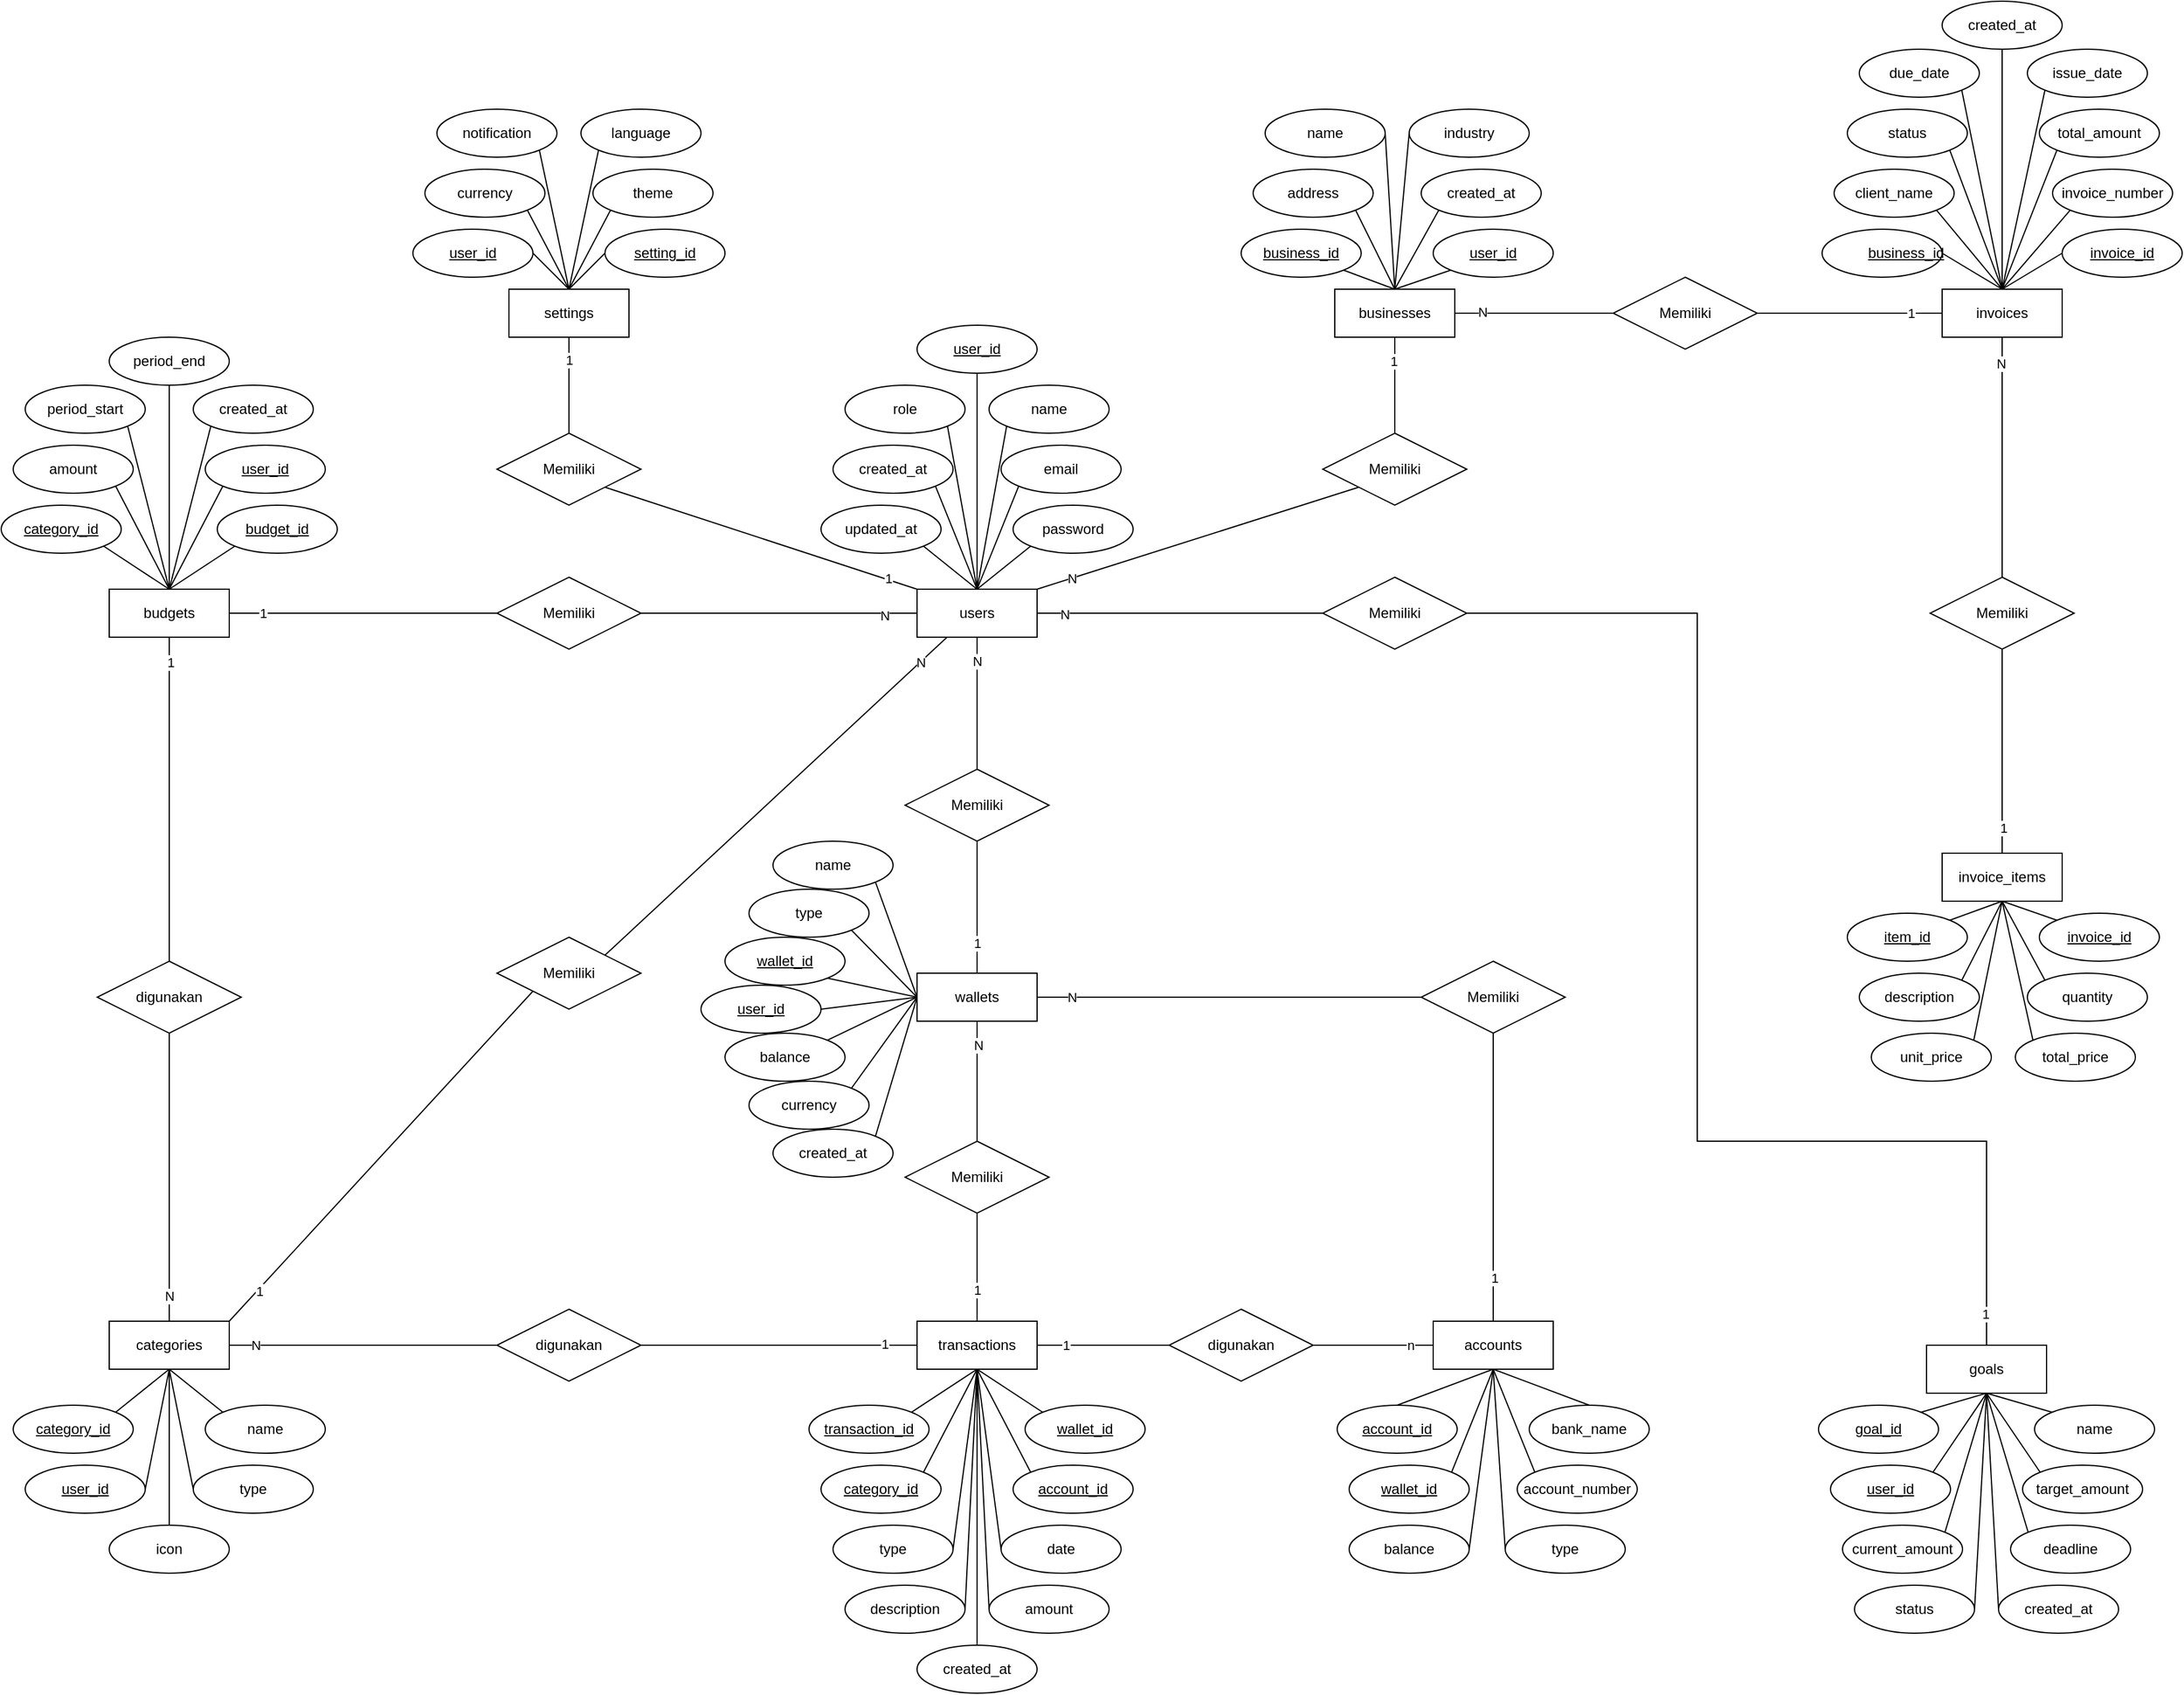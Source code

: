 <mxfile version="24.7.17" pages="2">
  <diagram name="ERD" id="qLTFjyPj2sX0kYmdkSrI">
    <mxGraphModel dx="904" dy="1710" grid="1" gridSize="10" guides="1" tooltips="1" connect="1" arrows="1" fold="1" page="1" pageScale="1" pageWidth="850" pageHeight="1100" math="0" shadow="0">
      <root>
        <mxCell id="0" />
        <mxCell id="1" parent="0" />
        <mxCell id="-NZdyHotjg8vQvqxpJa5-1" value="accounts" style="whiteSpace=wrap;html=1;align=center;" vertex="1" parent="1">
          <mxGeometry x="1760" y="920" width="100" height="40" as="geometry" />
        </mxCell>
        <mxCell id="-NZdyHotjg8vQvqxpJa5-30" style="edgeStyle=orthogonalEdgeStyle;rounded=0;orthogonalLoop=1;jettySize=auto;html=1;exitX=1;exitY=0.5;exitDx=0;exitDy=0;entryX=0;entryY=0.5;entryDx=0;entryDy=0;endArrow=none;endFill=0;" edge="1" parent="1" source="-NZdyHotjg8vQvqxpJa5-2" target="-NZdyHotjg8vQvqxpJa5-28">
          <mxGeometry relative="1" as="geometry">
            <mxPoint x="867" y="330" as="targetPoint" />
          </mxGeometry>
        </mxCell>
        <mxCell id="-NZdyHotjg8vQvqxpJa5-225" value="1" style="edgeLabel;html=1;align=center;verticalAlign=middle;resizable=0;points=[];" vertex="1" connectable="0" parent="-NZdyHotjg8vQvqxpJa5-30">
          <mxGeometry x="-0.748" relative="1" as="geometry">
            <mxPoint as="offset" />
          </mxGeometry>
        </mxCell>
        <mxCell id="-NZdyHotjg8vQvqxpJa5-32" style="rounded=0;orthogonalLoop=1;jettySize=auto;html=1;exitX=0.5;exitY=1;exitDx=0;exitDy=0;entryX=0.5;entryY=0;entryDx=0;entryDy=0;endArrow=none;endFill=0;" edge="1" parent="1" source="-NZdyHotjg8vQvqxpJa5-2" target="-NZdyHotjg8vQvqxpJa5-31">
          <mxGeometry relative="1" as="geometry" />
        </mxCell>
        <mxCell id="-NZdyHotjg8vQvqxpJa5-239" value="1" style="edgeLabel;html=1;align=center;verticalAlign=middle;resizable=0;points=[];" vertex="1" connectable="0" parent="-NZdyHotjg8vQvqxpJa5-32">
          <mxGeometry x="-0.843" y="1" relative="1" as="geometry">
            <mxPoint as="offset" />
          </mxGeometry>
        </mxCell>
        <mxCell id="-NZdyHotjg8vQvqxpJa5-2" value="budgets" style="whiteSpace=wrap;html=1;align=center;" vertex="1" parent="1">
          <mxGeometry x="657" y="310" width="100" height="40" as="geometry" />
        </mxCell>
        <mxCell id="-NZdyHotjg8vQvqxpJa5-163" style="rounded=0;orthogonalLoop=1;jettySize=auto;html=1;exitX=0.5;exitY=0;exitDx=0;exitDy=0;entryX=1;entryY=1;entryDx=0;entryDy=0;endArrow=none;endFill=0;" edge="1" parent="1" source="-NZdyHotjg8vQvqxpJa5-3" target="-NZdyHotjg8vQvqxpJa5-158">
          <mxGeometry relative="1" as="geometry" />
        </mxCell>
        <mxCell id="-NZdyHotjg8vQvqxpJa5-204" style="rounded=0;orthogonalLoop=1;jettySize=auto;html=1;exitX=1;exitY=0.5;exitDx=0;exitDy=0;entryX=0;entryY=0.5;entryDx=0;entryDy=0;endArrow=none;endFill=0;" edge="1" parent="1" source="-NZdyHotjg8vQvqxpJa5-3" target="-NZdyHotjg8vQvqxpJa5-40">
          <mxGeometry relative="1" as="geometry" />
        </mxCell>
        <mxCell id="-NZdyHotjg8vQvqxpJa5-232" value="N" style="edgeLabel;html=1;align=center;verticalAlign=middle;resizable=0;points=[];" vertex="1" connectable="0" parent="-NZdyHotjg8vQvqxpJa5-204">
          <mxGeometry x="-0.661" y="1" relative="1" as="geometry">
            <mxPoint as="offset" />
          </mxGeometry>
        </mxCell>
        <mxCell id="-NZdyHotjg8vQvqxpJa5-3" value="businesses" style="whiteSpace=wrap;html=1;align=center;" vertex="1" parent="1">
          <mxGeometry x="1678" y="60" width="100" height="40" as="geometry" />
        </mxCell>
        <mxCell id="qc78FupjaNZW_jXxy4fw-2" style="rounded=0;orthogonalLoop=1;jettySize=auto;html=1;exitX=1;exitY=0;exitDx=0;exitDy=0;entryX=0;entryY=1;entryDx=0;entryDy=0;endArrow=none;endFill=0;" edge="1" parent="1" source="-NZdyHotjg8vQvqxpJa5-4" target="qc78FupjaNZW_jXxy4fw-1">
          <mxGeometry relative="1" as="geometry" />
        </mxCell>
        <mxCell id="qc78FupjaNZW_jXxy4fw-5" value="1" style="edgeLabel;html=1;align=center;verticalAlign=middle;resizable=0;points=[];" vertex="1" connectable="0" parent="qc78FupjaNZW_jXxy4fw-2">
          <mxGeometry x="-0.811" y="-1" relative="1" as="geometry">
            <mxPoint as="offset" />
          </mxGeometry>
        </mxCell>
        <mxCell id="-NZdyHotjg8vQvqxpJa5-4" value="categories" style="whiteSpace=wrap;html=1;align=center;" vertex="1" parent="1">
          <mxGeometry x="657" y="920" width="100" height="40" as="geometry" />
        </mxCell>
        <mxCell id="-NZdyHotjg8vQvqxpJa5-106" style="rounded=0;orthogonalLoop=1;jettySize=auto;html=1;exitX=0.5;exitY=1;exitDx=0;exitDy=0;entryX=1;entryY=0;entryDx=0;entryDy=0;endArrow=none;endFill=0;" edge="1" parent="1" source="-NZdyHotjg8vQvqxpJa5-5" target="-NZdyHotjg8vQvqxpJa5-96">
          <mxGeometry relative="1" as="geometry" />
        </mxCell>
        <mxCell id="-NZdyHotjg8vQvqxpJa5-5" value="goals" style="whiteSpace=wrap;html=1;align=center;" vertex="1" parent="1">
          <mxGeometry x="2171" y="940" width="100" height="40" as="geometry" />
        </mxCell>
        <mxCell id="-NZdyHotjg8vQvqxpJa5-212" style="rounded=0;orthogonalLoop=1;jettySize=auto;html=1;exitX=0.5;exitY=1;exitDx=0;exitDy=0;entryX=1;entryY=0;entryDx=0;entryDy=0;endArrow=none;endFill=0;" edge="1" parent="1" source="-NZdyHotjg8vQvqxpJa5-6" target="-NZdyHotjg8vQvqxpJa5-207">
          <mxGeometry relative="1" as="geometry" />
        </mxCell>
        <mxCell id="-NZdyHotjg8vQvqxpJa5-6" value="invoice_items" style="whiteSpace=wrap;html=1;align=center;" vertex="1" parent="1">
          <mxGeometry x="2184" y="530" width="100" height="40" as="geometry" />
        </mxCell>
        <mxCell id="-NZdyHotjg8vQvqxpJa5-45" style="rounded=0;orthogonalLoop=1;jettySize=auto;html=1;exitX=0.5;exitY=1;exitDx=0;exitDy=0;entryX=0.5;entryY=0;entryDx=0;entryDy=0;endArrow=none;endFill=0;" edge="1" parent="1" source="-NZdyHotjg8vQvqxpJa5-7" target="-NZdyHotjg8vQvqxpJa5-44">
          <mxGeometry relative="1" as="geometry" />
        </mxCell>
        <mxCell id="-NZdyHotjg8vQvqxpJa5-234" value="N" style="edgeLabel;html=1;align=center;verticalAlign=middle;resizable=0;points=[];" vertex="1" connectable="0" parent="-NZdyHotjg8vQvqxpJa5-45">
          <mxGeometry x="-0.78" y="-1" relative="1" as="geometry">
            <mxPoint as="offset" />
          </mxGeometry>
        </mxCell>
        <mxCell id="-NZdyHotjg8vQvqxpJa5-193" style="rounded=0;orthogonalLoop=1;jettySize=auto;html=1;exitX=0.5;exitY=0;exitDx=0;exitDy=0;entryX=0;entryY=0.5;entryDx=0;entryDy=0;endArrow=none;endFill=0;" edge="1" parent="1" source="-NZdyHotjg8vQvqxpJa5-7" target="-NZdyHotjg8vQvqxpJa5-192">
          <mxGeometry relative="1" as="geometry" />
        </mxCell>
        <mxCell id="-NZdyHotjg8vQvqxpJa5-7" value="invoices" style="whiteSpace=wrap;html=1;align=center;" vertex="1" parent="1">
          <mxGeometry x="2184" y="60" width="100" height="40" as="geometry" />
        </mxCell>
        <mxCell id="-NZdyHotjg8vQvqxpJa5-175" style="rounded=0;orthogonalLoop=1;jettySize=auto;html=1;exitX=0.5;exitY=0;exitDx=0;exitDy=0;entryX=0;entryY=0.5;entryDx=0;entryDy=0;endArrow=none;endFill=0;" edge="1" parent="1" source="-NZdyHotjg8vQvqxpJa5-8" target="-NZdyHotjg8vQvqxpJa5-169">
          <mxGeometry relative="1" as="geometry" />
        </mxCell>
        <mxCell id="-NZdyHotjg8vQvqxpJa5-8" value="settings" style="whiteSpace=wrap;html=1;align=center;" vertex="1" parent="1">
          <mxGeometry x="990" y="60" width="100" height="40" as="geometry" />
        </mxCell>
        <mxCell id="-NZdyHotjg8vQvqxpJa5-50" style="rounded=0;orthogonalLoop=1;jettySize=auto;html=1;exitX=1;exitY=0.5;exitDx=0;exitDy=0;entryX=0;entryY=0.5;entryDx=0;entryDy=0;endArrow=none;endFill=0;" edge="1" parent="1" source="-NZdyHotjg8vQvqxpJa5-9" target="-NZdyHotjg8vQvqxpJa5-25">
          <mxGeometry relative="1" as="geometry" />
        </mxCell>
        <mxCell id="jIt_IUlL1nax0Oz0kbv2-2" value="1" style="edgeLabel;html=1;align=center;verticalAlign=middle;resizable=0;points=[];" vertex="1" connectable="0" parent="-NZdyHotjg8vQvqxpJa5-50">
          <mxGeometry x="-0.577" relative="1" as="geometry">
            <mxPoint as="offset" />
          </mxGeometry>
        </mxCell>
        <mxCell id="-NZdyHotjg8vQvqxpJa5-52" style="rounded=0;orthogonalLoop=1;jettySize=auto;html=1;exitX=0;exitY=0.5;exitDx=0;exitDy=0;entryX=1;entryY=0.5;entryDx=0;entryDy=0;endArrow=none;endFill=0;" edge="1" parent="1" source="-NZdyHotjg8vQvqxpJa5-9" target="-NZdyHotjg8vQvqxpJa5-22">
          <mxGeometry relative="1" as="geometry" />
        </mxCell>
        <mxCell id="-NZdyHotjg8vQvqxpJa5-222" value="1" style="edgeLabel;html=1;align=center;verticalAlign=middle;resizable=0;points=[];" vertex="1" connectable="0" parent="-NZdyHotjg8vQvqxpJa5-52">
          <mxGeometry x="-0.767" y="-1" relative="1" as="geometry">
            <mxPoint as="offset" />
          </mxGeometry>
        </mxCell>
        <mxCell id="-NZdyHotjg8vQvqxpJa5-9" value="transactions" style="whiteSpace=wrap;html=1;align=center;" vertex="1" parent="1">
          <mxGeometry x="1330" y="920" width="100" height="40" as="geometry" />
        </mxCell>
        <mxCell id="-NZdyHotjg8vQvqxpJa5-14" style="edgeStyle=orthogonalEdgeStyle;rounded=0;orthogonalLoop=1;jettySize=auto;html=1;exitX=0.5;exitY=1;exitDx=0;exitDy=0;entryX=0.5;entryY=0;entryDx=0;entryDy=0;endArrow=none;endFill=0;" edge="1" parent="1" source="-NZdyHotjg8vQvqxpJa5-10" target="-NZdyHotjg8vQvqxpJa5-13">
          <mxGeometry relative="1" as="geometry" />
        </mxCell>
        <mxCell id="-NZdyHotjg8vQvqxpJa5-218" value="N" style="edgeLabel;html=1;align=center;verticalAlign=middle;resizable=0;points=[];" vertex="1" connectable="0" parent="-NZdyHotjg8vQvqxpJa5-14">
          <mxGeometry x="-0.639" relative="1" as="geometry">
            <mxPoint as="offset" />
          </mxGeometry>
        </mxCell>
        <mxCell id="-NZdyHotjg8vQvqxpJa5-17" style="rounded=0;orthogonalLoop=1;jettySize=auto;html=1;exitX=0;exitY=0;exitDx=0;exitDy=0;entryX=1;entryY=1;entryDx=0;entryDy=0;endArrow=none;endFill=0;" edge="1" parent="1" source="-NZdyHotjg8vQvqxpJa5-10" target="-NZdyHotjg8vQvqxpJa5-16">
          <mxGeometry relative="1" as="geometry" />
        </mxCell>
        <mxCell id="-NZdyHotjg8vQvqxpJa5-230" value="1" style="edgeLabel;html=1;align=center;verticalAlign=middle;resizable=0;points=[];" vertex="1" connectable="0" parent="-NZdyHotjg8vQvqxpJa5-17">
          <mxGeometry x="-0.809" y="-1" relative="1" as="geometry">
            <mxPoint as="offset" />
          </mxGeometry>
        </mxCell>
        <mxCell id="-NZdyHotjg8vQvqxpJa5-35" style="edgeStyle=orthogonalEdgeStyle;rounded=0;orthogonalLoop=1;jettySize=auto;html=1;exitX=1;exitY=0.5;exitDx=0;exitDy=0;entryX=0;entryY=0.5;entryDx=0;entryDy=0;endArrow=none;endFill=0;" edge="1" parent="1" source="-NZdyHotjg8vQvqxpJa5-10" target="-NZdyHotjg8vQvqxpJa5-34">
          <mxGeometry relative="1" as="geometry" />
        </mxCell>
        <mxCell id="-NZdyHotjg8vQvqxpJa5-226" value="N" style="edgeLabel;html=1;align=center;verticalAlign=middle;resizable=0;points=[];" vertex="1" connectable="0" parent="-NZdyHotjg8vQvqxpJa5-35">
          <mxGeometry x="-0.805" y="-1" relative="1" as="geometry">
            <mxPoint as="offset" />
          </mxGeometry>
        </mxCell>
        <mxCell id="-NZdyHotjg8vQvqxpJa5-38" style="rounded=0;orthogonalLoop=1;jettySize=auto;html=1;exitX=1;exitY=0;exitDx=0;exitDy=0;entryX=0;entryY=1;entryDx=0;entryDy=0;endArrow=none;endFill=0;" edge="1" parent="1" source="-NZdyHotjg8vQvqxpJa5-10" target="-NZdyHotjg8vQvqxpJa5-37">
          <mxGeometry relative="1" as="geometry" />
        </mxCell>
        <mxCell id="-NZdyHotjg8vQvqxpJa5-228" value="N" style="edgeLabel;html=1;align=center;verticalAlign=middle;resizable=0;points=[];" vertex="1" connectable="0" parent="-NZdyHotjg8vQvqxpJa5-38">
          <mxGeometry x="-0.783" relative="1" as="geometry">
            <mxPoint as="offset" />
          </mxGeometry>
        </mxCell>
        <mxCell id="-NZdyHotjg8vQvqxpJa5-150" style="rounded=0;orthogonalLoop=1;jettySize=auto;html=1;exitX=0.5;exitY=0;exitDx=0;exitDy=0;entryX=0;entryY=1;entryDx=0;entryDy=0;endArrow=none;endFill=0;" edge="1" parent="1" source="-NZdyHotjg8vQvqxpJa5-10" target="-NZdyHotjg8vQvqxpJa5-149">
          <mxGeometry relative="1" as="geometry" />
        </mxCell>
        <mxCell id="-NZdyHotjg8vQvqxpJa5-10" value="users" style="whiteSpace=wrap;html=1;align=center;" vertex="1" parent="1">
          <mxGeometry x="1330" y="310" width="100" height="40" as="geometry" />
        </mxCell>
        <mxCell id="-NZdyHotjg8vQvqxpJa5-20" style="edgeStyle=orthogonalEdgeStyle;rounded=0;orthogonalLoop=1;jettySize=auto;html=1;exitX=0.5;exitY=1;exitDx=0;exitDy=0;entryX=0.5;entryY=0;entryDx=0;entryDy=0;endArrow=none;endFill=0;" edge="1" parent="1" source="-NZdyHotjg8vQvqxpJa5-11" target="-NZdyHotjg8vQvqxpJa5-19">
          <mxGeometry relative="1" as="geometry" />
        </mxCell>
        <mxCell id="-NZdyHotjg8vQvqxpJa5-220" value="N" style="edgeLabel;html=1;align=center;verticalAlign=middle;resizable=0;points=[];" vertex="1" connectable="0" parent="-NZdyHotjg8vQvqxpJa5-20">
          <mxGeometry x="-0.603" y="1" relative="1" as="geometry">
            <mxPoint as="offset" />
          </mxGeometry>
        </mxCell>
        <mxCell id="-NZdyHotjg8vQvqxpJa5-48" style="rounded=0;orthogonalLoop=1;jettySize=auto;html=1;exitX=1;exitY=0.5;exitDx=0;exitDy=0;entryX=0;entryY=0.5;entryDx=0;entryDy=0;endArrow=none;endFill=0;" edge="1" parent="1" source="-NZdyHotjg8vQvqxpJa5-11" target="-NZdyHotjg8vQvqxpJa5-47">
          <mxGeometry relative="1" as="geometry" />
        </mxCell>
        <mxCell id="-NZdyHotjg8vQvqxpJa5-236" value="N" style="edgeLabel;html=1;align=center;verticalAlign=middle;resizable=0;points=[];" vertex="1" connectable="0" parent="-NZdyHotjg8vQvqxpJa5-48">
          <mxGeometry x="-0.819" relative="1" as="geometry">
            <mxPoint as="offset" />
          </mxGeometry>
        </mxCell>
        <mxCell id="-NZdyHotjg8vQvqxpJa5-122" style="rounded=0;orthogonalLoop=1;jettySize=auto;html=1;exitX=0;exitY=0.5;exitDx=0;exitDy=0;entryX=1;entryY=1;entryDx=0;entryDy=0;endArrow=none;endFill=0;" edge="1" parent="1" source="-NZdyHotjg8vQvqxpJa5-11" target="-NZdyHotjg8vQvqxpJa5-120">
          <mxGeometry relative="1" as="geometry" />
        </mxCell>
        <mxCell id="-NZdyHotjg8vQvqxpJa5-11" value="wallets" style="whiteSpace=wrap;html=1;align=center;" vertex="1" parent="1">
          <mxGeometry x="1330" y="630" width="100" height="40" as="geometry" />
        </mxCell>
        <mxCell id="-NZdyHotjg8vQvqxpJa5-15" style="rounded=0;orthogonalLoop=1;jettySize=auto;html=1;exitX=0.5;exitY=1;exitDx=0;exitDy=0;entryX=0.5;entryY=0;entryDx=0;entryDy=0;endArrow=none;endFill=0;" edge="1" parent="1" source="-NZdyHotjg8vQvqxpJa5-13" target="-NZdyHotjg8vQvqxpJa5-11">
          <mxGeometry relative="1" as="geometry" />
        </mxCell>
        <mxCell id="-NZdyHotjg8vQvqxpJa5-219" value="1" style="edgeLabel;html=1;align=center;verticalAlign=middle;resizable=0;points=[];" vertex="1" connectable="0" parent="-NZdyHotjg8vQvqxpJa5-15">
          <mxGeometry x="0.543" relative="1" as="geometry">
            <mxPoint as="offset" />
          </mxGeometry>
        </mxCell>
        <mxCell id="-NZdyHotjg8vQvqxpJa5-13" value="Memiliki" style="shape=rhombus;perimeter=rhombusPerimeter;whiteSpace=wrap;html=1;align=center;" vertex="1" parent="1">
          <mxGeometry x="1320" y="460" width="120" height="60" as="geometry" />
        </mxCell>
        <mxCell id="-NZdyHotjg8vQvqxpJa5-18" style="rounded=0;orthogonalLoop=1;jettySize=auto;html=1;exitX=0.5;exitY=0;exitDx=0;exitDy=0;entryX=0.5;entryY=1;entryDx=0;entryDy=0;endArrow=none;endFill=0;" edge="1" parent="1" source="-NZdyHotjg8vQvqxpJa5-16" target="-NZdyHotjg8vQvqxpJa5-8">
          <mxGeometry relative="1" as="geometry">
            <mxPoint x="927" y="225" as="sourcePoint" />
          </mxGeometry>
        </mxCell>
        <mxCell id="-NZdyHotjg8vQvqxpJa5-231" value="1" style="edgeLabel;html=1;align=center;verticalAlign=middle;resizable=0;points=[];" vertex="1" connectable="0" parent="-NZdyHotjg8vQvqxpJa5-18">
          <mxGeometry x="0.539" relative="1" as="geometry">
            <mxPoint as="offset" />
          </mxGeometry>
        </mxCell>
        <mxCell id="-NZdyHotjg8vQvqxpJa5-16" value="Memiliki" style="shape=rhombus;perimeter=rhombusPerimeter;whiteSpace=wrap;html=1;align=center;" vertex="1" parent="1">
          <mxGeometry x="980" y="180" width="120" height="60" as="geometry" />
        </mxCell>
        <mxCell id="-NZdyHotjg8vQvqxpJa5-21" style="rounded=0;orthogonalLoop=1;jettySize=auto;html=1;exitX=0.5;exitY=1;exitDx=0;exitDy=0;entryX=0.5;entryY=0;entryDx=0;entryDy=0;endArrow=none;endFill=0;" edge="1" parent="1" source="-NZdyHotjg8vQvqxpJa5-19" target="-NZdyHotjg8vQvqxpJa5-9">
          <mxGeometry relative="1" as="geometry" />
        </mxCell>
        <mxCell id="-NZdyHotjg8vQvqxpJa5-221" value="1" style="edgeLabel;html=1;align=center;verticalAlign=middle;resizable=0;points=[];" vertex="1" connectable="0" parent="-NZdyHotjg8vQvqxpJa5-21">
          <mxGeometry x="0.425" relative="1" as="geometry">
            <mxPoint as="offset" />
          </mxGeometry>
        </mxCell>
        <mxCell id="-NZdyHotjg8vQvqxpJa5-19" value="Memiliki" style="shape=rhombus;perimeter=rhombusPerimeter;whiteSpace=wrap;html=1;align=center;" vertex="1" parent="1">
          <mxGeometry x="1320" y="770" width="120" height="60" as="geometry" />
        </mxCell>
        <mxCell id="-NZdyHotjg8vQvqxpJa5-53" style="rounded=0;orthogonalLoop=1;jettySize=auto;html=1;exitX=0;exitY=0.5;exitDx=0;exitDy=0;entryX=1;entryY=0.5;entryDx=0;entryDy=0;endArrow=none;endFill=0;" edge="1" parent="1" source="-NZdyHotjg8vQvqxpJa5-22" target="-NZdyHotjg8vQvqxpJa5-4">
          <mxGeometry relative="1" as="geometry">
            <mxPoint x="857" y="940" as="sourcePoint" />
          </mxGeometry>
        </mxCell>
        <mxCell id="-NZdyHotjg8vQvqxpJa5-223" value="N" style="edgeLabel;html=1;align=center;verticalAlign=middle;resizable=0;points=[];" vertex="1" connectable="0" parent="-NZdyHotjg8vQvqxpJa5-53">
          <mxGeometry x="0.809" relative="1" as="geometry">
            <mxPoint as="offset" />
          </mxGeometry>
        </mxCell>
        <mxCell id="-NZdyHotjg8vQvqxpJa5-22" value="digunakan" style="shape=rhombus;perimeter=rhombusPerimeter;whiteSpace=wrap;html=1;align=center;" vertex="1" parent="1">
          <mxGeometry x="980" y="910" width="120" height="60" as="geometry" />
        </mxCell>
        <mxCell id="-NZdyHotjg8vQvqxpJa5-51" style="rounded=0;orthogonalLoop=1;jettySize=auto;html=1;exitX=1;exitY=0.5;exitDx=0;exitDy=0;entryX=0;entryY=0.5;entryDx=0;entryDy=0;endArrow=none;endFill=0;" edge="1" parent="1" source="-NZdyHotjg8vQvqxpJa5-25" target="-NZdyHotjg8vQvqxpJa5-1">
          <mxGeometry relative="1" as="geometry" />
        </mxCell>
        <mxCell id="jIt_IUlL1nax0Oz0kbv2-1" value="n" style="edgeLabel;html=1;align=center;verticalAlign=middle;resizable=0;points=[];" vertex="1" connectable="0" parent="-NZdyHotjg8vQvqxpJa5-51">
          <mxGeometry x="0.614" relative="1" as="geometry">
            <mxPoint as="offset" />
          </mxGeometry>
        </mxCell>
        <mxCell id="-NZdyHotjg8vQvqxpJa5-25" value="digunakan" style="shape=rhombus;perimeter=rhombusPerimeter;whiteSpace=wrap;html=1;align=center;" vertex="1" parent="1">
          <mxGeometry x="1540" y="910" width="120" height="60" as="geometry" />
        </mxCell>
        <mxCell id="-NZdyHotjg8vQvqxpJa5-29" style="edgeStyle=orthogonalEdgeStyle;rounded=0;orthogonalLoop=1;jettySize=auto;html=1;exitX=1;exitY=0.5;exitDx=0;exitDy=0;entryX=0;entryY=0.5;entryDx=0;entryDy=0;endArrow=none;endFill=0;" edge="1" parent="1" source="-NZdyHotjg8vQvqxpJa5-28" target="-NZdyHotjg8vQvqxpJa5-10">
          <mxGeometry relative="1" as="geometry" />
        </mxCell>
        <mxCell id="-NZdyHotjg8vQvqxpJa5-224" value="N" style="edgeLabel;html=1;align=center;verticalAlign=middle;resizable=0;points=[];" vertex="1" connectable="0" parent="-NZdyHotjg8vQvqxpJa5-29">
          <mxGeometry x="0.765" y="-2" relative="1" as="geometry">
            <mxPoint as="offset" />
          </mxGeometry>
        </mxCell>
        <mxCell id="-NZdyHotjg8vQvqxpJa5-28" value="Memiliki" style="shape=rhombus;perimeter=rhombusPerimeter;whiteSpace=wrap;html=1;align=center;" vertex="1" parent="1">
          <mxGeometry x="980" y="300" width="120" height="60" as="geometry" />
        </mxCell>
        <mxCell id="-NZdyHotjg8vQvqxpJa5-33" style="edgeStyle=orthogonalEdgeStyle;rounded=0;orthogonalLoop=1;jettySize=auto;html=1;exitX=0.5;exitY=1;exitDx=0;exitDy=0;entryX=0.5;entryY=0;entryDx=0;entryDy=0;endArrow=none;endFill=0;" edge="1" parent="1" source="-NZdyHotjg8vQvqxpJa5-31" target="-NZdyHotjg8vQvqxpJa5-4">
          <mxGeometry relative="1" as="geometry" />
        </mxCell>
        <mxCell id="-NZdyHotjg8vQvqxpJa5-238" value="N" style="edgeLabel;html=1;align=center;verticalAlign=middle;resizable=0;points=[];" vertex="1" connectable="0" parent="-NZdyHotjg8vQvqxpJa5-33">
          <mxGeometry x="0.826" relative="1" as="geometry">
            <mxPoint as="offset" />
          </mxGeometry>
        </mxCell>
        <mxCell id="-NZdyHotjg8vQvqxpJa5-31" value="digunakan" style="shape=rhombus;perimeter=rhombusPerimeter;whiteSpace=wrap;html=1;align=center;" vertex="1" parent="1">
          <mxGeometry x="647" y="620" width="120" height="60" as="geometry" />
        </mxCell>
        <mxCell id="-NZdyHotjg8vQvqxpJa5-36" style="rounded=0;orthogonalLoop=1;jettySize=auto;html=1;exitX=1;exitY=0.5;exitDx=0;exitDy=0;entryX=0.5;entryY=0;entryDx=0;entryDy=0;endArrow=none;endFill=0;edgeStyle=orthogonalEdgeStyle;" edge="1" parent="1" source="-NZdyHotjg8vQvqxpJa5-34" target="-NZdyHotjg8vQvqxpJa5-5">
          <mxGeometry relative="1" as="geometry">
            <Array as="points">
              <mxPoint x="1980" y="330" />
              <mxPoint x="1980" y="770" />
              <mxPoint x="2221" y="770" />
            </Array>
          </mxGeometry>
        </mxCell>
        <mxCell id="-NZdyHotjg8vQvqxpJa5-227" value="1" style="edgeLabel;html=1;align=center;verticalAlign=middle;resizable=0;points=[];" vertex="1" connectable="0" parent="-NZdyHotjg8vQvqxpJa5-36">
          <mxGeometry x="0.949" y="-1" relative="1" as="geometry">
            <mxPoint as="offset" />
          </mxGeometry>
        </mxCell>
        <mxCell id="-NZdyHotjg8vQvqxpJa5-34" value="Memiliki" style="shape=rhombus;perimeter=rhombusPerimeter;whiteSpace=wrap;html=1;align=center;" vertex="1" parent="1">
          <mxGeometry x="1668" y="300" width="120" height="60" as="geometry" />
        </mxCell>
        <mxCell id="-NZdyHotjg8vQvqxpJa5-39" style="rounded=0;orthogonalLoop=1;jettySize=auto;html=1;exitX=0.5;exitY=0;exitDx=0;exitDy=0;entryX=0.5;entryY=1;entryDx=0;entryDy=0;endArrow=none;endFill=0;" edge="1" parent="1" source="-NZdyHotjg8vQvqxpJa5-37" target="-NZdyHotjg8vQvqxpJa5-3">
          <mxGeometry relative="1" as="geometry" />
        </mxCell>
        <mxCell id="-NZdyHotjg8vQvqxpJa5-229" value="1" style="edgeLabel;html=1;align=center;verticalAlign=middle;resizable=0;points=[];" vertex="1" connectable="0" parent="-NZdyHotjg8vQvqxpJa5-39">
          <mxGeometry x="0.504" y="1" relative="1" as="geometry">
            <mxPoint as="offset" />
          </mxGeometry>
        </mxCell>
        <mxCell id="-NZdyHotjg8vQvqxpJa5-37" value="Memiliki" style="shape=rhombus;perimeter=rhombusPerimeter;whiteSpace=wrap;html=1;align=center;" vertex="1" parent="1">
          <mxGeometry x="1668" y="180" width="120" height="60" as="geometry" />
        </mxCell>
        <mxCell id="-NZdyHotjg8vQvqxpJa5-43" style="rounded=0;orthogonalLoop=1;jettySize=auto;html=1;exitX=1;exitY=0.5;exitDx=0;exitDy=0;entryX=0;entryY=0.5;entryDx=0;entryDy=0;endArrow=none;endFill=0;" edge="1" parent="1" source="-NZdyHotjg8vQvqxpJa5-40" target="-NZdyHotjg8vQvqxpJa5-7">
          <mxGeometry relative="1" as="geometry" />
        </mxCell>
        <mxCell id="-NZdyHotjg8vQvqxpJa5-233" value="1" style="edgeLabel;html=1;align=center;verticalAlign=middle;resizable=0;points=[];" vertex="1" connectable="0" parent="-NZdyHotjg8vQvqxpJa5-43">
          <mxGeometry x="0.656" relative="1" as="geometry">
            <mxPoint as="offset" />
          </mxGeometry>
        </mxCell>
        <mxCell id="-NZdyHotjg8vQvqxpJa5-40" value="Memiliki" style="shape=rhombus;perimeter=rhombusPerimeter;whiteSpace=wrap;html=1;align=center;" vertex="1" parent="1">
          <mxGeometry x="1910" y="50" width="120" height="60" as="geometry" />
        </mxCell>
        <mxCell id="-NZdyHotjg8vQvqxpJa5-46" style="rounded=0;orthogonalLoop=1;jettySize=auto;html=1;exitX=0.5;exitY=1;exitDx=0;exitDy=0;entryX=0.5;entryY=0;entryDx=0;entryDy=0;endArrow=none;endFill=0;" edge="1" parent="1" source="-NZdyHotjg8vQvqxpJa5-44" target="-NZdyHotjg8vQvqxpJa5-6">
          <mxGeometry relative="1" as="geometry" />
        </mxCell>
        <mxCell id="-NZdyHotjg8vQvqxpJa5-235" value="1" style="edgeLabel;html=1;align=center;verticalAlign=middle;resizable=0;points=[];" vertex="1" connectable="0" parent="-NZdyHotjg8vQvqxpJa5-46">
          <mxGeometry x="0.746" y="1" relative="1" as="geometry">
            <mxPoint as="offset" />
          </mxGeometry>
        </mxCell>
        <mxCell id="-NZdyHotjg8vQvqxpJa5-44" value="Memiliki" style="shape=rhombus;perimeter=rhombusPerimeter;whiteSpace=wrap;html=1;align=center;" vertex="1" parent="1">
          <mxGeometry x="2174" y="300" width="120" height="60" as="geometry" />
        </mxCell>
        <mxCell id="-NZdyHotjg8vQvqxpJa5-49" style="rounded=0;orthogonalLoop=1;jettySize=auto;html=1;exitX=0.5;exitY=1;exitDx=0;exitDy=0;entryX=0.5;entryY=0;entryDx=0;entryDy=0;endArrow=none;endFill=0;" edge="1" parent="1" source="-NZdyHotjg8vQvqxpJa5-47" target="-NZdyHotjg8vQvqxpJa5-1">
          <mxGeometry relative="1" as="geometry" />
        </mxCell>
        <mxCell id="-NZdyHotjg8vQvqxpJa5-237" value="1" style="edgeLabel;html=1;align=center;verticalAlign=middle;resizable=0;points=[];" vertex="1" connectable="0" parent="-NZdyHotjg8vQvqxpJa5-49">
          <mxGeometry x="0.696" y="1" relative="1" as="geometry">
            <mxPoint as="offset" />
          </mxGeometry>
        </mxCell>
        <mxCell id="-NZdyHotjg8vQvqxpJa5-47" value="Memiliki" style="shape=rhombus;perimeter=rhombusPerimeter;whiteSpace=wrap;html=1;align=center;" vertex="1" parent="1">
          <mxGeometry x="1750" y="620" width="120" height="60" as="geometry" />
        </mxCell>
        <mxCell id="-NZdyHotjg8vQvqxpJa5-55" style="rounded=0;orthogonalLoop=1;jettySize=auto;html=1;exitX=0.5;exitY=0;exitDx=0;exitDy=0;entryX=0.5;entryY=1;entryDx=0;entryDy=0;endArrow=none;endFill=0;" edge="1" parent="1" source="-NZdyHotjg8vQvqxpJa5-54" target="-NZdyHotjg8vQvqxpJa5-1">
          <mxGeometry relative="1" as="geometry" />
        </mxCell>
        <mxCell id="-NZdyHotjg8vQvqxpJa5-54" value="account_id" style="ellipse;whiteSpace=wrap;html=1;align=center;fontStyle=4;" vertex="1" parent="1">
          <mxGeometry x="1680" y="990" width="100" height="40" as="geometry" />
        </mxCell>
        <mxCell id="-NZdyHotjg8vQvqxpJa5-61" style="rounded=0;orthogonalLoop=1;jettySize=auto;html=1;exitX=1;exitY=0;exitDx=0;exitDy=0;entryX=0.5;entryY=1;entryDx=0;entryDy=0;endArrow=none;endFill=0;" edge="1" parent="1" source="-NZdyHotjg8vQvqxpJa5-56" target="-NZdyHotjg8vQvqxpJa5-1">
          <mxGeometry relative="1" as="geometry" />
        </mxCell>
        <mxCell id="-NZdyHotjg8vQvqxpJa5-56" value="wallet_id" style="ellipse;whiteSpace=wrap;html=1;align=center;fontStyle=4;" vertex="1" parent="1">
          <mxGeometry x="1690" y="1040" width="100" height="40" as="geometry" />
        </mxCell>
        <mxCell id="-NZdyHotjg8vQvqxpJa5-62" style="rounded=0;orthogonalLoop=1;jettySize=auto;html=1;exitX=0.5;exitY=0;exitDx=0;exitDy=0;entryX=0.5;entryY=1;entryDx=0;entryDy=0;endArrow=none;endFill=0;" edge="1" parent="1" source="-NZdyHotjg8vQvqxpJa5-57" target="-NZdyHotjg8vQvqxpJa5-1">
          <mxGeometry relative="1" as="geometry" />
        </mxCell>
        <mxCell id="-NZdyHotjg8vQvqxpJa5-57" value="bank_name" style="ellipse;whiteSpace=wrap;html=1;align=center;" vertex="1" parent="1">
          <mxGeometry x="1840" y="990" width="100" height="40" as="geometry" />
        </mxCell>
        <mxCell id="-NZdyHotjg8vQvqxpJa5-63" style="rounded=0;orthogonalLoop=1;jettySize=auto;html=1;exitX=0;exitY=0;exitDx=0;exitDy=0;endArrow=none;endFill=0;" edge="1" parent="1" source="-NZdyHotjg8vQvqxpJa5-58">
          <mxGeometry relative="1" as="geometry">
            <mxPoint x="1810" y="960" as="targetPoint" />
          </mxGeometry>
        </mxCell>
        <mxCell id="-NZdyHotjg8vQvqxpJa5-58" value="account_number" style="ellipse;whiteSpace=wrap;html=1;align=center;" vertex="1" parent="1">
          <mxGeometry x="1830" y="1040" width="100" height="40" as="geometry" />
        </mxCell>
        <mxCell id="-NZdyHotjg8vQvqxpJa5-64" style="rounded=0;orthogonalLoop=1;jettySize=auto;html=1;exitX=0;exitY=0.5;exitDx=0;exitDy=0;entryX=0.5;entryY=1;entryDx=0;entryDy=0;endArrow=none;endFill=0;" edge="1" parent="1" source="-NZdyHotjg8vQvqxpJa5-59" target="-NZdyHotjg8vQvqxpJa5-1">
          <mxGeometry relative="1" as="geometry" />
        </mxCell>
        <mxCell id="-NZdyHotjg8vQvqxpJa5-59" value="type" style="ellipse;whiteSpace=wrap;html=1;align=center;" vertex="1" parent="1">
          <mxGeometry x="1820" y="1090" width="100" height="40" as="geometry" />
        </mxCell>
        <mxCell id="-NZdyHotjg8vQvqxpJa5-65" style="rounded=0;orthogonalLoop=1;jettySize=auto;html=1;exitX=1;exitY=0.5;exitDx=0;exitDy=0;entryX=0.5;entryY=1;entryDx=0;entryDy=0;endArrow=none;endFill=0;" edge="1" parent="1" source="-NZdyHotjg8vQvqxpJa5-60" target="-NZdyHotjg8vQvqxpJa5-1">
          <mxGeometry relative="1" as="geometry" />
        </mxCell>
        <mxCell id="-NZdyHotjg8vQvqxpJa5-60" value="balance" style="ellipse;whiteSpace=wrap;html=1;align=center;" vertex="1" parent="1">
          <mxGeometry x="1690" y="1090" width="100" height="40" as="geometry" />
        </mxCell>
        <mxCell id="-NZdyHotjg8vQvqxpJa5-84" style="rounded=0;orthogonalLoop=1;jettySize=auto;html=1;exitX=1;exitY=0;exitDx=0;exitDy=0;entryX=0.5;entryY=1;entryDx=0;entryDy=0;endArrow=none;endFill=0;" edge="1" parent="1" source="-NZdyHotjg8vQvqxpJa5-66" target="-NZdyHotjg8vQvqxpJa5-9">
          <mxGeometry relative="1" as="geometry" />
        </mxCell>
        <mxCell id="-NZdyHotjg8vQvqxpJa5-66" value="transaction_id" style="ellipse;whiteSpace=wrap;html=1;align=center;fontStyle=4;" vertex="1" parent="1">
          <mxGeometry x="1240" y="990" width="100" height="40" as="geometry" />
        </mxCell>
        <mxCell id="-NZdyHotjg8vQvqxpJa5-85" style="rounded=0;orthogonalLoop=1;jettySize=auto;html=1;exitX=0;exitY=0;exitDx=0;exitDy=0;entryX=0.5;entryY=1;entryDx=0;entryDy=0;endArrow=none;endFill=0;" edge="1" parent="1" source="-NZdyHotjg8vQvqxpJa5-67" target="-NZdyHotjg8vQvqxpJa5-9">
          <mxGeometry relative="1" as="geometry" />
        </mxCell>
        <mxCell id="-NZdyHotjg8vQvqxpJa5-67" value="wallet_id" style="ellipse;whiteSpace=wrap;html=1;align=center;fontStyle=4;" vertex="1" parent="1">
          <mxGeometry x="1420" y="990" width="100" height="40" as="geometry" />
        </mxCell>
        <mxCell id="-NZdyHotjg8vQvqxpJa5-83" style="rounded=0;orthogonalLoop=1;jettySize=auto;html=1;exitX=1;exitY=0;exitDx=0;exitDy=0;entryX=0.5;entryY=1;entryDx=0;entryDy=0;endArrow=none;endFill=0;" edge="1" parent="1" source="-NZdyHotjg8vQvqxpJa5-68" target="-NZdyHotjg8vQvqxpJa5-9">
          <mxGeometry relative="1" as="geometry" />
        </mxCell>
        <mxCell id="-NZdyHotjg8vQvqxpJa5-68" value="category_id" style="ellipse;whiteSpace=wrap;html=1;align=center;fontStyle=4;" vertex="1" parent="1">
          <mxGeometry x="1250" y="1040" width="100" height="40" as="geometry" />
        </mxCell>
        <mxCell id="-NZdyHotjg8vQvqxpJa5-82" style="rounded=0;orthogonalLoop=1;jettySize=auto;html=1;exitX=0;exitY=0;exitDx=0;exitDy=0;entryX=0.5;entryY=1;entryDx=0;entryDy=0;endArrow=none;endFill=0;" edge="1" parent="1" source="-NZdyHotjg8vQvqxpJa5-69" target="-NZdyHotjg8vQvqxpJa5-9">
          <mxGeometry relative="1" as="geometry" />
        </mxCell>
        <mxCell id="-NZdyHotjg8vQvqxpJa5-69" value="account_id" style="ellipse;whiteSpace=wrap;html=1;align=center;fontStyle=4;" vertex="1" parent="1">
          <mxGeometry x="1410" y="1040" width="100" height="40" as="geometry" />
        </mxCell>
        <mxCell id="-NZdyHotjg8vQvqxpJa5-81" style="rounded=0;orthogonalLoop=1;jettySize=auto;html=1;exitX=1;exitY=0.5;exitDx=0;exitDy=0;entryX=0.5;entryY=1;entryDx=0;entryDy=0;endArrow=none;endFill=0;" edge="1" parent="1" source="-NZdyHotjg8vQvqxpJa5-72" target="-NZdyHotjg8vQvqxpJa5-9">
          <mxGeometry relative="1" as="geometry" />
        </mxCell>
        <mxCell id="-NZdyHotjg8vQvqxpJa5-72" value="type" style="ellipse;whiteSpace=wrap;html=1;align=center;" vertex="1" parent="1">
          <mxGeometry x="1260" y="1090" width="100" height="40" as="geometry" />
        </mxCell>
        <mxCell id="-NZdyHotjg8vQvqxpJa5-78" style="rounded=0;orthogonalLoop=1;jettySize=auto;html=1;exitX=0;exitY=0.5;exitDx=0;exitDy=0;entryX=0.5;entryY=1;entryDx=0;entryDy=0;endArrow=none;endFill=0;" edge="1" parent="1" source="-NZdyHotjg8vQvqxpJa5-73" target="-NZdyHotjg8vQvqxpJa5-9">
          <mxGeometry relative="1" as="geometry" />
        </mxCell>
        <mxCell id="-NZdyHotjg8vQvqxpJa5-73" value="amount" style="ellipse;whiteSpace=wrap;html=1;align=center;" vertex="1" parent="1">
          <mxGeometry x="1390" y="1140" width="100" height="40" as="geometry" />
        </mxCell>
        <mxCell id="-NZdyHotjg8vQvqxpJa5-79" style="rounded=0;orthogonalLoop=1;jettySize=auto;html=1;exitX=1;exitY=0.5;exitDx=0;exitDy=0;entryX=0.5;entryY=1;entryDx=0;entryDy=0;endArrow=none;endFill=0;" edge="1" parent="1" source="-NZdyHotjg8vQvqxpJa5-74" target="-NZdyHotjg8vQvqxpJa5-9">
          <mxGeometry relative="1" as="geometry" />
        </mxCell>
        <mxCell id="-NZdyHotjg8vQvqxpJa5-74" value="description" style="ellipse;whiteSpace=wrap;html=1;align=center;" vertex="1" parent="1">
          <mxGeometry x="1270" y="1140" width="100" height="40" as="geometry" />
        </mxCell>
        <mxCell id="-NZdyHotjg8vQvqxpJa5-76" style="rounded=0;orthogonalLoop=1;jettySize=auto;html=1;exitX=0.5;exitY=0;exitDx=0;exitDy=0;entryX=0.5;entryY=1;entryDx=0;entryDy=0;endArrow=none;endFill=0;" edge="1" parent="1" source="-NZdyHotjg8vQvqxpJa5-75" target="-NZdyHotjg8vQvqxpJa5-9">
          <mxGeometry relative="1" as="geometry" />
        </mxCell>
        <mxCell id="-NZdyHotjg8vQvqxpJa5-75" value="created_at" style="ellipse;whiteSpace=wrap;html=1;align=center;" vertex="1" parent="1">
          <mxGeometry x="1330" y="1190" width="100" height="40" as="geometry" />
        </mxCell>
        <mxCell id="-NZdyHotjg8vQvqxpJa5-80" style="rounded=0;orthogonalLoop=1;jettySize=auto;html=1;exitX=0;exitY=0.5;exitDx=0;exitDy=0;entryX=0.5;entryY=1;entryDx=0;entryDy=0;endArrow=none;endFill=0;" edge="1" parent="1" source="-NZdyHotjg8vQvqxpJa5-77" target="-NZdyHotjg8vQvqxpJa5-9">
          <mxGeometry relative="1" as="geometry" />
        </mxCell>
        <mxCell id="-NZdyHotjg8vQvqxpJa5-77" value="date" style="ellipse;whiteSpace=wrap;html=1;align=center;" vertex="1" parent="1">
          <mxGeometry x="1400" y="1090" width="100" height="40" as="geometry" />
        </mxCell>
        <mxCell id="-NZdyHotjg8vQvqxpJa5-92" style="rounded=0;orthogonalLoop=1;jettySize=auto;html=1;exitX=1;exitY=0;exitDx=0;exitDy=0;entryX=0.5;entryY=1;entryDx=0;entryDy=0;endArrow=none;endFill=0;" edge="1" parent="1" source="-NZdyHotjg8vQvqxpJa5-86" target="-NZdyHotjg8vQvqxpJa5-4">
          <mxGeometry relative="1" as="geometry" />
        </mxCell>
        <mxCell id="-NZdyHotjg8vQvqxpJa5-86" value="category_id" style="ellipse;whiteSpace=wrap;html=1;align=center;fontStyle=4;" vertex="1" parent="1">
          <mxGeometry x="577" y="990" width="100" height="40" as="geometry" />
        </mxCell>
        <mxCell id="-NZdyHotjg8vQvqxpJa5-94" style="rounded=0;orthogonalLoop=1;jettySize=auto;html=1;exitX=1;exitY=0.5;exitDx=0;exitDy=0;entryX=0.5;entryY=1;entryDx=0;entryDy=0;endArrow=none;endFill=0;" edge="1" parent="1" source="-NZdyHotjg8vQvqxpJa5-87" target="-NZdyHotjg8vQvqxpJa5-4">
          <mxGeometry relative="1" as="geometry" />
        </mxCell>
        <mxCell id="-NZdyHotjg8vQvqxpJa5-87" value="user_id" style="ellipse;whiteSpace=wrap;html=1;align=center;fontStyle=4;" vertex="1" parent="1">
          <mxGeometry x="587" y="1040" width="100" height="40" as="geometry" />
        </mxCell>
        <mxCell id="-NZdyHotjg8vQvqxpJa5-91" style="rounded=0;orthogonalLoop=1;jettySize=auto;html=1;exitX=0;exitY=0;exitDx=0;exitDy=0;entryX=0.5;entryY=1;entryDx=0;entryDy=0;endArrow=none;endFill=0;" edge="1" parent="1" source="-NZdyHotjg8vQvqxpJa5-88" target="-NZdyHotjg8vQvqxpJa5-4">
          <mxGeometry relative="1" as="geometry" />
        </mxCell>
        <mxCell id="-NZdyHotjg8vQvqxpJa5-88" value="name" style="ellipse;whiteSpace=wrap;html=1;align=center;" vertex="1" parent="1">
          <mxGeometry x="737" y="990" width="100" height="40" as="geometry" />
        </mxCell>
        <mxCell id="-NZdyHotjg8vQvqxpJa5-93" style="rounded=0;orthogonalLoop=1;jettySize=auto;html=1;exitX=0;exitY=0.5;exitDx=0;exitDy=0;entryX=0.5;entryY=1;entryDx=0;entryDy=0;endArrow=none;endFill=0;" edge="1" parent="1" source="-NZdyHotjg8vQvqxpJa5-89" target="-NZdyHotjg8vQvqxpJa5-4">
          <mxGeometry relative="1" as="geometry" />
        </mxCell>
        <mxCell id="-NZdyHotjg8vQvqxpJa5-89" value="type" style="ellipse;whiteSpace=wrap;html=1;align=center;" vertex="1" parent="1">
          <mxGeometry x="727" y="1040" width="100" height="40" as="geometry" />
        </mxCell>
        <mxCell id="-NZdyHotjg8vQvqxpJa5-95" style="rounded=0;orthogonalLoop=1;jettySize=auto;html=1;exitX=0.5;exitY=0;exitDx=0;exitDy=0;entryX=0.5;entryY=1;entryDx=0;entryDy=0;endArrow=none;endFill=0;" edge="1" parent="1" source="-NZdyHotjg8vQvqxpJa5-90" target="-NZdyHotjg8vQvqxpJa5-4">
          <mxGeometry relative="1" as="geometry" />
        </mxCell>
        <mxCell id="-NZdyHotjg8vQvqxpJa5-90" value="icon" style="ellipse;whiteSpace=wrap;html=1;align=center;" vertex="1" parent="1">
          <mxGeometry x="657" y="1090" width="100" height="40" as="geometry" />
        </mxCell>
        <mxCell id="-NZdyHotjg8vQvqxpJa5-96" value="goal_id" style="ellipse;whiteSpace=wrap;html=1;align=center;fontStyle=4;" vertex="1" parent="1">
          <mxGeometry x="2081" y="990" width="100" height="40" as="geometry" />
        </mxCell>
        <mxCell id="-NZdyHotjg8vQvqxpJa5-108" style="rounded=0;orthogonalLoop=1;jettySize=auto;html=1;exitX=1;exitY=0;exitDx=0;exitDy=0;entryX=0.5;entryY=1;entryDx=0;entryDy=0;endArrow=none;endFill=0;" edge="1" parent="1" source="-NZdyHotjg8vQvqxpJa5-98" target="-NZdyHotjg8vQvqxpJa5-5">
          <mxGeometry relative="1" as="geometry" />
        </mxCell>
        <mxCell id="-NZdyHotjg8vQvqxpJa5-98" value="user_id" style="ellipse;whiteSpace=wrap;html=1;align=center;fontStyle=4;" vertex="1" parent="1">
          <mxGeometry x="2091" y="1040" width="100" height="40" as="geometry" />
        </mxCell>
        <mxCell id="-NZdyHotjg8vQvqxpJa5-111" style="rounded=0;orthogonalLoop=1;jettySize=auto;html=1;exitX=1;exitY=0;exitDx=0;exitDy=0;entryX=0.5;entryY=1;entryDx=0;entryDy=0;endArrow=none;endFill=0;" edge="1" parent="1" source="-NZdyHotjg8vQvqxpJa5-100" target="-NZdyHotjg8vQvqxpJa5-5">
          <mxGeometry relative="1" as="geometry" />
        </mxCell>
        <mxCell id="-NZdyHotjg8vQvqxpJa5-100" value="current_amount" style="ellipse;whiteSpace=wrap;html=1;align=center;" vertex="1" parent="1">
          <mxGeometry x="2101" y="1090" width="100" height="40" as="geometry" />
        </mxCell>
        <mxCell id="-NZdyHotjg8vQvqxpJa5-112" style="rounded=0;orthogonalLoop=1;jettySize=auto;html=1;exitX=0;exitY=0.5;exitDx=0;exitDy=0;entryX=0.5;entryY=1;entryDx=0;entryDy=0;endArrow=none;endFill=0;" edge="1" parent="1" source="-NZdyHotjg8vQvqxpJa5-101" target="-NZdyHotjg8vQvqxpJa5-5">
          <mxGeometry relative="1" as="geometry" />
        </mxCell>
        <mxCell id="-NZdyHotjg8vQvqxpJa5-101" value="created_at" style="ellipse;whiteSpace=wrap;html=1;align=center;" vertex="1" parent="1">
          <mxGeometry x="2231" y="1140" width="100" height="40" as="geometry" />
        </mxCell>
        <mxCell id="-NZdyHotjg8vQvqxpJa5-113" style="rounded=0;orthogonalLoop=1;jettySize=auto;html=1;exitX=1;exitY=0.5;exitDx=0;exitDy=0;entryX=0.5;entryY=1;entryDx=0;entryDy=0;endArrow=none;endFill=0;" edge="1" parent="1" source="-NZdyHotjg8vQvqxpJa5-102" target="-NZdyHotjg8vQvqxpJa5-5">
          <mxGeometry relative="1" as="geometry" />
        </mxCell>
        <mxCell id="-NZdyHotjg8vQvqxpJa5-102" value="status" style="ellipse;whiteSpace=wrap;html=1;align=center;" vertex="1" parent="1">
          <mxGeometry x="2111" y="1140" width="100" height="40" as="geometry" />
        </mxCell>
        <mxCell id="-NZdyHotjg8vQvqxpJa5-109" style="rounded=0;orthogonalLoop=1;jettySize=auto;html=1;exitX=0;exitY=0;exitDx=0;exitDy=0;entryX=0.5;entryY=1;entryDx=0;entryDy=0;endArrow=none;endFill=0;" edge="1" parent="1" source="-NZdyHotjg8vQvqxpJa5-103" target="-NZdyHotjg8vQvqxpJa5-5">
          <mxGeometry relative="1" as="geometry" />
        </mxCell>
        <mxCell id="-NZdyHotjg8vQvqxpJa5-103" value="target_amount" style="ellipse;whiteSpace=wrap;html=1;align=center;" vertex="1" parent="1">
          <mxGeometry x="2251" y="1040" width="100" height="40" as="geometry" />
        </mxCell>
        <mxCell id="-NZdyHotjg8vQvqxpJa5-110" style="rounded=0;orthogonalLoop=1;jettySize=auto;html=1;exitX=0;exitY=0;exitDx=0;exitDy=0;entryX=0.5;entryY=1;entryDx=0;entryDy=0;endArrow=none;endFill=0;" edge="1" parent="1" source="-NZdyHotjg8vQvqxpJa5-104" target="-NZdyHotjg8vQvqxpJa5-5">
          <mxGeometry relative="1" as="geometry" />
        </mxCell>
        <mxCell id="-NZdyHotjg8vQvqxpJa5-104" value="deadline" style="ellipse;whiteSpace=wrap;html=1;align=center;" vertex="1" parent="1">
          <mxGeometry x="2241" y="1090" width="100" height="40" as="geometry" />
        </mxCell>
        <mxCell id="-NZdyHotjg8vQvqxpJa5-107" style="rounded=0;orthogonalLoop=1;jettySize=auto;html=1;exitX=0;exitY=0;exitDx=0;exitDy=0;entryX=0.5;entryY=1;entryDx=0;entryDy=0;endArrow=none;endFill=0;" edge="1" parent="1" source="-NZdyHotjg8vQvqxpJa5-105" target="-NZdyHotjg8vQvqxpJa5-5">
          <mxGeometry relative="1" as="geometry" />
        </mxCell>
        <mxCell id="-NZdyHotjg8vQvqxpJa5-105" value="name" style="ellipse;whiteSpace=wrap;html=1;align=center;" vertex="1" parent="1">
          <mxGeometry x="2261" y="990" width="100" height="40" as="geometry" />
        </mxCell>
        <mxCell id="-NZdyHotjg8vQvqxpJa5-124" style="rounded=0;orthogonalLoop=1;jettySize=auto;html=1;exitX=1;exitY=1;exitDx=0;exitDy=0;entryX=0;entryY=0.5;entryDx=0;entryDy=0;endArrow=none;endFill=0;" edge="1" parent="1" source="-NZdyHotjg8vQvqxpJa5-115" target="-NZdyHotjg8vQvqxpJa5-11">
          <mxGeometry relative="1" as="geometry" />
        </mxCell>
        <mxCell id="-NZdyHotjg8vQvqxpJa5-115" value="wallet_id" style="ellipse;whiteSpace=wrap;html=1;align=center;fontStyle=4;" vertex="1" parent="1">
          <mxGeometry x="1170" y="600" width="100" height="40" as="geometry" />
        </mxCell>
        <mxCell id="-NZdyHotjg8vQvqxpJa5-125" style="rounded=0;orthogonalLoop=1;jettySize=auto;html=1;exitX=1;exitY=0.5;exitDx=0;exitDy=0;entryX=0;entryY=0.5;entryDx=0;entryDy=0;endArrow=none;endFill=0;" edge="1" parent="1" source="-NZdyHotjg8vQvqxpJa5-116" target="-NZdyHotjg8vQvqxpJa5-11">
          <mxGeometry relative="1" as="geometry" />
        </mxCell>
        <mxCell id="-NZdyHotjg8vQvqxpJa5-116" value="user_id" style="ellipse;whiteSpace=wrap;html=1;align=center;fontStyle=4;" vertex="1" parent="1">
          <mxGeometry x="1150" y="640" width="100" height="40" as="geometry" />
        </mxCell>
        <mxCell id="-NZdyHotjg8vQvqxpJa5-127" style="rounded=0;orthogonalLoop=1;jettySize=auto;html=1;exitX=1;exitY=0;exitDx=0;exitDy=0;entryX=0;entryY=0.5;entryDx=0;entryDy=0;endArrow=none;endFill=0;" edge="1" parent="1" source="-NZdyHotjg8vQvqxpJa5-117" target="-NZdyHotjg8vQvqxpJa5-11">
          <mxGeometry relative="1" as="geometry" />
        </mxCell>
        <mxCell id="-NZdyHotjg8vQvqxpJa5-117" value="currency" style="ellipse;whiteSpace=wrap;html=1;align=center;" vertex="1" parent="1">
          <mxGeometry x="1190" y="720" width="100" height="40" as="geometry" />
        </mxCell>
        <mxCell id="-NZdyHotjg8vQvqxpJa5-123" style="rounded=0;orthogonalLoop=1;jettySize=auto;html=1;exitX=1;exitY=1;exitDx=0;exitDy=0;entryX=0;entryY=0.5;entryDx=0;entryDy=0;endArrow=none;endFill=0;" edge="1" parent="1" source="-NZdyHotjg8vQvqxpJa5-118" target="-NZdyHotjg8vQvqxpJa5-11">
          <mxGeometry relative="1" as="geometry" />
        </mxCell>
        <mxCell id="-NZdyHotjg8vQvqxpJa5-118" value="type" style="ellipse;whiteSpace=wrap;html=1;align=center;" vertex="1" parent="1">
          <mxGeometry x="1190" y="560" width="100" height="40" as="geometry" />
        </mxCell>
        <mxCell id="-NZdyHotjg8vQvqxpJa5-128" style="rounded=0;orthogonalLoop=1;jettySize=auto;html=1;exitX=1;exitY=0;exitDx=0;exitDy=0;entryX=0;entryY=0.5;entryDx=0;entryDy=0;endArrow=none;endFill=0;" edge="1" parent="1" source="-NZdyHotjg8vQvqxpJa5-119" target="-NZdyHotjg8vQvqxpJa5-11">
          <mxGeometry relative="1" as="geometry" />
        </mxCell>
        <mxCell id="-NZdyHotjg8vQvqxpJa5-119" value="created_at" style="ellipse;whiteSpace=wrap;html=1;align=center;" vertex="1" parent="1">
          <mxGeometry x="1210" y="760" width="100" height="40" as="geometry" />
        </mxCell>
        <mxCell id="-NZdyHotjg8vQvqxpJa5-120" value="name" style="ellipse;whiteSpace=wrap;html=1;align=center;" vertex="1" parent="1">
          <mxGeometry x="1210" y="520" width="100" height="40" as="geometry" />
        </mxCell>
        <mxCell id="-NZdyHotjg8vQvqxpJa5-126" style="rounded=0;orthogonalLoop=1;jettySize=auto;html=1;exitX=1;exitY=0;exitDx=0;exitDy=0;entryX=0;entryY=0.5;entryDx=0;entryDy=0;endArrow=none;endFill=0;" edge="1" parent="1" source="-NZdyHotjg8vQvqxpJa5-121" target="-NZdyHotjg8vQvqxpJa5-11">
          <mxGeometry relative="1" as="geometry" />
        </mxCell>
        <mxCell id="-NZdyHotjg8vQvqxpJa5-121" value="balance" style="ellipse;whiteSpace=wrap;html=1;align=center;" vertex="1" parent="1">
          <mxGeometry x="1170" y="680" width="100" height="40" as="geometry" />
        </mxCell>
        <mxCell id="-NZdyHotjg8vQvqxpJa5-136" style="rounded=0;orthogonalLoop=1;jettySize=auto;html=1;exitX=1;exitY=1;exitDx=0;exitDy=0;entryX=0.5;entryY=0;entryDx=0;entryDy=0;endArrow=none;endFill=0;" edge="1" parent="1" source="-NZdyHotjg8vQvqxpJa5-129" target="-NZdyHotjg8vQvqxpJa5-2">
          <mxGeometry relative="1" as="geometry" />
        </mxCell>
        <mxCell id="-NZdyHotjg8vQvqxpJa5-129" value="category_id" style="ellipse;whiteSpace=wrap;html=1;align=center;fontStyle=4;" vertex="1" parent="1">
          <mxGeometry x="567" y="240" width="100" height="40" as="geometry" />
        </mxCell>
        <mxCell id="-NZdyHotjg8vQvqxpJa5-138" style="rounded=0;orthogonalLoop=1;jettySize=auto;html=1;exitX=0;exitY=1;exitDx=0;exitDy=0;entryX=0.5;entryY=0;entryDx=0;entryDy=0;endArrow=none;endFill=0;" edge="1" parent="1" source="-NZdyHotjg8vQvqxpJa5-130" target="-NZdyHotjg8vQvqxpJa5-2">
          <mxGeometry relative="1" as="geometry" />
        </mxCell>
        <mxCell id="-NZdyHotjg8vQvqxpJa5-130" value="user_id" style="ellipse;whiteSpace=wrap;html=1;align=center;fontStyle=4;" vertex="1" parent="1">
          <mxGeometry x="737" y="190" width="100" height="40" as="geometry" />
        </mxCell>
        <mxCell id="-NZdyHotjg8vQvqxpJa5-137" style="rounded=0;orthogonalLoop=1;jettySize=auto;html=1;exitX=0;exitY=1;exitDx=0;exitDy=0;entryX=0.5;entryY=0;entryDx=0;entryDy=0;endArrow=none;endFill=0;" edge="1" parent="1" source="-NZdyHotjg8vQvqxpJa5-131" target="-NZdyHotjg8vQvqxpJa5-2">
          <mxGeometry relative="1" as="geometry" />
        </mxCell>
        <mxCell id="-NZdyHotjg8vQvqxpJa5-131" value="budget_id" style="ellipse;whiteSpace=wrap;html=1;align=center;fontStyle=4;" vertex="1" parent="1">
          <mxGeometry x="747" y="240" width="100" height="40" as="geometry" />
        </mxCell>
        <mxCell id="-NZdyHotjg8vQvqxpJa5-142" style="rounded=0;orthogonalLoop=1;jettySize=auto;html=1;exitX=0.5;exitY=1;exitDx=0;exitDy=0;entryX=0.5;entryY=0;entryDx=0;entryDy=0;endArrow=none;endFill=0;" edge="1" parent="1" source="-NZdyHotjg8vQvqxpJa5-132" target="-NZdyHotjg8vQvqxpJa5-2">
          <mxGeometry relative="1" as="geometry" />
        </mxCell>
        <mxCell id="-NZdyHotjg8vQvqxpJa5-132" value="period_end" style="ellipse;whiteSpace=wrap;html=1;align=center;" vertex="1" parent="1">
          <mxGeometry x="657" y="100" width="100" height="40" as="geometry" />
        </mxCell>
        <mxCell id="-NZdyHotjg8vQvqxpJa5-140" style="rounded=0;orthogonalLoop=1;jettySize=auto;html=1;exitX=0;exitY=1;exitDx=0;exitDy=0;entryX=0.5;entryY=0;entryDx=0;entryDy=0;endArrow=none;endFill=0;" edge="1" parent="1" source="-NZdyHotjg8vQvqxpJa5-133" target="-NZdyHotjg8vQvqxpJa5-2">
          <mxGeometry relative="1" as="geometry" />
        </mxCell>
        <mxCell id="-NZdyHotjg8vQvqxpJa5-133" value="created_at" style="ellipse;whiteSpace=wrap;html=1;align=center;" vertex="1" parent="1">
          <mxGeometry x="727" y="140" width="100" height="40" as="geometry" />
        </mxCell>
        <mxCell id="-NZdyHotjg8vQvqxpJa5-141" style="rounded=0;orthogonalLoop=1;jettySize=auto;html=1;exitX=1;exitY=1;exitDx=0;exitDy=0;entryX=0.5;entryY=0;entryDx=0;entryDy=0;endArrow=none;endFill=0;" edge="1" parent="1" source="-NZdyHotjg8vQvqxpJa5-134" target="-NZdyHotjg8vQvqxpJa5-2">
          <mxGeometry relative="1" as="geometry" />
        </mxCell>
        <mxCell id="-NZdyHotjg8vQvqxpJa5-134" value="period_start" style="ellipse;whiteSpace=wrap;html=1;align=center;" vertex="1" parent="1">
          <mxGeometry x="587" y="140" width="100" height="40" as="geometry" />
        </mxCell>
        <mxCell id="-NZdyHotjg8vQvqxpJa5-139" style="rounded=0;orthogonalLoop=1;jettySize=auto;html=1;exitX=1;exitY=1;exitDx=0;exitDy=0;entryX=0.5;entryY=0;entryDx=0;entryDy=0;endArrow=none;endFill=0;" edge="1" parent="1" source="-NZdyHotjg8vQvqxpJa5-135" target="-NZdyHotjg8vQvqxpJa5-2">
          <mxGeometry relative="1" as="geometry" />
        </mxCell>
        <mxCell id="-NZdyHotjg8vQvqxpJa5-135" value="amount" style="ellipse;whiteSpace=wrap;html=1;align=center;" vertex="1" parent="1">
          <mxGeometry x="577" y="190" width="100" height="40" as="geometry" />
        </mxCell>
        <mxCell id="-NZdyHotjg8vQvqxpJa5-156" style="rounded=0;orthogonalLoop=1;jettySize=auto;html=1;exitX=0.5;exitY=1;exitDx=0;exitDy=0;entryX=0.5;entryY=0;entryDx=0;entryDy=0;endArrow=none;endFill=0;" edge="1" parent="1" source="-NZdyHotjg8vQvqxpJa5-143" target="-NZdyHotjg8vQvqxpJa5-10">
          <mxGeometry relative="1" as="geometry" />
        </mxCell>
        <mxCell id="-NZdyHotjg8vQvqxpJa5-143" value="user_id" style="ellipse;whiteSpace=wrap;html=1;align=center;fontStyle=4;" vertex="1" parent="1">
          <mxGeometry x="1330" y="90" width="100" height="40" as="geometry" />
        </mxCell>
        <mxCell id="-NZdyHotjg8vQvqxpJa5-155" style="rounded=0;orthogonalLoop=1;jettySize=auto;html=1;exitX=1;exitY=1;exitDx=0;exitDy=0;endArrow=none;endFill=0;" edge="1" parent="1" source="-NZdyHotjg8vQvqxpJa5-144">
          <mxGeometry relative="1" as="geometry">
            <mxPoint x="1380.0" y="310" as="targetPoint" />
          </mxGeometry>
        </mxCell>
        <mxCell id="-NZdyHotjg8vQvqxpJa5-144" value="role" style="ellipse;whiteSpace=wrap;html=1;align=center;" vertex="1" parent="1">
          <mxGeometry x="1270" y="140" width="100" height="40" as="geometry" />
        </mxCell>
        <mxCell id="-NZdyHotjg8vQvqxpJa5-154" style="rounded=0;orthogonalLoop=1;jettySize=auto;html=1;exitX=0;exitY=1;exitDx=0;exitDy=0;entryX=0.5;entryY=0;entryDx=0;entryDy=0;endArrow=none;endFill=0;" edge="1" parent="1" source="-NZdyHotjg8vQvqxpJa5-145" target="-NZdyHotjg8vQvqxpJa5-10">
          <mxGeometry relative="1" as="geometry" />
        </mxCell>
        <mxCell id="-NZdyHotjg8vQvqxpJa5-145" value="name" style="ellipse;whiteSpace=wrap;html=1;align=center;" vertex="1" parent="1">
          <mxGeometry x="1390" y="140" width="100" height="40" as="geometry" />
        </mxCell>
        <mxCell id="-NZdyHotjg8vQvqxpJa5-153" style="rounded=0;orthogonalLoop=1;jettySize=auto;html=1;exitX=1;exitY=1;exitDx=0;exitDy=0;entryX=0.5;entryY=0;entryDx=0;entryDy=0;endArrow=none;endFill=0;" edge="1" parent="1" source="-NZdyHotjg8vQvqxpJa5-146" target="-NZdyHotjg8vQvqxpJa5-10">
          <mxGeometry relative="1" as="geometry" />
        </mxCell>
        <mxCell id="-NZdyHotjg8vQvqxpJa5-146" value="created_at" style="ellipse;whiteSpace=wrap;html=1;align=center;" vertex="1" parent="1">
          <mxGeometry x="1260" y="190" width="100" height="40" as="geometry" />
        </mxCell>
        <mxCell id="-NZdyHotjg8vQvqxpJa5-152" style="rounded=0;orthogonalLoop=1;jettySize=auto;html=1;exitX=0;exitY=1;exitDx=0;exitDy=0;entryX=0.5;entryY=0;entryDx=0;entryDy=0;endArrow=none;endFill=0;" edge="1" parent="1" source="-NZdyHotjg8vQvqxpJa5-147" target="-NZdyHotjg8vQvqxpJa5-10">
          <mxGeometry relative="1" as="geometry" />
        </mxCell>
        <mxCell id="-NZdyHotjg8vQvqxpJa5-147" value="email" style="ellipse;whiteSpace=wrap;html=1;align=center;" vertex="1" parent="1">
          <mxGeometry x="1400" y="190" width="100" height="40" as="geometry" />
        </mxCell>
        <mxCell id="-NZdyHotjg8vQvqxpJa5-151" style="rounded=0;orthogonalLoop=1;jettySize=auto;html=1;exitX=1;exitY=1;exitDx=0;exitDy=0;entryX=0.5;entryY=0;entryDx=0;entryDy=0;endArrow=none;endFill=0;" edge="1" parent="1" source="-NZdyHotjg8vQvqxpJa5-148" target="-NZdyHotjg8vQvqxpJa5-10">
          <mxGeometry relative="1" as="geometry" />
        </mxCell>
        <mxCell id="-NZdyHotjg8vQvqxpJa5-148" value="updated_at" style="ellipse;whiteSpace=wrap;html=1;align=center;" vertex="1" parent="1">
          <mxGeometry x="1250" y="240" width="100" height="40" as="geometry" />
        </mxCell>
        <mxCell id="-NZdyHotjg8vQvqxpJa5-149" value="password" style="ellipse;whiteSpace=wrap;html=1;align=center;" vertex="1" parent="1">
          <mxGeometry x="1410" y="240" width="100" height="40" as="geometry" />
        </mxCell>
        <mxCell id="-NZdyHotjg8vQvqxpJa5-168" style="rounded=0;orthogonalLoop=1;jettySize=auto;html=1;exitX=0;exitY=1;exitDx=0;exitDy=0;entryX=0.5;entryY=0;entryDx=0;entryDy=0;endArrow=none;endFill=0;" edge="1" parent="1" source="-NZdyHotjg8vQvqxpJa5-157" target="-NZdyHotjg8vQvqxpJa5-3">
          <mxGeometry relative="1" as="geometry" />
        </mxCell>
        <mxCell id="-NZdyHotjg8vQvqxpJa5-157" value="user_id" style="ellipse;whiteSpace=wrap;html=1;align=center;fontStyle=4;" vertex="1" parent="1">
          <mxGeometry x="1760" y="10" width="100" height="40" as="geometry" />
        </mxCell>
        <mxCell id="-NZdyHotjg8vQvqxpJa5-158" value="business_id" style="ellipse;whiteSpace=wrap;html=1;align=center;fontStyle=4;" vertex="1" parent="1">
          <mxGeometry x="1600" y="10" width="100" height="40" as="geometry" />
        </mxCell>
        <mxCell id="-NZdyHotjg8vQvqxpJa5-164" style="rounded=0;orthogonalLoop=1;jettySize=auto;html=1;exitX=1;exitY=0.5;exitDx=0;exitDy=0;entryX=0.5;entryY=0;entryDx=0;entryDy=0;endArrow=none;endFill=0;" edge="1" parent="1" source="-NZdyHotjg8vQvqxpJa5-159" target="-NZdyHotjg8vQvqxpJa5-3">
          <mxGeometry relative="1" as="geometry" />
        </mxCell>
        <mxCell id="-NZdyHotjg8vQvqxpJa5-159" value="name" style="ellipse;whiteSpace=wrap;html=1;align=center;" vertex="1" parent="1">
          <mxGeometry x="1620" y="-90" width="100" height="40" as="geometry" />
        </mxCell>
        <mxCell id="-NZdyHotjg8vQvqxpJa5-165" style="rounded=0;orthogonalLoop=1;jettySize=auto;html=1;exitX=0;exitY=0.5;exitDx=0;exitDy=0;entryX=0.5;entryY=0;entryDx=0;entryDy=0;endArrow=none;endFill=0;" edge="1" parent="1" source="-NZdyHotjg8vQvqxpJa5-160" target="-NZdyHotjg8vQvqxpJa5-3">
          <mxGeometry relative="1" as="geometry" />
        </mxCell>
        <mxCell id="-NZdyHotjg8vQvqxpJa5-160" value="industry" style="ellipse;whiteSpace=wrap;html=1;align=center;" vertex="1" parent="1">
          <mxGeometry x="1740" y="-90" width="100" height="40" as="geometry" />
        </mxCell>
        <mxCell id="-NZdyHotjg8vQvqxpJa5-166" style="rounded=0;orthogonalLoop=1;jettySize=auto;html=1;exitX=1;exitY=1;exitDx=0;exitDy=0;entryX=0.5;entryY=0;entryDx=0;entryDy=0;endArrow=none;endFill=0;" edge="1" parent="1" source="-NZdyHotjg8vQvqxpJa5-161" target="-NZdyHotjg8vQvqxpJa5-3">
          <mxGeometry relative="1" as="geometry" />
        </mxCell>
        <mxCell id="-NZdyHotjg8vQvqxpJa5-161" value="address" style="ellipse;whiteSpace=wrap;html=1;align=center;" vertex="1" parent="1">
          <mxGeometry x="1610" y="-40" width="100" height="40" as="geometry" />
        </mxCell>
        <mxCell id="-NZdyHotjg8vQvqxpJa5-167" style="rounded=0;orthogonalLoop=1;jettySize=auto;html=1;exitX=0;exitY=1;exitDx=0;exitDy=0;entryX=0.5;entryY=0;entryDx=0;entryDy=0;endArrow=none;endFill=0;" edge="1" parent="1" source="-NZdyHotjg8vQvqxpJa5-162" target="-NZdyHotjg8vQvqxpJa5-3">
          <mxGeometry relative="1" as="geometry" />
        </mxCell>
        <mxCell id="-NZdyHotjg8vQvqxpJa5-162" value="created_at" style="ellipse;whiteSpace=wrap;html=1;align=center;" vertex="1" parent="1">
          <mxGeometry x="1750" y="-40" width="100" height="40" as="geometry" />
        </mxCell>
        <mxCell id="-NZdyHotjg8vQvqxpJa5-169" value="setting_id" style="ellipse;whiteSpace=wrap;html=1;align=center;fontStyle=4;" vertex="1" parent="1">
          <mxGeometry x="1070" y="10" width="100" height="40" as="geometry" />
        </mxCell>
        <mxCell id="-NZdyHotjg8vQvqxpJa5-176" style="rounded=0;orthogonalLoop=1;jettySize=auto;html=1;exitX=1;exitY=0.5;exitDx=0;exitDy=0;entryX=0.5;entryY=0;entryDx=0;entryDy=0;endArrow=none;endFill=0;" edge="1" parent="1" source="-NZdyHotjg8vQvqxpJa5-170" target="-NZdyHotjg8vQvqxpJa5-8">
          <mxGeometry relative="1" as="geometry" />
        </mxCell>
        <mxCell id="-NZdyHotjg8vQvqxpJa5-170" value="user_id" style="ellipse;whiteSpace=wrap;html=1;align=center;fontStyle=4;" vertex="1" parent="1">
          <mxGeometry x="910" y="10" width="100" height="40" as="geometry" />
        </mxCell>
        <mxCell id="-NZdyHotjg8vQvqxpJa5-180" style="rounded=0;orthogonalLoop=1;jettySize=auto;html=1;exitX=1;exitY=1;exitDx=0;exitDy=0;entryX=0.5;entryY=0;entryDx=0;entryDy=0;endArrow=none;endFill=0;" edge="1" parent="1" source="-NZdyHotjg8vQvqxpJa5-171" target="-NZdyHotjg8vQvqxpJa5-8">
          <mxGeometry relative="1" as="geometry" />
        </mxCell>
        <mxCell id="-NZdyHotjg8vQvqxpJa5-171" value="notification" style="ellipse;whiteSpace=wrap;html=1;align=center;" vertex="1" parent="1">
          <mxGeometry x="930" y="-90" width="100" height="40" as="geometry" />
        </mxCell>
        <mxCell id="-NZdyHotjg8vQvqxpJa5-178" style="rounded=0;orthogonalLoop=1;jettySize=auto;html=1;exitX=1;exitY=1;exitDx=0;exitDy=0;entryX=0.5;entryY=0;entryDx=0;entryDy=0;endArrow=none;endFill=0;" edge="1" parent="1" source="-NZdyHotjg8vQvqxpJa5-172" target="-NZdyHotjg8vQvqxpJa5-8">
          <mxGeometry relative="1" as="geometry" />
        </mxCell>
        <mxCell id="-NZdyHotjg8vQvqxpJa5-172" value="currency" style="ellipse;whiteSpace=wrap;html=1;align=center;" vertex="1" parent="1">
          <mxGeometry x="920" y="-40" width="100" height="40" as="geometry" />
        </mxCell>
        <mxCell id="-NZdyHotjg8vQvqxpJa5-177" style="rounded=0;orthogonalLoop=1;jettySize=auto;html=1;exitX=0;exitY=1;exitDx=0;exitDy=0;entryX=0.5;entryY=0;entryDx=0;entryDy=0;endArrow=none;endFill=0;" edge="1" parent="1" source="-NZdyHotjg8vQvqxpJa5-173" target="-NZdyHotjg8vQvqxpJa5-8">
          <mxGeometry relative="1" as="geometry" />
        </mxCell>
        <mxCell id="-NZdyHotjg8vQvqxpJa5-173" value="theme" style="ellipse;whiteSpace=wrap;html=1;align=center;" vertex="1" parent="1">
          <mxGeometry x="1060" y="-40" width="100" height="40" as="geometry" />
        </mxCell>
        <mxCell id="-NZdyHotjg8vQvqxpJa5-179" style="rounded=0;orthogonalLoop=1;jettySize=auto;html=1;exitX=0;exitY=1;exitDx=0;exitDy=0;entryX=0.5;entryY=0;entryDx=0;entryDy=0;endArrow=none;endFill=0;" edge="1" parent="1" source="-NZdyHotjg8vQvqxpJa5-174" target="-NZdyHotjg8vQvqxpJa5-8">
          <mxGeometry relative="1" as="geometry" />
        </mxCell>
        <mxCell id="-NZdyHotjg8vQvqxpJa5-174" value="language" style="ellipse;whiteSpace=wrap;html=1;align=center;" vertex="1" parent="1">
          <mxGeometry x="1050" y="-90" width="100" height="40" as="geometry" />
        </mxCell>
        <mxCell id="-NZdyHotjg8vQvqxpJa5-194" style="rounded=0;orthogonalLoop=1;jettySize=auto;html=1;exitX=1;exitY=0.5;exitDx=0;exitDy=0;entryX=0.5;entryY=0;entryDx=0;entryDy=0;endArrow=none;endFill=0;" edge="1" parent="1" source="-NZdyHotjg8vQvqxpJa5-183" target="-NZdyHotjg8vQvqxpJa5-7">
          <mxGeometry relative="1" as="geometry" />
        </mxCell>
        <mxCell id="-NZdyHotjg8vQvqxpJa5-183" value="&lt;blockquote style=&quot;margin: 0 0 0 40px; border: none; padding: 0px;&quot;&gt;business_id&lt;/blockquote&gt;" style="ellipse;whiteSpace=wrap;html=1;align=center;fontStyle=4;" vertex="1" parent="1">
          <mxGeometry x="2084" y="10" width="100" height="40" as="geometry" />
        </mxCell>
        <mxCell id="-NZdyHotjg8vQvqxpJa5-201" style="rounded=0;orthogonalLoop=1;jettySize=auto;html=1;exitX=0.5;exitY=1;exitDx=0;exitDy=0;entryX=0.5;entryY=0;entryDx=0;entryDy=0;endArrow=none;endFill=0;" edge="1" parent="1" source="-NZdyHotjg8vQvqxpJa5-184" target="-NZdyHotjg8vQvqxpJa5-7">
          <mxGeometry relative="1" as="geometry" />
        </mxCell>
        <mxCell id="-NZdyHotjg8vQvqxpJa5-184" value="created_at" style="ellipse;whiteSpace=wrap;html=1;align=center;" vertex="1" parent="1">
          <mxGeometry x="2184" y="-180" width="100" height="40" as="geometry" />
        </mxCell>
        <mxCell id="-NZdyHotjg8vQvqxpJa5-199" style="rounded=0;orthogonalLoop=1;jettySize=auto;html=1;exitX=0;exitY=1;exitDx=0;exitDy=0;entryX=0.5;entryY=0;entryDx=0;entryDy=0;endArrow=none;endFill=0;" edge="1" parent="1" source="-NZdyHotjg8vQvqxpJa5-186" target="-NZdyHotjg8vQvqxpJa5-7">
          <mxGeometry relative="1" as="geometry" />
        </mxCell>
        <mxCell id="-NZdyHotjg8vQvqxpJa5-186" value="issue_date" style="ellipse;whiteSpace=wrap;html=1;align=center;" vertex="1" parent="1">
          <mxGeometry x="2255" y="-140" width="100" height="40" as="geometry" />
        </mxCell>
        <mxCell id="-NZdyHotjg8vQvqxpJa5-200" style="rounded=0;orthogonalLoop=1;jettySize=auto;html=1;exitX=1;exitY=1;exitDx=0;exitDy=0;entryX=0.5;entryY=0;entryDx=0;entryDy=0;endArrow=none;endFill=0;" edge="1" parent="1" source="-NZdyHotjg8vQvqxpJa5-187" target="-NZdyHotjg8vQvqxpJa5-7">
          <mxGeometry relative="1" as="geometry" />
        </mxCell>
        <mxCell id="-NZdyHotjg8vQvqxpJa5-187" value="due_date" style="ellipse;whiteSpace=wrap;html=1;align=center;" vertex="1" parent="1">
          <mxGeometry x="2115" y="-140" width="100" height="40" as="geometry" />
        </mxCell>
        <mxCell id="-NZdyHotjg8vQvqxpJa5-197" style="rounded=0;orthogonalLoop=1;jettySize=auto;html=1;exitX=0;exitY=1;exitDx=0;exitDy=0;entryX=0.5;entryY=0;entryDx=0;entryDy=0;endArrow=none;endFill=0;" edge="1" parent="1" source="-NZdyHotjg8vQvqxpJa5-188" target="-NZdyHotjg8vQvqxpJa5-7">
          <mxGeometry relative="1" as="geometry" />
        </mxCell>
        <mxCell id="-NZdyHotjg8vQvqxpJa5-188" value="total_amount" style="ellipse;whiteSpace=wrap;html=1;align=center;" vertex="1" parent="1">
          <mxGeometry x="2265" y="-90" width="100" height="40" as="geometry" />
        </mxCell>
        <mxCell id="-NZdyHotjg8vQvqxpJa5-198" style="rounded=0;orthogonalLoop=1;jettySize=auto;html=1;exitX=1;exitY=1;exitDx=0;exitDy=0;entryX=0.5;entryY=0;entryDx=0;entryDy=0;endArrow=none;endFill=0;" edge="1" parent="1" source="-NZdyHotjg8vQvqxpJa5-189" target="-NZdyHotjg8vQvqxpJa5-7">
          <mxGeometry relative="1" as="geometry" />
        </mxCell>
        <mxCell id="-NZdyHotjg8vQvqxpJa5-189" value="status" style="ellipse;whiteSpace=wrap;html=1;align=center;" vertex="1" parent="1">
          <mxGeometry x="2105" y="-90" width="100" height="40" as="geometry" />
        </mxCell>
        <mxCell id="-NZdyHotjg8vQvqxpJa5-195" style="rounded=0;orthogonalLoop=1;jettySize=auto;html=1;exitX=0;exitY=1;exitDx=0;exitDy=0;entryX=0.5;entryY=0;entryDx=0;entryDy=0;endArrow=none;endFill=0;" edge="1" parent="1" source="-NZdyHotjg8vQvqxpJa5-190" target="-NZdyHotjg8vQvqxpJa5-7">
          <mxGeometry relative="1" as="geometry" />
        </mxCell>
        <mxCell id="-NZdyHotjg8vQvqxpJa5-190" value="invoice_number" style="ellipse;whiteSpace=wrap;html=1;align=center;" vertex="1" parent="1">
          <mxGeometry x="2276" y="-40" width="100" height="40" as="geometry" />
        </mxCell>
        <mxCell id="-NZdyHotjg8vQvqxpJa5-196" style="rounded=0;orthogonalLoop=1;jettySize=auto;html=1;exitX=1;exitY=1;exitDx=0;exitDy=0;entryX=0.5;entryY=0;entryDx=0;entryDy=0;endArrow=none;endFill=0;" edge="1" parent="1" source="-NZdyHotjg8vQvqxpJa5-191" target="-NZdyHotjg8vQvqxpJa5-7">
          <mxGeometry relative="1" as="geometry" />
        </mxCell>
        <mxCell id="-NZdyHotjg8vQvqxpJa5-191" value="client_name" style="ellipse;whiteSpace=wrap;html=1;align=center;" vertex="1" parent="1">
          <mxGeometry x="2094" y="-40" width="100" height="40" as="geometry" />
        </mxCell>
        <mxCell id="-NZdyHotjg8vQvqxpJa5-192" value="invoice_id" style="ellipse;whiteSpace=wrap;html=1;align=center;fontStyle=4;" vertex="1" parent="1">
          <mxGeometry x="2284" y="10" width="100" height="40" as="geometry" />
        </mxCell>
        <mxCell id="-NZdyHotjg8vQvqxpJa5-213" style="rounded=0;orthogonalLoop=1;jettySize=auto;html=1;exitX=0;exitY=0;exitDx=0;exitDy=0;entryX=0.5;entryY=1;entryDx=0;entryDy=0;endArrow=none;endFill=0;" edge="1" parent="1" source="-NZdyHotjg8vQvqxpJa5-206" target="-NZdyHotjg8vQvqxpJa5-6">
          <mxGeometry relative="1" as="geometry" />
        </mxCell>
        <mxCell id="-NZdyHotjg8vQvqxpJa5-206" value="invoice_id" style="ellipse;whiteSpace=wrap;html=1;align=center;fontStyle=4;" vertex="1" parent="1">
          <mxGeometry x="2265" y="580" width="100" height="40" as="geometry" />
        </mxCell>
        <mxCell id="-NZdyHotjg8vQvqxpJa5-207" value="item_id" style="ellipse;whiteSpace=wrap;html=1;align=center;fontStyle=4;" vertex="1" parent="1">
          <mxGeometry x="2105" y="580" width="100" height="40" as="geometry" />
        </mxCell>
        <mxCell id="-NZdyHotjg8vQvqxpJa5-214" style="rounded=0;orthogonalLoop=1;jettySize=auto;html=1;exitX=1;exitY=0;exitDx=0;exitDy=0;entryX=0.5;entryY=1;entryDx=0;entryDy=0;endArrow=none;endFill=0;" edge="1" parent="1" source="-NZdyHotjg8vQvqxpJa5-208" target="-NZdyHotjg8vQvqxpJa5-6">
          <mxGeometry relative="1" as="geometry" />
        </mxCell>
        <mxCell id="-NZdyHotjg8vQvqxpJa5-208" value="description" style="ellipse;whiteSpace=wrap;html=1;align=center;" vertex="1" parent="1">
          <mxGeometry x="2115" y="630" width="100" height="40" as="geometry" />
        </mxCell>
        <mxCell id="-NZdyHotjg8vQvqxpJa5-216" style="rounded=0;orthogonalLoop=1;jettySize=auto;html=1;exitX=1;exitY=0;exitDx=0;exitDy=0;entryX=0.5;entryY=1;entryDx=0;entryDy=0;endArrow=none;endFill=0;" edge="1" parent="1" source="-NZdyHotjg8vQvqxpJa5-209" target="-NZdyHotjg8vQvqxpJa5-6">
          <mxGeometry relative="1" as="geometry" />
        </mxCell>
        <mxCell id="-NZdyHotjg8vQvqxpJa5-209" value="unit_price" style="ellipse;whiteSpace=wrap;html=1;align=center;" vertex="1" parent="1">
          <mxGeometry x="2125" y="680" width="100" height="40" as="geometry" />
        </mxCell>
        <mxCell id="-NZdyHotjg8vQvqxpJa5-217" style="rounded=0;orthogonalLoop=1;jettySize=auto;html=1;exitX=0;exitY=0;exitDx=0;exitDy=0;entryX=0.5;entryY=1;entryDx=0;entryDy=0;endArrow=none;endFill=0;" edge="1" parent="1" source="-NZdyHotjg8vQvqxpJa5-210" target="-NZdyHotjg8vQvqxpJa5-6">
          <mxGeometry relative="1" as="geometry" />
        </mxCell>
        <mxCell id="-NZdyHotjg8vQvqxpJa5-210" value="total_price" style="ellipse;whiteSpace=wrap;html=1;align=center;" vertex="1" parent="1">
          <mxGeometry x="2245" y="680" width="100" height="40" as="geometry" />
        </mxCell>
        <mxCell id="-NZdyHotjg8vQvqxpJa5-215" style="rounded=0;orthogonalLoop=1;jettySize=auto;html=1;exitX=0;exitY=0;exitDx=0;exitDy=0;entryX=0.5;entryY=1;entryDx=0;entryDy=0;endArrow=none;endFill=0;" edge="1" parent="1" source="-NZdyHotjg8vQvqxpJa5-211" target="-NZdyHotjg8vQvqxpJa5-6">
          <mxGeometry relative="1" as="geometry" />
        </mxCell>
        <mxCell id="-NZdyHotjg8vQvqxpJa5-211" value="quantity" style="ellipse;whiteSpace=wrap;html=1;align=center;" vertex="1" parent="1">
          <mxGeometry x="2255" y="630" width="100" height="40" as="geometry" />
        </mxCell>
        <mxCell id="qc78FupjaNZW_jXxy4fw-3" style="rounded=0;orthogonalLoop=1;jettySize=auto;html=1;exitX=1;exitY=0;exitDx=0;exitDy=0;entryX=0.25;entryY=1;entryDx=0;entryDy=0;endArrow=none;endFill=0;" edge="1" parent="1" source="qc78FupjaNZW_jXxy4fw-1" target="-NZdyHotjg8vQvqxpJa5-10">
          <mxGeometry relative="1" as="geometry" />
        </mxCell>
        <mxCell id="qc78FupjaNZW_jXxy4fw-4" value="N" style="edgeLabel;html=1;align=center;verticalAlign=middle;resizable=0;points=[];" vertex="1" connectable="0" parent="qc78FupjaNZW_jXxy4fw-3">
          <mxGeometry x="0.846" relative="1" as="geometry">
            <mxPoint as="offset" />
          </mxGeometry>
        </mxCell>
        <mxCell id="qc78FupjaNZW_jXxy4fw-1" value="Memiliki" style="shape=rhombus;perimeter=rhombusPerimeter;whiteSpace=wrap;html=1;align=center;" vertex="1" parent="1">
          <mxGeometry x="980" y="600" width="120" height="60" as="geometry" />
        </mxCell>
      </root>
    </mxGraphModel>
  </diagram>
  <diagram id="MWM98MKGkx5puGKv2HPV" name="PDM">
    <mxGraphModel dx="1062" dy="1816" grid="1" gridSize="10" guides="1" tooltips="1" connect="1" arrows="1" fold="1" page="1" pageScale="1" pageWidth="850" pageHeight="1100" math="0" shadow="0">
      <root>
        <mxCell id="0" />
        <mxCell id="1" parent="0" />
        <mxCell id="_mc3DC6egMu3m8B79AIe-15" value="categories" style="shape=table;startSize=30;container=1;collapsible=1;childLayout=tableLayout;fixedRows=1;rowLines=0;fontStyle=1;align=center;resizeLast=1;html=1;" vertex="1" parent="1">
          <mxGeometry x="40" y="440" width="180" height="180" as="geometry" />
        </mxCell>
        <mxCell id="_mc3DC6egMu3m8B79AIe-16" value="" style="shape=tableRow;horizontal=0;startSize=0;swimlaneHead=0;swimlaneBody=0;fillColor=none;collapsible=0;dropTarget=0;points=[[0,0.5],[1,0.5]];portConstraint=eastwest;top=0;left=0;right=0;bottom=1;" vertex="1" parent="_mc3DC6egMu3m8B79AIe-15">
          <mxGeometry y="30" width="180" height="30" as="geometry" />
        </mxCell>
        <mxCell id="_mc3DC6egMu3m8B79AIe-17" value="PK" style="shape=partialRectangle;connectable=0;fillColor=none;top=0;left=0;bottom=0;right=0;fontStyle=1;overflow=hidden;whiteSpace=wrap;html=1;" vertex="1" parent="_mc3DC6egMu3m8B79AIe-16">
          <mxGeometry width="30" height="30" as="geometry">
            <mxRectangle width="30" height="30" as="alternateBounds" />
          </mxGeometry>
        </mxCell>
        <mxCell id="_mc3DC6egMu3m8B79AIe-18" value="&lt;span style=&quot;font-weight: 400; text-align: center;&quot;&gt;category_id&lt;/span&gt;" style="shape=partialRectangle;connectable=0;fillColor=none;top=0;left=0;bottom=0;right=0;align=left;spacingLeft=6;fontStyle=5;overflow=hidden;whiteSpace=wrap;html=1;" vertex="1" parent="_mc3DC6egMu3m8B79AIe-16">
          <mxGeometry x="30" width="150" height="30" as="geometry">
            <mxRectangle width="150" height="30" as="alternateBounds" />
          </mxGeometry>
        </mxCell>
        <mxCell id="_mc3DC6egMu3m8B79AIe-19" value="" style="shape=tableRow;horizontal=0;startSize=0;swimlaneHead=0;swimlaneBody=0;fillColor=none;collapsible=0;dropTarget=0;points=[[0,0.5],[1,0.5]];portConstraint=eastwest;top=0;left=0;right=0;bottom=0;" vertex="1" parent="_mc3DC6egMu3m8B79AIe-15">
          <mxGeometry y="60" width="180" height="30" as="geometry" />
        </mxCell>
        <mxCell id="_mc3DC6egMu3m8B79AIe-20" value="FK" style="shape=partialRectangle;connectable=0;fillColor=none;top=0;left=0;bottom=0;right=0;editable=1;overflow=hidden;whiteSpace=wrap;html=1;" vertex="1" parent="_mc3DC6egMu3m8B79AIe-19">
          <mxGeometry width="30" height="30" as="geometry">
            <mxRectangle width="30" height="30" as="alternateBounds" />
          </mxGeometry>
        </mxCell>
        <mxCell id="_mc3DC6egMu3m8B79AIe-21" value="user_id" style="shape=partialRectangle;connectable=0;fillColor=none;top=0;left=0;bottom=0;right=0;align=left;spacingLeft=6;overflow=hidden;whiteSpace=wrap;html=1;" vertex="1" parent="_mc3DC6egMu3m8B79AIe-19">
          <mxGeometry x="30" width="150" height="30" as="geometry">
            <mxRectangle width="150" height="30" as="alternateBounds" />
          </mxGeometry>
        </mxCell>
        <mxCell id="_mc3DC6egMu3m8B79AIe-22" value="" style="shape=tableRow;horizontal=0;startSize=0;swimlaneHead=0;swimlaneBody=0;fillColor=none;collapsible=0;dropTarget=0;points=[[0,0.5],[1,0.5]];portConstraint=eastwest;top=0;left=0;right=0;bottom=0;" vertex="1" parent="_mc3DC6egMu3m8B79AIe-15">
          <mxGeometry y="90" width="180" height="30" as="geometry" />
        </mxCell>
        <mxCell id="_mc3DC6egMu3m8B79AIe-23" value="" style="shape=partialRectangle;connectable=0;fillColor=none;top=0;left=0;bottom=0;right=0;editable=1;overflow=hidden;whiteSpace=wrap;html=1;" vertex="1" parent="_mc3DC6egMu3m8B79AIe-22">
          <mxGeometry width="30" height="30" as="geometry">
            <mxRectangle width="30" height="30" as="alternateBounds" />
          </mxGeometry>
        </mxCell>
        <mxCell id="_mc3DC6egMu3m8B79AIe-24" value="&lt;span style=&quot;text-align: center;&quot;&gt;name&lt;/span&gt;" style="shape=partialRectangle;connectable=0;fillColor=none;top=0;left=0;bottom=0;right=0;align=left;spacingLeft=6;overflow=hidden;whiteSpace=wrap;html=1;" vertex="1" parent="_mc3DC6egMu3m8B79AIe-22">
          <mxGeometry x="30" width="150" height="30" as="geometry">
            <mxRectangle width="150" height="30" as="alternateBounds" />
          </mxGeometry>
        </mxCell>
        <mxCell id="_mc3DC6egMu3m8B79AIe-25" value="" style="shape=tableRow;horizontal=0;startSize=0;swimlaneHead=0;swimlaneBody=0;fillColor=none;collapsible=0;dropTarget=0;points=[[0,0.5],[1,0.5]];portConstraint=eastwest;top=0;left=0;right=0;bottom=0;" vertex="1" parent="_mc3DC6egMu3m8B79AIe-15">
          <mxGeometry y="120" width="180" height="30" as="geometry" />
        </mxCell>
        <mxCell id="_mc3DC6egMu3m8B79AIe-26" value="" style="shape=partialRectangle;connectable=0;fillColor=none;top=0;left=0;bottom=0;right=0;editable=1;overflow=hidden;whiteSpace=wrap;html=1;" vertex="1" parent="_mc3DC6egMu3m8B79AIe-25">
          <mxGeometry width="30" height="30" as="geometry">
            <mxRectangle width="30" height="30" as="alternateBounds" />
          </mxGeometry>
        </mxCell>
        <mxCell id="_mc3DC6egMu3m8B79AIe-27" value="&lt;span style=&quot;text-align: center;&quot;&gt;type&lt;/span&gt;" style="shape=partialRectangle;connectable=0;fillColor=none;top=0;left=0;bottom=0;right=0;align=left;spacingLeft=6;overflow=hidden;whiteSpace=wrap;html=1;" vertex="1" parent="_mc3DC6egMu3m8B79AIe-25">
          <mxGeometry x="30" width="150" height="30" as="geometry">
            <mxRectangle width="150" height="30" as="alternateBounds" />
          </mxGeometry>
        </mxCell>
        <mxCell id="r8dXFtqyP6d40FjmRbsf-1" value="" style="shape=tableRow;horizontal=0;startSize=0;swimlaneHead=0;swimlaneBody=0;fillColor=none;collapsible=0;dropTarget=0;points=[[0,0.5],[1,0.5]];portConstraint=eastwest;top=0;left=0;right=0;bottom=0;" vertex="1" parent="_mc3DC6egMu3m8B79AIe-15">
          <mxGeometry y="150" width="180" height="30" as="geometry" />
        </mxCell>
        <mxCell id="r8dXFtqyP6d40FjmRbsf-2" value="" style="shape=partialRectangle;connectable=0;fillColor=none;top=0;left=0;bottom=0;right=0;editable=1;overflow=hidden;whiteSpace=wrap;html=1;" vertex="1" parent="r8dXFtqyP6d40FjmRbsf-1">
          <mxGeometry width="30" height="30" as="geometry">
            <mxRectangle width="30" height="30" as="alternateBounds" />
          </mxGeometry>
        </mxCell>
        <mxCell id="r8dXFtqyP6d40FjmRbsf-3" value="&lt;span style=&quot;text-align: center;&quot;&gt;icon&lt;/span&gt;" style="shape=partialRectangle;connectable=0;fillColor=none;top=0;left=0;bottom=0;right=0;align=left;spacingLeft=6;overflow=hidden;whiteSpace=wrap;html=1;" vertex="1" parent="r8dXFtqyP6d40FjmRbsf-1">
          <mxGeometry x="30" width="150" height="30" as="geometry">
            <mxRectangle width="150" height="30" as="alternateBounds" />
          </mxGeometry>
        </mxCell>
        <mxCell id="vf1FhmXJIxqW3gUF1ITC-1" value="&lt;span style=&quot;font-weight: 400; text-wrap: wrap;&quot;&gt;transactions&lt;/span&gt;" style="shape=table;startSize=30;container=1;collapsible=1;childLayout=tableLayout;fixedRows=1;rowLines=0;fontStyle=1;align=center;resizeLast=1;html=1;" vertex="1" parent="1">
          <mxGeometry x="360" y="440" width="180" height="300" as="geometry" />
        </mxCell>
        <mxCell id="vf1FhmXJIxqW3gUF1ITC-2" value="" style="shape=tableRow;horizontal=0;startSize=0;swimlaneHead=0;swimlaneBody=0;fillColor=none;collapsible=0;dropTarget=0;points=[[0,0.5],[1,0.5]];portConstraint=eastwest;top=0;left=0;right=0;bottom=1;" vertex="1" parent="vf1FhmXJIxqW3gUF1ITC-1">
          <mxGeometry y="30" width="180" height="30" as="geometry" />
        </mxCell>
        <mxCell id="vf1FhmXJIxqW3gUF1ITC-3" value="PK" style="shape=partialRectangle;connectable=0;fillColor=none;top=0;left=0;bottom=0;right=0;fontStyle=1;overflow=hidden;whiteSpace=wrap;html=1;" vertex="1" parent="vf1FhmXJIxqW3gUF1ITC-2">
          <mxGeometry width="30" height="30" as="geometry">
            <mxRectangle width="30" height="30" as="alternateBounds" />
          </mxGeometry>
        </mxCell>
        <mxCell id="vf1FhmXJIxqW3gUF1ITC-4" value="&lt;span style=&quot;font-weight: 400; text-align: center;&quot;&gt;transaction_id&lt;/span&gt;" style="shape=partialRectangle;connectable=0;fillColor=none;top=0;left=0;bottom=0;right=0;align=left;spacingLeft=6;fontStyle=5;overflow=hidden;whiteSpace=wrap;html=1;" vertex="1" parent="vf1FhmXJIxqW3gUF1ITC-2">
          <mxGeometry x="30" width="150" height="30" as="geometry">
            <mxRectangle width="150" height="30" as="alternateBounds" />
          </mxGeometry>
        </mxCell>
        <mxCell id="vf1FhmXJIxqW3gUF1ITC-5" value="" style="shape=tableRow;horizontal=0;startSize=0;swimlaneHead=0;swimlaneBody=0;fillColor=none;collapsible=0;dropTarget=0;points=[[0,0.5],[1,0.5]];portConstraint=eastwest;top=0;left=0;right=0;bottom=0;" vertex="1" parent="vf1FhmXJIxqW3gUF1ITC-1">
          <mxGeometry y="60" width="180" height="30" as="geometry" />
        </mxCell>
        <mxCell id="vf1FhmXJIxqW3gUF1ITC-6" value="FK" style="shape=partialRectangle;connectable=0;fillColor=none;top=0;left=0;bottom=0;right=0;editable=1;overflow=hidden;whiteSpace=wrap;html=1;" vertex="1" parent="vf1FhmXJIxqW3gUF1ITC-5">
          <mxGeometry width="30" height="30" as="geometry">
            <mxRectangle width="30" height="30" as="alternateBounds" />
          </mxGeometry>
        </mxCell>
        <mxCell id="vf1FhmXJIxqW3gUF1ITC-7" value="&lt;span style=&quot;text-align: center; text-decoration-line: underline;&quot;&gt;wallet_id&lt;/span&gt;" style="shape=partialRectangle;connectable=0;fillColor=none;top=0;left=0;bottom=0;right=0;align=left;spacingLeft=6;overflow=hidden;whiteSpace=wrap;html=1;" vertex="1" parent="vf1FhmXJIxqW3gUF1ITC-5">
          <mxGeometry x="30" width="150" height="30" as="geometry">
            <mxRectangle width="150" height="30" as="alternateBounds" />
          </mxGeometry>
        </mxCell>
        <mxCell id="vf1FhmXJIxqW3gUF1ITC-8" value="" style="shape=tableRow;horizontal=0;startSize=0;swimlaneHead=0;swimlaneBody=0;fillColor=none;collapsible=0;dropTarget=0;points=[[0,0.5],[1,0.5]];portConstraint=eastwest;top=0;left=0;right=0;bottom=0;" vertex="1" parent="vf1FhmXJIxqW3gUF1ITC-1">
          <mxGeometry y="90" width="180" height="30" as="geometry" />
        </mxCell>
        <mxCell id="vf1FhmXJIxqW3gUF1ITC-9" value="FK" style="shape=partialRectangle;connectable=0;fillColor=none;top=0;left=0;bottom=0;right=0;editable=1;overflow=hidden;whiteSpace=wrap;html=1;" vertex="1" parent="vf1FhmXJIxqW3gUF1ITC-8">
          <mxGeometry width="30" height="30" as="geometry">
            <mxRectangle width="30" height="30" as="alternateBounds" />
          </mxGeometry>
        </mxCell>
        <mxCell id="vf1FhmXJIxqW3gUF1ITC-10" value="&lt;span style=&quot;text-align: center; text-decoration-line: underline;&quot;&gt;account_id&lt;/span&gt;" style="shape=partialRectangle;connectable=0;fillColor=none;top=0;left=0;bottom=0;right=0;align=left;spacingLeft=6;overflow=hidden;whiteSpace=wrap;html=1;" vertex="1" parent="vf1FhmXJIxqW3gUF1ITC-8">
          <mxGeometry x="30" width="150" height="30" as="geometry">
            <mxRectangle width="150" height="30" as="alternateBounds" />
          </mxGeometry>
        </mxCell>
        <mxCell id="vf1FhmXJIxqW3gUF1ITC-11" value="" style="shape=tableRow;horizontal=0;startSize=0;swimlaneHead=0;swimlaneBody=0;fillColor=none;collapsible=0;dropTarget=0;points=[[0,0.5],[1,0.5]];portConstraint=eastwest;top=0;left=0;right=0;bottom=0;" vertex="1" parent="vf1FhmXJIxqW3gUF1ITC-1">
          <mxGeometry y="120" width="180" height="30" as="geometry" />
        </mxCell>
        <mxCell id="vf1FhmXJIxqW3gUF1ITC-12" value="FK" style="shape=partialRectangle;connectable=0;fillColor=none;top=0;left=0;bottom=0;right=0;editable=1;overflow=hidden;whiteSpace=wrap;html=1;" vertex="1" parent="vf1FhmXJIxqW3gUF1ITC-11">
          <mxGeometry width="30" height="30" as="geometry">
            <mxRectangle width="30" height="30" as="alternateBounds" />
          </mxGeometry>
        </mxCell>
        <mxCell id="vf1FhmXJIxqW3gUF1ITC-13" value="&lt;span style=&quot;text-align: center; text-decoration-line: underline;&quot;&gt;category_id&lt;/span&gt;" style="shape=partialRectangle;connectable=0;fillColor=none;top=0;left=0;bottom=0;right=0;align=left;spacingLeft=6;overflow=hidden;whiteSpace=wrap;html=1;" vertex="1" parent="vf1FhmXJIxqW3gUF1ITC-11">
          <mxGeometry x="30" width="150" height="30" as="geometry">
            <mxRectangle width="150" height="30" as="alternateBounds" />
          </mxGeometry>
        </mxCell>
        <mxCell id="vf1FhmXJIxqW3gUF1ITC-14" value="" style="shape=tableRow;horizontal=0;startSize=0;swimlaneHead=0;swimlaneBody=0;fillColor=none;collapsible=0;dropTarget=0;points=[[0,0.5],[1,0.5]];portConstraint=eastwest;top=0;left=0;right=0;bottom=0;" vertex="1" parent="vf1FhmXJIxqW3gUF1ITC-1">
          <mxGeometry y="150" width="180" height="30" as="geometry" />
        </mxCell>
        <mxCell id="vf1FhmXJIxqW3gUF1ITC-15" value="" style="shape=partialRectangle;connectable=0;fillColor=none;top=0;left=0;bottom=0;right=0;editable=1;overflow=hidden;whiteSpace=wrap;html=1;" vertex="1" parent="vf1FhmXJIxqW3gUF1ITC-14">
          <mxGeometry width="30" height="30" as="geometry">
            <mxRectangle width="30" height="30" as="alternateBounds" />
          </mxGeometry>
        </mxCell>
        <mxCell id="vf1FhmXJIxqW3gUF1ITC-16" value="&lt;span style=&quot;text-align: center;&quot;&gt;type&lt;/span&gt;" style="shape=partialRectangle;connectable=0;fillColor=none;top=0;left=0;bottom=0;right=0;align=left;spacingLeft=6;overflow=hidden;whiteSpace=wrap;html=1;" vertex="1" parent="vf1FhmXJIxqW3gUF1ITC-14">
          <mxGeometry x="30" width="150" height="30" as="geometry">
            <mxRectangle width="150" height="30" as="alternateBounds" />
          </mxGeometry>
        </mxCell>
        <mxCell id="kRcygPWv7LkYjLDAjXJX-1" value="" style="shape=tableRow;horizontal=0;startSize=0;swimlaneHead=0;swimlaneBody=0;fillColor=none;collapsible=0;dropTarget=0;points=[[0,0.5],[1,0.5]];portConstraint=eastwest;top=0;left=0;right=0;bottom=0;" vertex="1" parent="vf1FhmXJIxqW3gUF1ITC-1">
          <mxGeometry y="180" width="180" height="30" as="geometry" />
        </mxCell>
        <mxCell id="kRcygPWv7LkYjLDAjXJX-2" value="" style="shape=partialRectangle;connectable=0;fillColor=none;top=0;left=0;bottom=0;right=0;editable=1;overflow=hidden;whiteSpace=wrap;html=1;" vertex="1" parent="kRcygPWv7LkYjLDAjXJX-1">
          <mxGeometry width="30" height="30" as="geometry">
            <mxRectangle width="30" height="30" as="alternateBounds" />
          </mxGeometry>
        </mxCell>
        <mxCell id="kRcygPWv7LkYjLDAjXJX-3" value="&lt;span style=&quot;text-align: center;&quot;&gt;date&lt;/span&gt;" style="shape=partialRectangle;connectable=0;fillColor=none;top=0;left=0;bottom=0;right=0;align=left;spacingLeft=6;overflow=hidden;whiteSpace=wrap;html=1;" vertex="1" parent="kRcygPWv7LkYjLDAjXJX-1">
          <mxGeometry x="30" width="150" height="30" as="geometry">
            <mxRectangle width="150" height="30" as="alternateBounds" />
          </mxGeometry>
        </mxCell>
        <mxCell id="kRcygPWv7LkYjLDAjXJX-4" value="" style="shape=tableRow;horizontal=0;startSize=0;swimlaneHead=0;swimlaneBody=0;fillColor=none;collapsible=0;dropTarget=0;points=[[0,0.5],[1,0.5]];portConstraint=eastwest;top=0;left=0;right=0;bottom=0;" vertex="1" parent="vf1FhmXJIxqW3gUF1ITC-1">
          <mxGeometry y="210" width="180" height="30" as="geometry" />
        </mxCell>
        <mxCell id="kRcygPWv7LkYjLDAjXJX-5" value="" style="shape=partialRectangle;connectable=0;fillColor=none;top=0;left=0;bottom=0;right=0;editable=1;overflow=hidden;whiteSpace=wrap;html=1;" vertex="1" parent="kRcygPWv7LkYjLDAjXJX-4">
          <mxGeometry width="30" height="30" as="geometry">
            <mxRectangle width="30" height="30" as="alternateBounds" />
          </mxGeometry>
        </mxCell>
        <mxCell id="kRcygPWv7LkYjLDAjXJX-6" value="&lt;span style=&quot;text-align: center;&quot;&gt;description&lt;/span&gt;" style="shape=partialRectangle;connectable=0;fillColor=none;top=0;left=0;bottom=0;right=0;align=left;spacingLeft=6;overflow=hidden;whiteSpace=wrap;html=1;" vertex="1" parent="kRcygPWv7LkYjLDAjXJX-4">
          <mxGeometry x="30" width="150" height="30" as="geometry">
            <mxRectangle width="150" height="30" as="alternateBounds" />
          </mxGeometry>
        </mxCell>
        <mxCell id="tx_3---IVLPI1FdXEz1z-1" value="" style="shape=tableRow;horizontal=0;startSize=0;swimlaneHead=0;swimlaneBody=0;fillColor=none;collapsible=0;dropTarget=0;points=[[0,0.5],[1,0.5]];portConstraint=eastwest;top=0;left=0;right=0;bottom=0;" vertex="1" parent="vf1FhmXJIxqW3gUF1ITC-1">
          <mxGeometry y="240" width="180" height="30" as="geometry" />
        </mxCell>
        <mxCell id="tx_3---IVLPI1FdXEz1z-2" value="" style="shape=partialRectangle;connectable=0;fillColor=none;top=0;left=0;bottom=0;right=0;editable=1;overflow=hidden;whiteSpace=wrap;html=1;" vertex="1" parent="tx_3---IVLPI1FdXEz1z-1">
          <mxGeometry width="30" height="30" as="geometry">
            <mxRectangle width="30" height="30" as="alternateBounds" />
          </mxGeometry>
        </mxCell>
        <mxCell id="tx_3---IVLPI1FdXEz1z-3" value="&lt;span style=&quot;text-align: center;&quot;&gt;amount&lt;/span&gt;" style="shape=partialRectangle;connectable=0;fillColor=none;top=0;left=0;bottom=0;right=0;align=left;spacingLeft=6;overflow=hidden;whiteSpace=wrap;html=1;" vertex="1" parent="tx_3---IVLPI1FdXEz1z-1">
          <mxGeometry x="30" width="150" height="30" as="geometry">
            <mxRectangle width="150" height="30" as="alternateBounds" />
          </mxGeometry>
        </mxCell>
        <mxCell id="tx_3---IVLPI1FdXEz1z-4" value="" style="shape=tableRow;horizontal=0;startSize=0;swimlaneHead=0;swimlaneBody=0;fillColor=none;collapsible=0;dropTarget=0;points=[[0,0.5],[1,0.5]];portConstraint=eastwest;top=0;left=0;right=0;bottom=0;" vertex="1" parent="vf1FhmXJIxqW3gUF1ITC-1">
          <mxGeometry y="270" width="180" height="30" as="geometry" />
        </mxCell>
        <mxCell id="tx_3---IVLPI1FdXEz1z-5" value="" style="shape=partialRectangle;connectable=0;fillColor=none;top=0;left=0;bottom=0;right=0;editable=1;overflow=hidden;whiteSpace=wrap;html=1;" vertex="1" parent="tx_3---IVLPI1FdXEz1z-4">
          <mxGeometry width="30" height="30" as="geometry">
            <mxRectangle width="30" height="30" as="alternateBounds" />
          </mxGeometry>
        </mxCell>
        <mxCell id="tx_3---IVLPI1FdXEz1z-6" value="&lt;span style=&quot;text-align: center;&quot;&gt;description&lt;/span&gt;" style="shape=partialRectangle;connectable=0;fillColor=none;top=0;left=0;bottom=0;right=0;align=left;spacingLeft=6;overflow=hidden;whiteSpace=wrap;html=1;" vertex="1" parent="tx_3---IVLPI1FdXEz1z-4">
          <mxGeometry x="30" width="150" height="30" as="geometry">
            <mxRectangle width="150" height="30" as="alternateBounds" />
          </mxGeometry>
        </mxCell>
        <mxCell id="S0Cr9m4umlt_7bw3jDr7-1" value="&lt;span style=&quot;font-weight: 400; text-wrap: wrap;&quot;&gt;accounts&lt;/span&gt;" style="shape=table;startSize=30;container=1;collapsible=1;childLayout=tableLayout;fixedRows=1;rowLines=0;fontStyle=1;align=center;resizeLast=1;html=1;" vertex="1" parent="1">
          <mxGeometry x="700" y="440" width="180" height="210" as="geometry" />
        </mxCell>
        <mxCell id="S0Cr9m4umlt_7bw3jDr7-2" value="" style="shape=tableRow;horizontal=0;startSize=0;swimlaneHead=0;swimlaneBody=0;fillColor=none;collapsible=0;dropTarget=0;points=[[0,0.5],[1,0.5]];portConstraint=eastwest;top=0;left=0;right=0;bottom=1;" vertex="1" parent="S0Cr9m4umlt_7bw3jDr7-1">
          <mxGeometry y="30" width="180" height="30" as="geometry" />
        </mxCell>
        <mxCell id="S0Cr9m4umlt_7bw3jDr7-3" value="PK" style="shape=partialRectangle;connectable=0;fillColor=none;top=0;left=0;bottom=0;right=0;fontStyle=1;overflow=hidden;whiteSpace=wrap;html=1;" vertex="1" parent="S0Cr9m4umlt_7bw3jDr7-2">
          <mxGeometry width="30" height="30" as="geometry">
            <mxRectangle width="30" height="30" as="alternateBounds" />
          </mxGeometry>
        </mxCell>
        <mxCell id="S0Cr9m4umlt_7bw3jDr7-4" value="&lt;span style=&quot;font-weight: 400; text-align: center;&quot;&gt;account_id&lt;/span&gt;" style="shape=partialRectangle;connectable=0;fillColor=none;top=0;left=0;bottom=0;right=0;align=left;spacingLeft=6;fontStyle=5;overflow=hidden;whiteSpace=wrap;html=1;" vertex="1" parent="S0Cr9m4umlt_7bw3jDr7-2">
          <mxGeometry x="30" width="150" height="30" as="geometry">
            <mxRectangle width="150" height="30" as="alternateBounds" />
          </mxGeometry>
        </mxCell>
        <mxCell id="S0Cr9m4umlt_7bw3jDr7-5" value="" style="shape=tableRow;horizontal=0;startSize=0;swimlaneHead=0;swimlaneBody=0;fillColor=none;collapsible=0;dropTarget=0;points=[[0,0.5],[1,0.5]];portConstraint=eastwest;top=0;left=0;right=0;bottom=0;" vertex="1" parent="S0Cr9m4umlt_7bw3jDr7-1">
          <mxGeometry y="60" width="180" height="30" as="geometry" />
        </mxCell>
        <mxCell id="S0Cr9m4umlt_7bw3jDr7-6" value="FK" style="shape=partialRectangle;connectable=0;fillColor=none;top=0;left=0;bottom=0;right=0;editable=1;overflow=hidden;whiteSpace=wrap;html=1;" vertex="1" parent="S0Cr9m4umlt_7bw3jDr7-5">
          <mxGeometry width="30" height="30" as="geometry">
            <mxRectangle width="30" height="30" as="alternateBounds" />
          </mxGeometry>
        </mxCell>
        <mxCell id="S0Cr9m4umlt_7bw3jDr7-7" value="&lt;span style=&quot;text-align: center; text-decoration-line: underline;&quot;&gt;wallet_id&lt;/span&gt;" style="shape=partialRectangle;connectable=0;fillColor=none;top=0;left=0;bottom=0;right=0;align=left;spacingLeft=6;overflow=hidden;whiteSpace=wrap;html=1;" vertex="1" parent="S0Cr9m4umlt_7bw3jDr7-5">
          <mxGeometry x="30" width="150" height="30" as="geometry">
            <mxRectangle width="150" height="30" as="alternateBounds" />
          </mxGeometry>
        </mxCell>
        <mxCell id="S0Cr9m4umlt_7bw3jDr7-8" value="" style="shape=tableRow;horizontal=0;startSize=0;swimlaneHead=0;swimlaneBody=0;fillColor=none;collapsible=0;dropTarget=0;points=[[0,0.5],[1,0.5]];portConstraint=eastwest;top=0;left=0;right=0;bottom=0;" vertex="1" parent="S0Cr9m4umlt_7bw3jDr7-1">
          <mxGeometry y="90" width="180" height="30" as="geometry" />
        </mxCell>
        <mxCell id="S0Cr9m4umlt_7bw3jDr7-9" value="" style="shape=partialRectangle;connectable=0;fillColor=none;top=0;left=0;bottom=0;right=0;editable=1;overflow=hidden;whiteSpace=wrap;html=1;" vertex="1" parent="S0Cr9m4umlt_7bw3jDr7-8">
          <mxGeometry width="30" height="30" as="geometry">
            <mxRectangle width="30" height="30" as="alternateBounds" />
          </mxGeometry>
        </mxCell>
        <mxCell id="S0Cr9m4umlt_7bw3jDr7-10" value="&lt;span style=&quot;text-align: center;&quot;&gt;bank_name&lt;/span&gt;" style="shape=partialRectangle;connectable=0;fillColor=none;top=0;left=0;bottom=0;right=0;align=left;spacingLeft=6;overflow=hidden;whiteSpace=wrap;html=1;" vertex="1" parent="S0Cr9m4umlt_7bw3jDr7-8">
          <mxGeometry x="30" width="150" height="30" as="geometry">
            <mxRectangle width="150" height="30" as="alternateBounds" />
          </mxGeometry>
        </mxCell>
        <mxCell id="S0Cr9m4umlt_7bw3jDr7-11" value="" style="shape=tableRow;horizontal=0;startSize=0;swimlaneHead=0;swimlaneBody=0;fillColor=none;collapsible=0;dropTarget=0;points=[[0,0.5],[1,0.5]];portConstraint=eastwest;top=0;left=0;right=0;bottom=0;" vertex="1" parent="S0Cr9m4umlt_7bw3jDr7-1">
          <mxGeometry y="120" width="180" height="30" as="geometry" />
        </mxCell>
        <mxCell id="S0Cr9m4umlt_7bw3jDr7-12" value="" style="shape=partialRectangle;connectable=0;fillColor=none;top=0;left=0;bottom=0;right=0;editable=1;overflow=hidden;whiteSpace=wrap;html=1;" vertex="1" parent="S0Cr9m4umlt_7bw3jDr7-11">
          <mxGeometry width="30" height="30" as="geometry">
            <mxRectangle width="30" height="30" as="alternateBounds" />
          </mxGeometry>
        </mxCell>
        <mxCell id="S0Cr9m4umlt_7bw3jDr7-13" value="&lt;span style=&quot;text-align: center;&quot;&gt;account_number&lt;/span&gt;" style="shape=partialRectangle;connectable=0;fillColor=none;top=0;left=0;bottom=0;right=0;align=left;spacingLeft=6;overflow=hidden;whiteSpace=wrap;html=1;" vertex="1" parent="S0Cr9m4umlt_7bw3jDr7-11">
          <mxGeometry x="30" width="150" height="30" as="geometry">
            <mxRectangle width="150" height="30" as="alternateBounds" />
          </mxGeometry>
        </mxCell>
        <mxCell id="S0Cr9m4umlt_7bw3jDr7-14" value="" style="shape=tableRow;horizontal=0;startSize=0;swimlaneHead=0;swimlaneBody=0;fillColor=none;collapsible=0;dropTarget=0;points=[[0,0.5],[1,0.5]];portConstraint=eastwest;top=0;left=0;right=0;bottom=0;" vertex="1" parent="S0Cr9m4umlt_7bw3jDr7-1">
          <mxGeometry y="150" width="180" height="30" as="geometry" />
        </mxCell>
        <mxCell id="S0Cr9m4umlt_7bw3jDr7-15" value="" style="shape=partialRectangle;connectable=0;fillColor=none;top=0;left=0;bottom=0;right=0;editable=1;overflow=hidden;whiteSpace=wrap;html=1;" vertex="1" parent="S0Cr9m4umlt_7bw3jDr7-14">
          <mxGeometry width="30" height="30" as="geometry">
            <mxRectangle width="30" height="30" as="alternateBounds" />
          </mxGeometry>
        </mxCell>
        <mxCell id="S0Cr9m4umlt_7bw3jDr7-16" value="&lt;span style=&quot;text-align: center;&quot;&gt;balance&lt;/span&gt;" style="shape=partialRectangle;connectable=0;fillColor=none;top=0;left=0;bottom=0;right=0;align=left;spacingLeft=6;overflow=hidden;whiteSpace=wrap;html=1;" vertex="1" parent="S0Cr9m4umlt_7bw3jDr7-14">
          <mxGeometry x="30" width="150" height="30" as="geometry">
            <mxRectangle width="150" height="30" as="alternateBounds" />
          </mxGeometry>
        </mxCell>
        <mxCell id="S0Cr9m4umlt_7bw3jDr7-17" value="" style="shape=tableRow;horizontal=0;startSize=0;swimlaneHead=0;swimlaneBody=0;fillColor=none;collapsible=0;dropTarget=0;points=[[0,0.5],[1,0.5]];portConstraint=eastwest;top=0;left=0;right=0;bottom=0;" vertex="1" parent="S0Cr9m4umlt_7bw3jDr7-1">
          <mxGeometry y="180" width="180" height="30" as="geometry" />
        </mxCell>
        <mxCell id="S0Cr9m4umlt_7bw3jDr7-18" value="" style="shape=partialRectangle;connectable=0;fillColor=none;top=0;left=0;bottom=0;right=0;editable=1;overflow=hidden;whiteSpace=wrap;html=1;" vertex="1" parent="S0Cr9m4umlt_7bw3jDr7-17">
          <mxGeometry width="30" height="30" as="geometry">
            <mxRectangle width="30" height="30" as="alternateBounds" />
          </mxGeometry>
        </mxCell>
        <mxCell id="S0Cr9m4umlt_7bw3jDr7-19" value="&lt;span style=&quot;text-align: center;&quot;&gt;type&lt;/span&gt;" style="shape=partialRectangle;connectable=0;fillColor=none;top=0;left=0;bottom=0;right=0;align=left;spacingLeft=6;overflow=hidden;whiteSpace=wrap;html=1;" vertex="1" parent="S0Cr9m4umlt_7bw3jDr7-17">
          <mxGeometry x="30" width="150" height="30" as="geometry">
            <mxRectangle width="150" height="30" as="alternateBounds" />
          </mxGeometry>
        </mxCell>
        <mxCell id="hSEq4Yp_8qfAg2XR5jPY-1" value="&lt;span style=&quot;font-weight: 400; text-wrap: wrap;&quot;&gt;goals&lt;/span&gt;" style="shape=table;startSize=30;container=1;collapsible=1;childLayout=tableLayout;fixedRows=1;rowLines=0;fontStyle=1;align=center;resizeLast=1;html=1;" vertex="1" parent="1">
          <mxGeometry x="1040" y="440" width="180" height="240" as="geometry" />
        </mxCell>
        <mxCell id="hSEq4Yp_8qfAg2XR5jPY-2" value="" style="shape=tableRow;horizontal=0;startSize=0;swimlaneHead=0;swimlaneBody=0;fillColor=none;collapsible=0;dropTarget=0;points=[[0,0.5],[1,0.5]];portConstraint=eastwest;top=0;left=0;right=0;bottom=1;" vertex="1" parent="hSEq4Yp_8qfAg2XR5jPY-1">
          <mxGeometry y="30" width="180" height="30" as="geometry" />
        </mxCell>
        <mxCell id="hSEq4Yp_8qfAg2XR5jPY-3" value="PK" style="shape=partialRectangle;connectable=0;fillColor=none;top=0;left=0;bottom=0;right=0;fontStyle=1;overflow=hidden;whiteSpace=wrap;html=1;" vertex="1" parent="hSEq4Yp_8qfAg2XR5jPY-2">
          <mxGeometry width="30" height="30" as="geometry">
            <mxRectangle width="30" height="30" as="alternateBounds" />
          </mxGeometry>
        </mxCell>
        <mxCell id="hSEq4Yp_8qfAg2XR5jPY-4" value="&lt;span style=&quot;font-weight: 400; text-align: center;&quot;&gt;goal_id&lt;/span&gt;" style="shape=partialRectangle;connectable=0;fillColor=none;top=0;left=0;bottom=0;right=0;align=left;spacingLeft=6;fontStyle=5;overflow=hidden;whiteSpace=wrap;html=1;" vertex="1" parent="hSEq4Yp_8qfAg2XR5jPY-2">
          <mxGeometry x="30" width="150" height="30" as="geometry">
            <mxRectangle width="150" height="30" as="alternateBounds" />
          </mxGeometry>
        </mxCell>
        <mxCell id="hSEq4Yp_8qfAg2XR5jPY-5" value="" style="shape=tableRow;horizontal=0;startSize=0;swimlaneHead=0;swimlaneBody=0;fillColor=none;collapsible=0;dropTarget=0;points=[[0,0.5],[1,0.5]];portConstraint=eastwest;top=0;left=0;right=0;bottom=0;" vertex="1" parent="hSEq4Yp_8qfAg2XR5jPY-1">
          <mxGeometry y="60" width="180" height="30" as="geometry" />
        </mxCell>
        <mxCell id="hSEq4Yp_8qfAg2XR5jPY-6" value="FK" style="shape=partialRectangle;connectable=0;fillColor=none;top=0;left=0;bottom=0;right=0;editable=1;overflow=hidden;whiteSpace=wrap;html=1;" vertex="1" parent="hSEq4Yp_8qfAg2XR5jPY-5">
          <mxGeometry width="30" height="30" as="geometry">
            <mxRectangle width="30" height="30" as="alternateBounds" />
          </mxGeometry>
        </mxCell>
        <mxCell id="hSEq4Yp_8qfAg2XR5jPY-7" value="&lt;span style=&quot;text-align: center; text-decoration-line: underline;&quot;&gt;user_id&lt;/span&gt;" style="shape=partialRectangle;connectable=0;fillColor=none;top=0;left=0;bottom=0;right=0;align=left;spacingLeft=6;overflow=hidden;whiteSpace=wrap;html=1;" vertex="1" parent="hSEq4Yp_8qfAg2XR5jPY-5">
          <mxGeometry x="30" width="150" height="30" as="geometry">
            <mxRectangle width="150" height="30" as="alternateBounds" />
          </mxGeometry>
        </mxCell>
        <mxCell id="hSEq4Yp_8qfAg2XR5jPY-8" value="" style="shape=tableRow;horizontal=0;startSize=0;swimlaneHead=0;swimlaneBody=0;fillColor=none;collapsible=0;dropTarget=0;points=[[0,0.5],[1,0.5]];portConstraint=eastwest;top=0;left=0;right=0;bottom=0;" vertex="1" parent="hSEq4Yp_8qfAg2XR5jPY-1">
          <mxGeometry y="90" width="180" height="30" as="geometry" />
        </mxCell>
        <mxCell id="hSEq4Yp_8qfAg2XR5jPY-9" value="" style="shape=partialRectangle;connectable=0;fillColor=none;top=0;left=0;bottom=0;right=0;editable=1;overflow=hidden;whiteSpace=wrap;html=1;" vertex="1" parent="hSEq4Yp_8qfAg2XR5jPY-8">
          <mxGeometry width="30" height="30" as="geometry">
            <mxRectangle width="30" height="30" as="alternateBounds" />
          </mxGeometry>
        </mxCell>
        <mxCell id="hSEq4Yp_8qfAg2XR5jPY-10" value="&lt;span style=&quot;text-align: center;&quot;&gt;name&lt;/span&gt;" style="shape=partialRectangle;connectable=0;fillColor=none;top=0;left=0;bottom=0;right=0;align=left;spacingLeft=6;overflow=hidden;whiteSpace=wrap;html=1;" vertex="1" parent="hSEq4Yp_8qfAg2XR5jPY-8">
          <mxGeometry x="30" width="150" height="30" as="geometry">
            <mxRectangle width="150" height="30" as="alternateBounds" />
          </mxGeometry>
        </mxCell>
        <mxCell id="hSEq4Yp_8qfAg2XR5jPY-11" value="" style="shape=tableRow;horizontal=0;startSize=0;swimlaneHead=0;swimlaneBody=0;fillColor=none;collapsible=0;dropTarget=0;points=[[0,0.5],[1,0.5]];portConstraint=eastwest;top=0;left=0;right=0;bottom=0;" vertex="1" parent="hSEq4Yp_8qfAg2XR5jPY-1">
          <mxGeometry y="120" width="180" height="30" as="geometry" />
        </mxCell>
        <mxCell id="hSEq4Yp_8qfAg2XR5jPY-12" value="" style="shape=partialRectangle;connectable=0;fillColor=none;top=0;left=0;bottom=0;right=0;editable=1;overflow=hidden;whiteSpace=wrap;html=1;" vertex="1" parent="hSEq4Yp_8qfAg2XR5jPY-11">
          <mxGeometry width="30" height="30" as="geometry">
            <mxRectangle width="30" height="30" as="alternateBounds" />
          </mxGeometry>
        </mxCell>
        <mxCell id="hSEq4Yp_8qfAg2XR5jPY-13" value="&lt;span style=&quot;text-align: center;&quot;&gt;target_amount&lt;/span&gt;" style="shape=partialRectangle;connectable=0;fillColor=none;top=0;left=0;bottom=0;right=0;align=left;spacingLeft=6;overflow=hidden;whiteSpace=wrap;html=1;" vertex="1" parent="hSEq4Yp_8qfAg2XR5jPY-11">
          <mxGeometry x="30" width="150" height="30" as="geometry">
            <mxRectangle width="150" height="30" as="alternateBounds" />
          </mxGeometry>
        </mxCell>
        <mxCell id="hSEq4Yp_8qfAg2XR5jPY-14" value="" style="shape=tableRow;horizontal=0;startSize=0;swimlaneHead=0;swimlaneBody=0;fillColor=none;collapsible=0;dropTarget=0;points=[[0,0.5],[1,0.5]];portConstraint=eastwest;top=0;left=0;right=0;bottom=0;" vertex="1" parent="hSEq4Yp_8qfAg2XR5jPY-1">
          <mxGeometry y="150" width="180" height="30" as="geometry" />
        </mxCell>
        <mxCell id="hSEq4Yp_8qfAg2XR5jPY-15" value="" style="shape=partialRectangle;connectable=0;fillColor=none;top=0;left=0;bottom=0;right=0;editable=1;overflow=hidden;whiteSpace=wrap;html=1;" vertex="1" parent="hSEq4Yp_8qfAg2XR5jPY-14">
          <mxGeometry width="30" height="30" as="geometry">
            <mxRectangle width="30" height="30" as="alternateBounds" />
          </mxGeometry>
        </mxCell>
        <mxCell id="hSEq4Yp_8qfAg2XR5jPY-16" value="&lt;span style=&quot;text-align: center;&quot;&gt;deadline&lt;/span&gt;" style="shape=partialRectangle;connectable=0;fillColor=none;top=0;left=0;bottom=0;right=0;align=left;spacingLeft=6;overflow=hidden;whiteSpace=wrap;html=1;" vertex="1" parent="hSEq4Yp_8qfAg2XR5jPY-14">
          <mxGeometry x="30" width="150" height="30" as="geometry">
            <mxRectangle width="150" height="30" as="alternateBounds" />
          </mxGeometry>
        </mxCell>
        <mxCell id="hSEq4Yp_8qfAg2XR5jPY-17" value="" style="shape=tableRow;horizontal=0;startSize=0;swimlaneHead=0;swimlaneBody=0;fillColor=none;collapsible=0;dropTarget=0;points=[[0,0.5],[1,0.5]];portConstraint=eastwest;top=0;left=0;right=0;bottom=0;" vertex="1" parent="hSEq4Yp_8qfAg2XR5jPY-1">
          <mxGeometry y="180" width="180" height="30" as="geometry" />
        </mxCell>
        <mxCell id="hSEq4Yp_8qfAg2XR5jPY-18" value="" style="shape=partialRectangle;connectable=0;fillColor=none;top=0;left=0;bottom=0;right=0;editable=1;overflow=hidden;whiteSpace=wrap;html=1;" vertex="1" parent="hSEq4Yp_8qfAg2XR5jPY-17">
          <mxGeometry width="30" height="30" as="geometry">
            <mxRectangle width="30" height="30" as="alternateBounds" />
          </mxGeometry>
        </mxCell>
        <mxCell id="hSEq4Yp_8qfAg2XR5jPY-19" value="&lt;span style=&quot;text-align: center;&quot;&gt;status&lt;/span&gt;" style="shape=partialRectangle;connectable=0;fillColor=none;top=0;left=0;bottom=0;right=0;align=left;spacingLeft=6;overflow=hidden;whiteSpace=wrap;html=1;" vertex="1" parent="hSEq4Yp_8qfAg2XR5jPY-17">
          <mxGeometry x="30" width="150" height="30" as="geometry">
            <mxRectangle width="150" height="30" as="alternateBounds" />
          </mxGeometry>
        </mxCell>
        <mxCell id="17K9fEk-3jTOPLTzAt5I-1" value="" style="shape=tableRow;horizontal=0;startSize=0;swimlaneHead=0;swimlaneBody=0;fillColor=none;collapsible=0;dropTarget=0;points=[[0,0.5],[1,0.5]];portConstraint=eastwest;top=0;left=0;right=0;bottom=0;" vertex="1" parent="hSEq4Yp_8qfAg2XR5jPY-1">
          <mxGeometry y="210" width="180" height="30" as="geometry" />
        </mxCell>
        <mxCell id="17K9fEk-3jTOPLTzAt5I-2" value="" style="shape=partialRectangle;connectable=0;fillColor=none;top=0;left=0;bottom=0;right=0;editable=1;overflow=hidden;whiteSpace=wrap;html=1;" vertex="1" parent="17K9fEk-3jTOPLTzAt5I-1">
          <mxGeometry width="30" height="30" as="geometry">
            <mxRectangle width="30" height="30" as="alternateBounds" />
          </mxGeometry>
        </mxCell>
        <mxCell id="17K9fEk-3jTOPLTzAt5I-3" value="&lt;span style=&quot;text-align: center;&quot;&gt;created_at&lt;/span&gt;" style="shape=partialRectangle;connectable=0;fillColor=none;top=0;left=0;bottom=0;right=0;align=left;spacingLeft=6;overflow=hidden;whiteSpace=wrap;html=1;" vertex="1" parent="17K9fEk-3jTOPLTzAt5I-1">
          <mxGeometry x="30" width="150" height="30" as="geometry">
            <mxRectangle width="150" height="30" as="alternateBounds" />
          </mxGeometry>
        </mxCell>
        <mxCell id="HUThULK9XjQjoPqiI00w-1" style="edgeStyle=orthogonalEdgeStyle;rounded=0;orthogonalLoop=1;jettySize=auto;html=1;exitX=1;exitY=0.5;exitDx=0;exitDy=0;entryX=0;entryY=0.5;entryDx=0;entryDy=0;startArrow=ERoneToMany;startFill=0;endArrow=ERone;endFill=0;" edge="1" parent="1" source="_mc3DC6egMu3m8B79AIe-16" target="vf1FhmXJIxqW3gUF1ITC-11">
          <mxGeometry relative="1" as="geometry" />
        </mxCell>
        <mxCell id="c7AdTX8TPVVyrmWUzMye-1" style="edgeStyle=orthogonalEdgeStyle;rounded=0;orthogonalLoop=1;jettySize=auto;html=1;exitX=1;exitY=0.5;exitDx=0;exitDy=0;entryX=0;entryY=0.5;entryDx=0;entryDy=0;endArrow=ERoneToMany;endFill=0;startArrow=ERone;startFill=0;" edge="1" parent="1" source="vf1FhmXJIxqW3gUF1ITC-8" target="S0Cr9m4umlt_7bw3jDr7-2">
          <mxGeometry relative="1" as="geometry" />
        </mxCell>
        <mxCell id="rs07Q_EnBTKFmQjSs9cr-1" value="&lt;span style=&quot;font-weight: 400; text-wrap: wrap;&quot;&gt;budgets&lt;/span&gt;" style="shape=table;startSize=30;container=1;collapsible=1;childLayout=tableLayout;fixedRows=1;rowLines=0;fontStyle=1;align=center;resizeLast=1;html=1;" vertex="1" parent="1">
          <mxGeometry x="40" y="140" width="180" height="240" as="geometry" />
        </mxCell>
        <mxCell id="rs07Q_EnBTKFmQjSs9cr-2" value="" style="shape=tableRow;horizontal=0;startSize=0;swimlaneHead=0;swimlaneBody=0;fillColor=none;collapsible=0;dropTarget=0;points=[[0,0.5],[1,0.5]];portConstraint=eastwest;top=0;left=0;right=0;bottom=1;" vertex="1" parent="rs07Q_EnBTKFmQjSs9cr-1">
          <mxGeometry y="30" width="180" height="30" as="geometry" />
        </mxCell>
        <mxCell id="rs07Q_EnBTKFmQjSs9cr-3" value="PK" style="shape=partialRectangle;connectable=0;fillColor=none;top=0;left=0;bottom=0;right=0;fontStyle=1;overflow=hidden;whiteSpace=wrap;html=1;" vertex="1" parent="rs07Q_EnBTKFmQjSs9cr-2">
          <mxGeometry width="30" height="30" as="geometry">
            <mxRectangle width="30" height="30" as="alternateBounds" />
          </mxGeometry>
        </mxCell>
        <mxCell id="rs07Q_EnBTKFmQjSs9cr-4" value="&lt;span style=&quot;font-weight: 400; text-align: center;&quot;&gt;budget_id&lt;/span&gt;" style="shape=partialRectangle;connectable=0;fillColor=none;top=0;left=0;bottom=0;right=0;align=left;spacingLeft=6;fontStyle=5;overflow=hidden;whiteSpace=wrap;html=1;" vertex="1" parent="rs07Q_EnBTKFmQjSs9cr-2">
          <mxGeometry x="30" width="150" height="30" as="geometry">
            <mxRectangle width="150" height="30" as="alternateBounds" />
          </mxGeometry>
        </mxCell>
        <mxCell id="rs07Q_EnBTKFmQjSs9cr-5" value="" style="shape=tableRow;horizontal=0;startSize=0;swimlaneHead=0;swimlaneBody=0;fillColor=none;collapsible=0;dropTarget=0;points=[[0,0.5],[1,0.5]];portConstraint=eastwest;top=0;left=0;right=0;bottom=0;" vertex="1" parent="rs07Q_EnBTKFmQjSs9cr-1">
          <mxGeometry y="60" width="180" height="30" as="geometry" />
        </mxCell>
        <mxCell id="rs07Q_EnBTKFmQjSs9cr-6" value="FK" style="shape=partialRectangle;connectable=0;fillColor=none;top=0;left=0;bottom=0;right=0;editable=1;overflow=hidden;whiteSpace=wrap;html=1;" vertex="1" parent="rs07Q_EnBTKFmQjSs9cr-5">
          <mxGeometry width="30" height="30" as="geometry">
            <mxRectangle width="30" height="30" as="alternateBounds" />
          </mxGeometry>
        </mxCell>
        <mxCell id="rs07Q_EnBTKFmQjSs9cr-7" value="&lt;span style=&quot;text-align: center; text-decoration-line: underline;&quot;&gt;category_id&lt;/span&gt;" style="shape=partialRectangle;connectable=0;fillColor=none;top=0;left=0;bottom=0;right=0;align=left;spacingLeft=6;overflow=hidden;whiteSpace=wrap;html=1;" vertex="1" parent="rs07Q_EnBTKFmQjSs9cr-5">
          <mxGeometry x="30" width="150" height="30" as="geometry">
            <mxRectangle width="150" height="30" as="alternateBounds" />
          </mxGeometry>
        </mxCell>
        <mxCell id="rs07Q_EnBTKFmQjSs9cr-8" value="" style="shape=tableRow;horizontal=0;startSize=0;swimlaneHead=0;swimlaneBody=0;fillColor=none;collapsible=0;dropTarget=0;points=[[0,0.5],[1,0.5]];portConstraint=eastwest;top=0;left=0;right=0;bottom=0;" vertex="1" parent="rs07Q_EnBTKFmQjSs9cr-1">
          <mxGeometry y="90" width="180" height="30" as="geometry" />
        </mxCell>
        <mxCell id="rs07Q_EnBTKFmQjSs9cr-9" value="FK" style="shape=partialRectangle;connectable=0;fillColor=none;top=0;left=0;bottom=0;right=0;editable=1;overflow=hidden;whiteSpace=wrap;html=1;" vertex="1" parent="rs07Q_EnBTKFmQjSs9cr-8">
          <mxGeometry width="30" height="30" as="geometry">
            <mxRectangle width="30" height="30" as="alternateBounds" />
          </mxGeometry>
        </mxCell>
        <mxCell id="rs07Q_EnBTKFmQjSs9cr-10" value="&lt;span style=&quot;text-align: center; text-decoration-line: underline;&quot;&gt;user_id&lt;/span&gt;" style="shape=partialRectangle;connectable=0;fillColor=none;top=0;left=0;bottom=0;right=0;align=left;spacingLeft=6;overflow=hidden;whiteSpace=wrap;html=1;" vertex="1" parent="rs07Q_EnBTKFmQjSs9cr-8">
          <mxGeometry x="30" width="150" height="30" as="geometry">
            <mxRectangle width="150" height="30" as="alternateBounds" />
          </mxGeometry>
        </mxCell>
        <mxCell id="rs07Q_EnBTKFmQjSs9cr-11" value="" style="shape=tableRow;horizontal=0;startSize=0;swimlaneHead=0;swimlaneBody=0;fillColor=none;collapsible=0;dropTarget=0;points=[[0,0.5],[1,0.5]];portConstraint=eastwest;top=0;left=0;right=0;bottom=0;" vertex="1" parent="rs07Q_EnBTKFmQjSs9cr-1">
          <mxGeometry y="120" width="180" height="30" as="geometry" />
        </mxCell>
        <mxCell id="rs07Q_EnBTKFmQjSs9cr-12" value="" style="shape=partialRectangle;connectable=0;fillColor=none;top=0;left=0;bottom=0;right=0;editable=1;overflow=hidden;whiteSpace=wrap;html=1;" vertex="1" parent="rs07Q_EnBTKFmQjSs9cr-11">
          <mxGeometry width="30" height="30" as="geometry">
            <mxRectangle width="30" height="30" as="alternateBounds" />
          </mxGeometry>
        </mxCell>
        <mxCell id="rs07Q_EnBTKFmQjSs9cr-13" value="&lt;span style=&quot;text-align: center;&quot;&gt;amount&lt;/span&gt;" style="shape=partialRectangle;connectable=0;fillColor=none;top=0;left=0;bottom=0;right=0;align=left;spacingLeft=6;overflow=hidden;whiteSpace=wrap;html=1;" vertex="1" parent="rs07Q_EnBTKFmQjSs9cr-11">
          <mxGeometry x="30" width="150" height="30" as="geometry">
            <mxRectangle width="150" height="30" as="alternateBounds" />
          </mxGeometry>
        </mxCell>
        <mxCell id="rs07Q_EnBTKFmQjSs9cr-14" value="" style="shape=tableRow;horizontal=0;startSize=0;swimlaneHead=0;swimlaneBody=0;fillColor=none;collapsible=0;dropTarget=0;points=[[0,0.5],[1,0.5]];portConstraint=eastwest;top=0;left=0;right=0;bottom=0;" vertex="1" parent="rs07Q_EnBTKFmQjSs9cr-1">
          <mxGeometry y="150" width="180" height="30" as="geometry" />
        </mxCell>
        <mxCell id="rs07Q_EnBTKFmQjSs9cr-15" value="" style="shape=partialRectangle;connectable=0;fillColor=none;top=0;left=0;bottom=0;right=0;editable=1;overflow=hidden;whiteSpace=wrap;html=1;" vertex="1" parent="rs07Q_EnBTKFmQjSs9cr-14">
          <mxGeometry width="30" height="30" as="geometry">
            <mxRectangle width="30" height="30" as="alternateBounds" />
          </mxGeometry>
        </mxCell>
        <mxCell id="rs07Q_EnBTKFmQjSs9cr-16" value="&lt;span style=&quot;text-align: center;&quot;&gt;period_start&lt;/span&gt;" style="shape=partialRectangle;connectable=0;fillColor=none;top=0;left=0;bottom=0;right=0;align=left;spacingLeft=6;overflow=hidden;whiteSpace=wrap;html=1;" vertex="1" parent="rs07Q_EnBTKFmQjSs9cr-14">
          <mxGeometry x="30" width="150" height="30" as="geometry">
            <mxRectangle width="150" height="30" as="alternateBounds" />
          </mxGeometry>
        </mxCell>
        <mxCell id="rBCM0bHI-huHfO115Jgs-1" value="" style="shape=tableRow;horizontal=0;startSize=0;swimlaneHead=0;swimlaneBody=0;fillColor=none;collapsible=0;dropTarget=0;points=[[0,0.5],[1,0.5]];portConstraint=eastwest;top=0;left=0;right=0;bottom=0;" vertex="1" parent="rs07Q_EnBTKFmQjSs9cr-1">
          <mxGeometry y="180" width="180" height="30" as="geometry" />
        </mxCell>
        <mxCell id="rBCM0bHI-huHfO115Jgs-2" value="" style="shape=partialRectangle;connectable=0;fillColor=none;top=0;left=0;bottom=0;right=0;editable=1;overflow=hidden;whiteSpace=wrap;html=1;" vertex="1" parent="rBCM0bHI-huHfO115Jgs-1">
          <mxGeometry width="30" height="30" as="geometry">
            <mxRectangle width="30" height="30" as="alternateBounds" />
          </mxGeometry>
        </mxCell>
        <mxCell id="rBCM0bHI-huHfO115Jgs-3" value="&lt;span style=&quot;text-align: center;&quot;&gt;period_end&lt;/span&gt;" style="shape=partialRectangle;connectable=0;fillColor=none;top=0;left=0;bottom=0;right=0;align=left;spacingLeft=6;overflow=hidden;whiteSpace=wrap;html=1;" vertex="1" parent="rBCM0bHI-huHfO115Jgs-1">
          <mxGeometry x="30" width="150" height="30" as="geometry">
            <mxRectangle width="150" height="30" as="alternateBounds" />
          </mxGeometry>
        </mxCell>
        <mxCell id="rBCM0bHI-huHfO115Jgs-4" value="" style="shape=tableRow;horizontal=0;startSize=0;swimlaneHead=0;swimlaneBody=0;fillColor=none;collapsible=0;dropTarget=0;points=[[0,0.5],[1,0.5]];portConstraint=eastwest;top=0;left=0;right=0;bottom=0;" vertex="1" parent="rs07Q_EnBTKFmQjSs9cr-1">
          <mxGeometry y="210" width="180" height="30" as="geometry" />
        </mxCell>
        <mxCell id="rBCM0bHI-huHfO115Jgs-5" value="" style="shape=partialRectangle;connectable=0;fillColor=none;top=0;left=0;bottom=0;right=0;editable=1;overflow=hidden;whiteSpace=wrap;html=1;" vertex="1" parent="rBCM0bHI-huHfO115Jgs-4">
          <mxGeometry width="30" height="30" as="geometry">
            <mxRectangle width="30" height="30" as="alternateBounds" />
          </mxGeometry>
        </mxCell>
        <mxCell id="rBCM0bHI-huHfO115Jgs-6" value="&lt;span style=&quot;text-align: center;&quot;&gt;created_at&lt;/span&gt;" style="shape=partialRectangle;connectable=0;fillColor=none;top=0;left=0;bottom=0;right=0;align=left;spacingLeft=6;overflow=hidden;whiteSpace=wrap;html=1;" vertex="1" parent="rBCM0bHI-huHfO115Jgs-4">
          <mxGeometry x="30" width="150" height="30" as="geometry">
            <mxRectangle width="150" height="30" as="alternateBounds" />
          </mxGeometry>
        </mxCell>
        <mxCell id="tb5qVnZedWquf08HMAcg-1" style="edgeStyle=orthogonalEdgeStyle;rounded=0;orthogonalLoop=1;jettySize=auto;html=1;exitX=0;exitY=0.5;exitDx=0;exitDy=0;entryX=0;entryY=0.5;entryDx=0;entryDy=0;endArrow=ERoneToMany;endFill=0;startArrow=ERone;startFill=0;" edge="1" parent="1" source="rs07Q_EnBTKFmQjSs9cr-5" target="_mc3DC6egMu3m8B79AIe-16">
          <mxGeometry relative="1" as="geometry" />
        </mxCell>
        <mxCell id="vBaUJBZx4g1AkmR2wTCC-1" value="&lt;span style=&quot;font-weight: 400; text-wrap: wrap;&quot;&gt;users&lt;/span&gt;" style="shape=table;startSize=30;container=1;collapsible=1;childLayout=tableLayout;fixedRows=1;rowLines=0;fontStyle=1;align=center;resizeLast=1;html=1;" vertex="1" parent="1">
          <mxGeometry x="360" y="-220" width="180" height="240" as="geometry" />
        </mxCell>
        <mxCell id="vBaUJBZx4g1AkmR2wTCC-2" value="" style="shape=tableRow;horizontal=0;startSize=0;swimlaneHead=0;swimlaneBody=0;fillColor=none;collapsible=0;dropTarget=0;points=[[0,0.5],[1,0.5]];portConstraint=eastwest;top=0;left=0;right=0;bottom=1;" vertex="1" parent="vBaUJBZx4g1AkmR2wTCC-1">
          <mxGeometry y="30" width="180" height="30" as="geometry" />
        </mxCell>
        <mxCell id="vBaUJBZx4g1AkmR2wTCC-3" value="PK" style="shape=partialRectangle;connectable=0;fillColor=none;top=0;left=0;bottom=0;right=0;fontStyle=1;overflow=hidden;whiteSpace=wrap;html=1;" vertex="1" parent="vBaUJBZx4g1AkmR2wTCC-2">
          <mxGeometry width="30" height="30" as="geometry">
            <mxRectangle width="30" height="30" as="alternateBounds" />
          </mxGeometry>
        </mxCell>
        <mxCell id="vBaUJBZx4g1AkmR2wTCC-4" value="&lt;span style=&quot;font-weight: 400; text-align: center;&quot;&gt;user_id&lt;/span&gt;" style="shape=partialRectangle;connectable=0;fillColor=none;top=0;left=0;bottom=0;right=0;align=left;spacingLeft=6;fontStyle=5;overflow=hidden;whiteSpace=wrap;html=1;" vertex="1" parent="vBaUJBZx4g1AkmR2wTCC-2">
          <mxGeometry x="30" width="150" height="30" as="geometry">
            <mxRectangle width="150" height="30" as="alternateBounds" />
          </mxGeometry>
        </mxCell>
        <mxCell id="vBaUJBZx4g1AkmR2wTCC-5" value="" style="shape=tableRow;horizontal=0;startSize=0;swimlaneHead=0;swimlaneBody=0;fillColor=none;collapsible=0;dropTarget=0;points=[[0,0.5],[1,0.5]];portConstraint=eastwest;top=0;left=0;right=0;bottom=0;" vertex="1" parent="vBaUJBZx4g1AkmR2wTCC-1">
          <mxGeometry y="60" width="180" height="30" as="geometry" />
        </mxCell>
        <mxCell id="vBaUJBZx4g1AkmR2wTCC-6" value="" style="shape=partialRectangle;connectable=0;fillColor=none;top=0;left=0;bottom=0;right=0;editable=1;overflow=hidden;whiteSpace=wrap;html=1;" vertex="1" parent="vBaUJBZx4g1AkmR2wTCC-5">
          <mxGeometry width="30" height="30" as="geometry">
            <mxRectangle width="30" height="30" as="alternateBounds" />
          </mxGeometry>
        </mxCell>
        <mxCell id="vBaUJBZx4g1AkmR2wTCC-7" value="&lt;span style=&quot;text-align: center;&quot;&gt;name&lt;/span&gt;" style="shape=partialRectangle;connectable=0;fillColor=none;top=0;left=0;bottom=0;right=0;align=left;spacingLeft=6;overflow=hidden;whiteSpace=wrap;html=1;" vertex="1" parent="vBaUJBZx4g1AkmR2wTCC-5">
          <mxGeometry x="30" width="150" height="30" as="geometry">
            <mxRectangle width="150" height="30" as="alternateBounds" />
          </mxGeometry>
        </mxCell>
        <mxCell id="vBaUJBZx4g1AkmR2wTCC-8" value="" style="shape=tableRow;horizontal=0;startSize=0;swimlaneHead=0;swimlaneBody=0;fillColor=none;collapsible=0;dropTarget=0;points=[[0,0.5],[1,0.5]];portConstraint=eastwest;top=0;left=0;right=0;bottom=0;" vertex="1" parent="vBaUJBZx4g1AkmR2wTCC-1">
          <mxGeometry y="90" width="180" height="30" as="geometry" />
        </mxCell>
        <mxCell id="vBaUJBZx4g1AkmR2wTCC-9" value="" style="shape=partialRectangle;connectable=0;fillColor=none;top=0;left=0;bottom=0;right=0;editable=1;overflow=hidden;whiteSpace=wrap;html=1;" vertex="1" parent="vBaUJBZx4g1AkmR2wTCC-8">
          <mxGeometry width="30" height="30" as="geometry">
            <mxRectangle width="30" height="30" as="alternateBounds" />
          </mxGeometry>
        </mxCell>
        <mxCell id="vBaUJBZx4g1AkmR2wTCC-10" value="&lt;span style=&quot;text-align: center;&quot;&gt;email&lt;/span&gt;" style="shape=partialRectangle;connectable=0;fillColor=none;top=0;left=0;bottom=0;right=0;align=left;spacingLeft=6;overflow=hidden;whiteSpace=wrap;html=1;" vertex="1" parent="vBaUJBZx4g1AkmR2wTCC-8">
          <mxGeometry x="30" width="150" height="30" as="geometry">
            <mxRectangle width="150" height="30" as="alternateBounds" />
          </mxGeometry>
        </mxCell>
        <mxCell id="vBaUJBZx4g1AkmR2wTCC-11" value="" style="shape=tableRow;horizontal=0;startSize=0;swimlaneHead=0;swimlaneBody=0;fillColor=none;collapsible=0;dropTarget=0;points=[[0,0.5],[1,0.5]];portConstraint=eastwest;top=0;left=0;right=0;bottom=0;" vertex="1" parent="vBaUJBZx4g1AkmR2wTCC-1">
          <mxGeometry y="120" width="180" height="30" as="geometry" />
        </mxCell>
        <mxCell id="vBaUJBZx4g1AkmR2wTCC-12" value="" style="shape=partialRectangle;connectable=0;fillColor=none;top=0;left=0;bottom=0;right=0;editable=1;overflow=hidden;whiteSpace=wrap;html=1;" vertex="1" parent="vBaUJBZx4g1AkmR2wTCC-11">
          <mxGeometry width="30" height="30" as="geometry">
            <mxRectangle width="30" height="30" as="alternateBounds" />
          </mxGeometry>
        </mxCell>
        <mxCell id="vBaUJBZx4g1AkmR2wTCC-13" value="&lt;span style=&quot;text-align: center;&quot;&gt;password&lt;/span&gt;" style="shape=partialRectangle;connectable=0;fillColor=none;top=0;left=0;bottom=0;right=0;align=left;spacingLeft=6;overflow=hidden;whiteSpace=wrap;html=1;" vertex="1" parent="vBaUJBZx4g1AkmR2wTCC-11">
          <mxGeometry x="30" width="150" height="30" as="geometry">
            <mxRectangle width="150" height="30" as="alternateBounds" />
          </mxGeometry>
        </mxCell>
        <mxCell id="vBaUJBZx4g1AkmR2wTCC-14" value="" style="shape=tableRow;horizontal=0;startSize=0;swimlaneHead=0;swimlaneBody=0;fillColor=none;collapsible=0;dropTarget=0;points=[[0,0.5],[1,0.5]];portConstraint=eastwest;top=0;left=0;right=0;bottom=0;" vertex="1" parent="vBaUJBZx4g1AkmR2wTCC-1">
          <mxGeometry y="150" width="180" height="30" as="geometry" />
        </mxCell>
        <mxCell id="vBaUJBZx4g1AkmR2wTCC-15" value="" style="shape=partialRectangle;connectable=0;fillColor=none;top=0;left=0;bottom=0;right=0;editable=1;overflow=hidden;whiteSpace=wrap;html=1;" vertex="1" parent="vBaUJBZx4g1AkmR2wTCC-14">
          <mxGeometry width="30" height="30" as="geometry">
            <mxRectangle width="30" height="30" as="alternateBounds" />
          </mxGeometry>
        </mxCell>
        <mxCell id="vBaUJBZx4g1AkmR2wTCC-16" value="&lt;span style=&quot;text-align: center;&quot;&gt;role&lt;/span&gt;" style="shape=partialRectangle;connectable=0;fillColor=none;top=0;left=0;bottom=0;right=0;align=left;spacingLeft=6;overflow=hidden;whiteSpace=wrap;html=1;" vertex="1" parent="vBaUJBZx4g1AkmR2wTCC-14">
          <mxGeometry x="30" width="150" height="30" as="geometry">
            <mxRectangle width="150" height="30" as="alternateBounds" />
          </mxGeometry>
        </mxCell>
        <mxCell id="vBaUJBZx4g1AkmR2wTCC-17" value="" style="shape=tableRow;horizontal=0;startSize=0;swimlaneHead=0;swimlaneBody=0;fillColor=none;collapsible=0;dropTarget=0;points=[[0,0.5],[1,0.5]];portConstraint=eastwest;top=0;left=0;right=0;bottom=0;" vertex="1" parent="vBaUJBZx4g1AkmR2wTCC-1">
          <mxGeometry y="180" width="180" height="30" as="geometry" />
        </mxCell>
        <mxCell id="vBaUJBZx4g1AkmR2wTCC-18" value="" style="shape=partialRectangle;connectable=0;fillColor=none;top=0;left=0;bottom=0;right=0;editable=1;overflow=hidden;whiteSpace=wrap;html=1;" vertex="1" parent="vBaUJBZx4g1AkmR2wTCC-17">
          <mxGeometry width="30" height="30" as="geometry">
            <mxRectangle width="30" height="30" as="alternateBounds" />
          </mxGeometry>
        </mxCell>
        <mxCell id="vBaUJBZx4g1AkmR2wTCC-19" value="&lt;span style=&quot;text-align: center;&quot;&gt;created_at&lt;/span&gt;" style="shape=partialRectangle;connectable=0;fillColor=none;top=0;left=0;bottom=0;right=0;align=left;spacingLeft=6;overflow=hidden;whiteSpace=wrap;html=1;" vertex="1" parent="vBaUJBZx4g1AkmR2wTCC-17">
          <mxGeometry x="30" width="150" height="30" as="geometry">
            <mxRectangle width="150" height="30" as="alternateBounds" />
          </mxGeometry>
        </mxCell>
        <mxCell id="vBaUJBZx4g1AkmR2wTCC-20" value="" style="shape=tableRow;horizontal=0;startSize=0;swimlaneHead=0;swimlaneBody=0;fillColor=none;collapsible=0;dropTarget=0;points=[[0,0.5],[1,0.5]];portConstraint=eastwest;top=0;left=0;right=0;bottom=0;" vertex="1" parent="vBaUJBZx4g1AkmR2wTCC-1">
          <mxGeometry y="210" width="180" height="30" as="geometry" />
        </mxCell>
        <mxCell id="vBaUJBZx4g1AkmR2wTCC-21" value="" style="shape=partialRectangle;connectable=0;fillColor=none;top=0;left=0;bottom=0;right=0;editable=1;overflow=hidden;whiteSpace=wrap;html=1;" vertex="1" parent="vBaUJBZx4g1AkmR2wTCC-20">
          <mxGeometry width="30" height="30" as="geometry">
            <mxRectangle width="30" height="30" as="alternateBounds" />
          </mxGeometry>
        </mxCell>
        <mxCell id="vBaUJBZx4g1AkmR2wTCC-22" value="&lt;span style=&quot;text-align: center;&quot;&gt;updated_at&lt;/span&gt;" style="shape=partialRectangle;connectable=0;fillColor=none;top=0;left=0;bottom=0;right=0;align=left;spacingLeft=6;overflow=hidden;whiteSpace=wrap;html=1;" vertex="1" parent="vBaUJBZx4g1AkmR2wTCC-20">
          <mxGeometry x="30" width="150" height="30" as="geometry">
            <mxRectangle width="150" height="30" as="alternateBounds" />
          </mxGeometry>
        </mxCell>
        <mxCell id="Q4Xx8MOzR4RG58bxgcV0-1" style="edgeStyle=orthogonalEdgeStyle;rounded=0;orthogonalLoop=1;jettySize=auto;html=1;exitX=1;exitY=0.5;exitDx=0;exitDy=0;entryX=0;entryY=0.5;entryDx=0;entryDy=0;endArrow=ERoneToMany;endFill=0;startArrow=ERone;startFill=0;" edge="1" parent="1" source="_mc3DC6egMu3m8B79AIe-19" target="vBaUJBZx4g1AkmR2wTCC-2">
          <mxGeometry relative="1" as="geometry">
            <Array as="points">
              <mxPoint x="270" y="515" />
              <mxPoint x="270" y="150" />
              <mxPoint x="320" y="150" />
              <mxPoint x="320" y="-175" />
            </Array>
          </mxGeometry>
        </mxCell>
        <mxCell id="YQ14SAGaah13vk-2URq5-1" value="&lt;span style=&quot;font-weight: 400; text-wrap: wrap;&quot;&gt;settings&lt;/span&gt;" style="shape=table;startSize=30;container=1;collapsible=1;childLayout=tableLayout;fixedRows=1;rowLines=0;fontStyle=1;align=center;resizeLast=1;html=1;" vertex="1" parent="1">
          <mxGeometry x="40" y="-140" width="180" height="210" as="geometry" />
        </mxCell>
        <mxCell id="YQ14SAGaah13vk-2URq5-2" value="" style="shape=tableRow;horizontal=0;startSize=0;swimlaneHead=0;swimlaneBody=0;fillColor=none;collapsible=0;dropTarget=0;points=[[0,0.5],[1,0.5]];portConstraint=eastwest;top=0;left=0;right=0;bottom=1;" vertex="1" parent="YQ14SAGaah13vk-2URq5-1">
          <mxGeometry y="30" width="180" height="30" as="geometry" />
        </mxCell>
        <mxCell id="YQ14SAGaah13vk-2URq5-3" value="PK" style="shape=partialRectangle;connectable=0;fillColor=none;top=0;left=0;bottom=0;right=0;fontStyle=1;overflow=hidden;whiteSpace=wrap;html=1;" vertex="1" parent="YQ14SAGaah13vk-2URq5-2">
          <mxGeometry width="30" height="30" as="geometry">
            <mxRectangle width="30" height="30" as="alternateBounds" />
          </mxGeometry>
        </mxCell>
        <mxCell id="YQ14SAGaah13vk-2URq5-4" value="&lt;span style=&quot;font-weight: 400; text-align: center;&quot;&gt;setting_id&lt;/span&gt;" style="shape=partialRectangle;connectable=0;fillColor=none;top=0;left=0;bottom=0;right=0;align=left;spacingLeft=6;fontStyle=5;overflow=hidden;whiteSpace=wrap;html=1;" vertex="1" parent="YQ14SAGaah13vk-2URq5-2">
          <mxGeometry x="30" width="150" height="30" as="geometry">
            <mxRectangle width="150" height="30" as="alternateBounds" />
          </mxGeometry>
        </mxCell>
        <mxCell id="YQ14SAGaah13vk-2URq5-5" value="" style="shape=tableRow;horizontal=0;startSize=0;swimlaneHead=0;swimlaneBody=0;fillColor=none;collapsible=0;dropTarget=0;points=[[0,0.5],[1,0.5]];portConstraint=eastwest;top=0;left=0;right=0;bottom=0;" vertex="1" parent="YQ14SAGaah13vk-2URq5-1">
          <mxGeometry y="60" width="180" height="30" as="geometry" />
        </mxCell>
        <mxCell id="YQ14SAGaah13vk-2URq5-6" value="FK" style="shape=partialRectangle;connectable=0;fillColor=none;top=0;left=0;bottom=0;right=0;editable=1;overflow=hidden;whiteSpace=wrap;html=1;" vertex="1" parent="YQ14SAGaah13vk-2URq5-5">
          <mxGeometry width="30" height="30" as="geometry">
            <mxRectangle width="30" height="30" as="alternateBounds" />
          </mxGeometry>
        </mxCell>
        <mxCell id="YQ14SAGaah13vk-2URq5-7" value="&lt;span style=&quot;text-align: center; text-decoration-line: underline;&quot;&gt;user_id&lt;/span&gt;" style="shape=partialRectangle;connectable=0;fillColor=none;top=0;left=0;bottom=0;right=0;align=left;spacingLeft=6;overflow=hidden;whiteSpace=wrap;html=1;" vertex="1" parent="YQ14SAGaah13vk-2URq5-5">
          <mxGeometry x="30" width="150" height="30" as="geometry">
            <mxRectangle width="150" height="30" as="alternateBounds" />
          </mxGeometry>
        </mxCell>
        <mxCell id="YQ14SAGaah13vk-2URq5-8" value="" style="shape=tableRow;horizontal=0;startSize=0;swimlaneHead=0;swimlaneBody=0;fillColor=none;collapsible=0;dropTarget=0;points=[[0,0.5],[1,0.5]];portConstraint=eastwest;top=0;left=0;right=0;bottom=0;" vertex="1" parent="YQ14SAGaah13vk-2URq5-1">
          <mxGeometry y="90" width="180" height="30" as="geometry" />
        </mxCell>
        <mxCell id="YQ14SAGaah13vk-2URq5-9" value="" style="shape=partialRectangle;connectable=0;fillColor=none;top=0;left=0;bottom=0;right=0;editable=1;overflow=hidden;whiteSpace=wrap;html=1;" vertex="1" parent="YQ14SAGaah13vk-2URq5-8">
          <mxGeometry width="30" height="30" as="geometry">
            <mxRectangle width="30" height="30" as="alternateBounds" />
          </mxGeometry>
        </mxCell>
        <mxCell id="YQ14SAGaah13vk-2URq5-10" value="&lt;span style=&quot;text-align: center;&quot;&gt;theme&lt;/span&gt;" style="shape=partialRectangle;connectable=0;fillColor=none;top=0;left=0;bottom=0;right=0;align=left;spacingLeft=6;overflow=hidden;whiteSpace=wrap;html=1;" vertex="1" parent="YQ14SAGaah13vk-2URq5-8">
          <mxGeometry x="30" width="150" height="30" as="geometry">
            <mxRectangle width="150" height="30" as="alternateBounds" />
          </mxGeometry>
        </mxCell>
        <mxCell id="YQ14SAGaah13vk-2URq5-11" value="" style="shape=tableRow;horizontal=0;startSize=0;swimlaneHead=0;swimlaneBody=0;fillColor=none;collapsible=0;dropTarget=0;points=[[0,0.5],[1,0.5]];portConstraint=eastwest;top=0;left=0;right=0;bottom=0;" vertex="1" parent="YQ14SAGaah13vk-2URq5-1">
          <mxGeometry y="120" width="180" height="30" as="geometry" />
        </mxCell>
        <mxCell id="YQ14SAGaah13vk-2URq5-12" value="" style="shape=partialRectangle;connectable=0;fillColor=none;top=0;left=0;bottom=0;right=0;editable=1;overflow=hidden;whiteSpace=wrap;html=1;" vertex="1" parent="YQ14SAGaah13vk-2URq5-11">
          <mxGeometry width="30" height="30" as="geometry">
            <mxRectangle width="30" height="30" as="alternateBounds" />
          </mxGeometry>
        </mxCell>
        <mxCell id="YQ14SAGaah13vk-2URq5-13" value="&lt;span style=&quot;text-align: center;&quot;&gt;language&lt;/span&gt;" style="shape=partialRectangle;connectable=0;fillColor=none;top=0;left=0;bottom=0;right=0;align=left;spacingLeft=6;overflow=hidden;whiteSpace=wrap;html=1;" vertex="1" parent="YQ14SAGaah13vk-2URq5-11">
          <mxGeometry x="30" width="150" height="30" as="geometry">
            <mxRectangle width="150" height="30" as="alternateBounds" />
          </mxGeometry>
        </mxCell>
        <mxCell id="YQ14SAGaah13vk-2URq5-14" value="" style="shape=tableRow;horizontal=0;startSize=0;swimlaneHead=0;swimlaneBody=0;fillColor=none;collapsible=0;dropTarget=0;points=[[0,0.5],[1,0.5]];portConstraint=eastwest;top=0;left=0;right=0;bottom=0;" vertex="1" parent="YQ14SAGaah13vk-2URq5-1">
          <mxGeometry y="150" width="180" height="30" as="geometry" />
        </mxCell>
        <mxCell id="YQ14SAGaah13vk-2URq5-15" value="" style="shape=partialRectangle;connectable=0;fillColor=none;top=0;left=0;bottom=0;right=0;editable=1;overflow=hidden;whiteSpace=wrap;html=1;" vertex="1" parent="YQ14SAGaah13vk-2URq5-14">
          <mxGeometry width="30" height="30" as="geometry">
            <mxRectangle width="30" height="30" as="alternateBounds" />
          </mxGeometry>
        </mxCell>
        <mxCell id="YQ14SAGaah13vk-2URq5-16" value="&lt;span style=&quot;text-align: center;&quot;&gt;notification&lt;/span&gt;" style="shape=partialRectangle;connectable=0;fillColor=none;top=0;left=0;bottom=0;right=0;align=left;spacingLeft=6;overflow=hidden;whiteSpace=wrap;html=1;" vertex="1" parent="YQ14SAGaah13vk-2URq5-14">
          <mxGeometry x="30" width="150" height="30" as="geometry">
            <mxRectangle width="150" height="30" as="alternateBounds" />
          </mxGeometry>
        </mxCell>
        <mxCell id="YQ14SAGaah13vk-2URq5-17" value="" style="shape=tableRow;horizontal=0;startSize=0;swimlaneHead=0;swimlaneBody=0;fillColor=none;collapsible=0;dropTarget=0;points=[[0,0.5],[1,0.5]];portConstraint=eastwest;top=0;left=0;right=0;bottom=0;" vertex="1" parent="YQ14SAGaah13vk-2URq5-1">
          <mxGeometry y="180" width="180" height="30" as="geometry" />
        </mxCell>
        <mxCell id="YQ14SAGaah13vk-2URq5-18" value="" style="shape=partialRectangle;connectable=0;fillColor=none;top=0;left=0;bottom=0;right=0;editable=1;overflow=hidden;whiteSpace=wrap;html=1;" vertex="1" parent="YQ14SAGaah13vk-2URq5-17">
          <mxGeometry width="30" height="30" as="geometry">
            <mxRectangle width="30" height="30" as="alternateBounds" />
          </mxGeometry>
        </mxCell>
        <mxCell id="YQ14SAGaah13vk-2URq5-19" value="&lt;span style=&quot;text-align: center;&quot;&gt;currency&lt;/span&gt;" style="shape=partialRectangle;connectable=0;fillColor=none;top=0;left=0;bottom=0;right=0;align=left;spacingLeft=6;overflow=hidden;whiteSpace=wrap;html=1;" vertex="1" parent="YQ14SAGaah13vk-2URq5-17">
          <mxGeometry x="30" width="150" height="30" as="geometry">
            <mxRectangle width="150" height="30" as="alternateBounds" />
          </mxGeometry>
        </mxCell>
        <mxCell id="AvLsiF57Sif36SqrxNlR-1" style="edgeStyle=orthogonalEdgeStyle;rounded=0;orthogonalLoop=1;jettySize=auto;html=1;exitX=1;exitY=0.5;exitDx=0;exitDy=0;entryX=0;entryY=0.5;entryDx=0;entryDy=0;endArrow=ERone;endFill=0;startArrow=ERone;startFill=0;" edge="1" parent="1" source="YQ14SAGaah13vk-2URq5-5" target="vBaUJBZx4g1AkmR2wTCC-2">
          <mxGeometry relative="1" as="geometry" />
        </mxCell>
        <mxCell id="aY-aHCBLjzVKPXBtBEz5-20" value="&lt;span style=&quot;font-weight: 400; text-wrap: wrap;&quot;&gt;businesses&lt;/span&gt;" style="shape=table;startSize=30;container=1;collapsible=1;childLayout=tableLayout;fixedRows=1;rowLines=0;fontStyle=1;align=center;resizeLast=1;html=1;" vertex="1" parent="1">
          <mxGeometry x="640" y="-140" width="180" height="210" as="geometry" />
        </mxCell>
        <mxCell id="aY-aHCBLjzVKPXBtBEz5-21" value="" style="shape=tableRow;horizontal=0;startSize=0;swimlaneHead=0;swimlaneBody=0;fillColor=none;collapsible=0;dropTarget=0;points=[[0,0.5],[1,0.5]];portConstraint=eastwest;top=0;left=0;right=0;bottom=1;" vertex="1" parent="aY-aHCBLjzVKPXBtBEz5-20">
          <mxGeometry y="30" width="180" height="30" as="geometry" />
        </mxCell>
        <mxCell id="aY-aHCBLjzVKPXBtBEz5-22" value="PK" style="shape=partialRectangle;connectable=0;fillColor=none;top=0;left=0;bottom=0;right=0;fontStyle=1;overflow=hidden;whiteSpace=wrap;html=1;" vertex="1" parent="aY-aHCBLjzVKPXBtBEz5-21">
          <mxGeometry width="30" height="30" as="geometry">
            <mxRectangle width="30" height="30" as="alternateBounds" />
          </mxGeometry>
        </mxCell>
        <mxCell id="aY-aHCBLjzVKPXBtBEz5-23" value="&lt;span style=&quot;font-weight: 400; text-align: center;&quot;&gt;business_id&lt;/span&gt;" style="shape=partialRectangle;connectable=0;fillColor=none;top=0;left=0;bottom=0;right=0;align=left;spacingLeft=6;fontStyle=5;overflow=hidden;whiteSpace=wrap;html=1;" vertex="1" parent="aY-aHCBLjzVKPXBtBEz5-21">
          <mxGeometry x="30" width="150" height="30" as="geometry">
            <mxRectangle width="150" height="30" as="alternateBounds" />
          </mxGeometry>
        </mxCell>
        <mxCell id="aY-aHCBLjzVKPXBtBEz5-24" value="" style="shape=tableRow;horizontal=0;startSize=0;swimlaneHead=0;swimlaneBody=0;fillColor=none;collapsible=0;dropTarget=0;points=[[0,0.5],[1,0.5]];portConstraint=eastwest;top=0;left=0;right=0;bottom=0;" vertex="1" parent="aY-aHCBLjzVKPXBtBEz5-20">
          <mxGeometry y="60" width="180" height="30" as="geometry" />
        </mxCell>
        <mxCell id="aY-aHCBLjzVKPXBtBEz5-25" value="FK" style="shape=partialRectangle;connectable=0;fillColor=none;top=0;left=0;bottom=0;right=0;editable=1;overflow=hidden;whiteSpace=wrap;html=1;" vertex="1" parent="aY-aHCBLjzVKPXBtBEz5-24">
          <mxGeometry width="30" height="30" as="geometry">
            <mxRectangle width="30" height="30" as="alternateBounds" />
          </mxGeometry>
        </mxCell>
        <mxCell id="aY-aHCBLjzVKPXBtBEz5-26" value="&lt;span style=&quot;text-align: center; text-decoration-line: underline;&quot;&gt;user_id&lt;/span&gt;" style="shape=partialRectangle;connectable=0;fillColor=none;top=0;left=0;bottom=0;right=0;align=left;spacingLeft=6;overflow=hidden;whiteSpace=wrap;html=1;" vertex="1" parent="aY-aHCBLjzVKPXBtBEz5-24">
          <mxGeometry x="30" width="150" height="30" as="geometry">
            <mxRectangle width="150" height="30" as="alternateBounds" />
          </mxGeometry>
        </mxCell>
        <mxCell id="aY-aHCBLjzVKPXBtBEz5-27" value="" style="shape=tableRow;horizontal=0;startSize=0;swimlaneHead=0;swimlaneBody=0;fillColor=none;collapsible=0;dropTarget=0;points=[[0,0.5],[1,0.5]];portConstraint=eastwest;top=0;left=0;right=0;bottom=0;" vertex="1" parent="aY-aHCBLjzVKPXBtBEz5-20">
          <mxGeometry y="90" width="180" height="30" as="geometry" />
        </mxCell>
        <mxCell id="aY-aHCBLjzVKPXBtBEz5-28" value="" style="shape=partialRectangle;connectable=0;fillColor=none;top=0;left=0;bottom=0;right=0;editable=1;overflow=hidden;whiteSpace=wrap;html=1;" vertex="1" parent="aY-aHCBLjzVKPXBtBEz5-27">
          <mxGeometry width="30" height="30" as="geometry">
            <mxRectangle width="30" height="30" as="alternateBounds" />
          </mxGeometry>
        </mxCell>
        <mxCell id="aY-aHCBLjzVKPXBtBEz5-29" value="&lt;span style=&quot;text-align: center;&quot;&gt;name&lt;/span&gt;" style="shape=partialRectangle;connectable=0;fillColor=none;top=0;left=0;bottom=0;right=0;align=left;spacingLeft=6;overflow=hidden;whiteSpace=wrap;html=1;" vertex="1" parent="aY-aHCBLjzVKPXBtBEz5-27">
          <mxGeometry x="30" width="150" height="30" as="geometry">
            <mxRectangle width="150" height="30" as="alternateBounds" />
          </mxGeometry>
        </mxCell>
        <mxCell id="aY-aHCBLjzVKPXBtBEz5-30" value="" style="shape=tableRow;horizontal=0;startSize=0;swimlaneHead=0;swimlaneBody=0;fillColor=none;collapsible=0;dropTarget=0;points=[[0,0.5],[1,0.5]];portConstraint=eastwest;top=0;left=0;right=0;bottom=0;" vertex="1" parent="aY-aHCBLjzVKPXBtBEz5-20">
          <mxGeometry y="120" width="180" height="30" as="geometry" />
        </mxCell>
        <mxCell id="aY-aHCBLjzVKPXBtBEz5-31" value="" style="shape=partialRectangle;connectable=0;fillColor=none;top=0;left=0;bottom=0;right=0;editable=1;overflow=hidden;whiteSpace=wrap;html=1;" vertex="1" parent="aY-aHCBLjzVKPXBtBEz5-30">
          <mxGeometry width="30" height="30" as="geometry">
            <mxRectangle width="30" height="30" as="alternateBounds" />
          </mxGeometry>
        </mxCell>
        <mxCell id="aY-aHCBLjzVKPXBtBEz5-32" value="&lt;span style=&quot;text-align: center;&quot;&gt;industry&lt;/span&gt;" style="shape=partialRectangle;connectable=0;fillColor=none;top=0;left=0;bottom=0;right=0;align=left;spacingLeft=6;overflow=hidden;whiteSpace=wrap;html=1;" vertex="1" parent="aY-aHCBLjzVKPXBtBEz5-30">
          <mxGeometry x="30" width="150" height="30" as="geometry">
            <mxRectangle width="150" height="30" as="alternateBounds" />
          </mxGeometry>
        </mxCell>
        <mxCell id="aY-aHCBLjzVKPXBtBEz5-33" value="" style="shape=tableRow;horizontal=0;startSize=0;swimlaneHead=0;swimlaneBody=0;fillColor=none;collapsible=0;dropTarget=0;points=[[0,0.5],[1,0.5]];portConstraint=eastwest;top=0;left=0;right=0;bottom=0;" vertex="1" parent="aY-aHCBLjzVKPXBtBEz5-20">
          <mxGeometry y="150" width="180" height="30" as="geometry" />
        </mxCell>
        <mxCell id="aY-aHCBLjzVKPXBtBEz5-34" value="" style="shape=partialRectangle;connectable=0;fillColor=none;top=0;left=0;bottom=0;right=0;editable=1;overflow=hidden;whiteSpace=wrap;html=1;" vertex="1" parent="aY-aHCBLjzVKPXBtBEz5-33">
          <mxGeometry width="30" height="30" as="geometry">
            <mxRectangle width="30" height="30" as="alternateBounds" />
          </mxGeometry>
        </mxCell>
        <mxCell id="aY-aHCBLjzVKPXBtBEz5-35" value="&lt;span style=&quot;text-align: center;&quot;&gt;address&lt;/span&gt;" style="shape=partialRectangle;connectable=0;fillColor=none;top=0;left=0;bottom=0;right=0;align=left;spacingLeft=6;overflow=hidden;whiteSpace=wrap;html=1;" vertex="1" parent="aY-aHCBLjzVKPXBtBEz5-33">
          <mxGeometry x="30" width="150" height="30" as="geometry">
            <mxRectangle width="150" height="30" as="alternateBounds" />
          </mxGeometry>
        </mxCell>
        <mxCell id="aY-aHCBLjzVKPXBtBEz5-36" value="" style="shape=tableRow;horizontal=0;startSize=0;swimlaneHead=0;swimlaneBody=0;fillColor=none;collapsible=0;dropTarget=0;points=[[0,0.5],[1,0.5]];portConstraint=eastwest;top=0;left=0;right=0;bottom=0;" vertex="1" parent="aY-aHCBLjzVKPXBtBEz5-20">
          <mxGeometry y="180" width="180" height="30" as="geometry" />
        </mxCell>
        <mxCell id="aY-aHCBLjzVKPXBtBEz5-37" value="" style="shape=partialRectangle;connectable=0;fillColor=none;top=0;left=0;bottom=0;right=0;editable=1;overflow=hidden;whiteSpace=wrap;html=1;" vertex="1" parent="aY-aHCBLjzVKPXBtBEz5-36">
          <mxGeometry width="30" height="30" as="geometry">
            <mxRectangle width="30" height="30" as="alternateBounds" />
          </mxGeometry>
        </mxCell>
        <mxCell id="aY-aHCBLjzVKPXBtBEz5-38" value="&lt;span style=&quot;text-align: center;&quot;&gt;created_at&lt;/span&gt;" style="shape=partialRectangle;connectable=0;fillColor=none;top=0;left=0;bottom=0;right=0;align=left;spacingLeft=6;overflow=hidden;whiteSpace=wrap;html=1;" vertex="1" parent="aY-aHCBLjzVKPXBtBEz5-36">
          <mxGeometry x="30" width="150" height="30" as="geometry">
            <mxRectangle width="150" height="30" as="alternateBounds" />
          </mxGeometry>
        </mxCell>
        <mxCell id="qCiwm9HSFEv168qcJnnA-1" style="edgeStyle=orthogonalEdgeStyle;rounded=0;orthogonalLoop=1;jettySize=auto;html=1;exitX=1;exitY=0.5;exitDx=0;exitDy=0;entryX=0;entryY=0.5;entryDx=0;entryDy=0;endArrow=ERone;endFill=0;startArrow=ERoneToMany;startFill=0;" edge="1" parent="1" source="vBaUJBZx4g1AkmR2wTCC-2" target="aY-aHCBLjzVKPXBtBEz5-24">
          <mxGeometry relative="1" as="geometry" />
        </mxCell>
        <mxCell id="muF7_KtbVa4D4PAYo_Q_-1" value="&lt;span style=&quot;font-weight: 400; text-wrap: wrap;&quot;&gt;wallets&lt;/span&gt;" style="shape=table;startSize=30;container=1;collapsible=1;childLayout=tableLayout;fixedRows=1;rowLines=0;fontStyle=1;align=center;resizeLast=1;html=1;" vertex="1" parent="1">
          <mxGeometry x="360" y="140" width="180" height="240" as="geometry" />
        </mxCell>
        <mxCell id="muF7_KtbVa4D4PAYo_Q_-2" value="" style="shape=tableRow;horizontal=0;startSize=0;swimlaneHead=0;swimlaneBody=0;fillColor=none;collapsible=0;dropTarget=0;points=[[0,0.5],[1,0.5]];portConstraint=eastwest;top=0;left=0;right=0;bottom=1;" vertex="1" parent="muF7_KtbVa4D4PAYo_Q_-1">
          <mxGeometry y="30" width="180" height="30" as="geometry" />
        </mxCell>
        <mxCell id="muF7_KtbVa4D4PAYo_Q_-3" value="PK" style="shape=partialRectangle;connectable=0;fillColor=none;top=0;left=0;bottom=0;right=0;fontStyle=1;overflow=hidden;whiteSpace=wrap;html=1;" vertex="1" parent="muF7_KtbVa4D4PAYo_Q_-2">
          <mxGeometry width="30" height="30" as="geometry">
            <mxRectangle width="30" height="30" as="alternateBounds" />
          </mxGeometry>
        </mxCell>
        <mxCell id="muF7_KtbVa4D4PAYo_Q_-4" value="&lt;span style=&quot;font-weight: 400; text-align: center;&quot;&gt;wallet_id&lt;/span&gt;" style="shape=partialRectangle;connectable=0;fillColor=none;top=0;left=0;bottom=0;right=0;align=left;spacingLeft=6;fontStyle=5;overflow=hidden;whiteSpace=wrap;html=1;" vertex="1" parent="muF7_KtbVa4D4PAYo_Q_-2">
          <mxGeometry x="30" width="150" height="30" as="geometry">
            <mxRectangle width="150" height="30" as="alternateBounds" />
          </mxGeometry>
        </mxCell>
        <mxCell id="muF7_KtbVa4D4PAYo_Q_-5" value="" style="shape=tableRow;horizontal=0;startSize=0;swimlaneHead=0;swimlaneBody=0;fillColor=none;collapsible=0;dropTarget=0;points=[[0,0.5],[1,0.5]];portConstraint=eastwest;top=0;left=0;right=0;bottom=0;" vertex="1" parent="muF7_KtbVa4D4PAYo_Q_-1">
          <mxGeometry y="60" width="180" height="30" as="geometry" />
        </mxCell>
        <mxCell id="muF7_KtbVa4D4PAYo_Q_-6" value="FK" style="shape=partialRectangle;connectable=0;fillColor=none;top=0;left=0;bottom=0;right=0;editable=1;overflow=hidden;whiteSpace=wrap;html=1;" vertex="1" parent="muF7_KtbVa4D4PAYo_Q_-5">
          <mxGeometry width="30" height="30" as="geometry">
            <mxRectangle width="30" height="30" as="alternateBounds" />
          </mxGeometry>
        </mxCell>
        <mxCell id="muF7_KtbVa4D4PAYo_Q_-7" value="&lt;span style=&quot;text-align: center; text-decoration-line: underline;&quot;&gt;user_id&lt;/span&gt;" style="shape=partialRectangle;connectable=0;fillColor=none;top=0;left=0;bottom=0;right=0;align=left;spacingLeft=6;overflow=hidden;whiteSpace=wrap;html=1;" vertex="1" parent="muF7_KtbVa4D4PAYo_Q_-5">
          <mxGeometry x="30" width="150" height="30" as="geometry">
            <mxRectangle width="150" height="30" as="alternateBounds" />
          </mxGeometry>
        </mxCell>
        <mxCell id="muF7_KtbVa4D4PAYo_Q_-8" value="" style="shape=tableRow;horizontal=0;startSize=0;swimlaneHead=0;swimlaneBody=0;fillColor=none;collapsible=0;dropTarget=0;points=[[0,0.5],[1,0.5]];portConstraint=eastwest;top=0;left=0;right=0;bottom=0;" vertex="1" parent="muF7_KtbVa4D4PAYo_Q_-1">
          <mxGeometry y="90" width="180" height="30" as="geometry" />
        </mxCell>
        <mxCell id="muF7_KtbVa4D4PAYo_Q_-9" value="" style="shape=partialRectangle;connectable=0;fillColor=none;top=0;left=0;bottom=0;right=0;editable=1;overflow=hidden;whiteSpace=wrap;html=1;" vertex="1" parent="muF7_KtbVa4D4PAYo_Q_-8">
          <mxGeometry width="30" height="30" as="geometry">
            <mxRectangle width="30" height="30" as="alternateBounds" />
          </mxGeometry>
        </mxCell>
        <mxCell id="muF7_KtbVa4D4PAYo_Q_-10" value="&lt;span style=&quot;text-align: center;&quot;&gt;name&lt;/span&gt;" style="shape=partialRectangle;connectable=0;fillColor=none;top=0;left=0;bottom=0;right=0;align=left;spacingLeft=6;overflow=hidden;whiteSpace=wrap;html=1;" vertex="1" parent="muF7_KtbVa4D4PAYo_Q_-8">
          <mxGeometry x="30" width="150" height="30" as="geometry">
            <mxRectangle width="150" height="30" as="alternateBounds" />
          </mxGeometry>
        </mxCell>
        <mxCell id="muF7_KtbVa4D4PAYo_Q_-23" value="" style="shape=tableRow;horizontal=0;startSize=0;swimlaneHead=0;swimlaneBody=0;fillColor=none;collapsible=0;dropTarget=0;points=[[0,0.5],[1,0.5]];portConstraint=eastwest;top=0;left=0;right=0;bottom=0;" vertex="1" parent="muF7_KtbVa4D4PAYo_Q_-1">
          <mxGeometry y="120" width="180" height="30" as="geometry" />
        </mxCell>
        <mxCell id="muF7_KtbVa4D4PAYo_Q_-24" value="" style="shape=partialRectangle;connectable=0;fillColor=none;top=0;left=0;bottom=0;right=0;editable=1;overflow=hidden;whiteSpace=wrap;html=1;" vertex="1" parent="muF7_KtbVa4D4PAYo_Q_-23">
          <mxGeometry width="30" height="30" as="geometry">
            <mxRectangle width="30" height="30" as="alternateBounds" />
          </mxGeometry>
        </mxCell>
        <mxCell id="muF7_KtbVa4D4PAYo_Q_-25" value="&lt;span style=&quot;text-align: center;&quot;&gt;balance&lt;/span&gt;" style="shape=partialRectangle;connectable=0;fillColor=none;top=0;left=0;bottom=0;right=0;align=left;spacingLeft=6;overflow=hidden;whiteSpace=wrap;html=1;" vertex="1" parent="muF7_KtbVa4D4PAYo_Q_-23">
          <mxGeometry x="30" width="150" height="30" as="geometry">
            <mxRectangle width="150" height="30" as="alternateBounds" />
          </mxGeometry>
        </mxCell>
        <mxCell id="muF7_KtbVa4D4PAYo_Q_-11" value="" style="shape=tableRow;horizontal=0;startSize=0;swimlaneHead=0;swimlaneBody=0;fillColor=none;collapsible=0;dropTarget=0;points=[[0,0.5],[1,0.5]];portConstraint=eastwest;top=0;left=0;right=0;bottom=0;" vertex="1" parent="muF7_KtbVa4D4PAYo_Q_-1">
          <mxGeometry y="150" width="180" height="30" as="geometry" />
        </mxCell>
        <mxCell id="muF7_KtbVa4D4PAYo_Q_-12" value="" style="shape=partialRectangle;connectable=0;fillColor=none;top=0;left=0;bottom=0;right=0;editable=1;overflow=hidden;whiteSpace=wrap;html=1;" vertex="1" parent="muF7_KtbVa4D4PAYo_Q_-11">
          <mxGeometry width="30" height="30" as="geometry">
            <mxRectangle width="30" height="30" as="alternateBounds" />
          </mxGeometry>
        </mxCell>
        <mxCell id="muF7_KtbVa4D4PAYo_Q_-13" value="&lt;span style=&quot;text-align: center;&quot;&gt;type&lt;/span&gt;" style="shape=partialRectangle;connectable=0;fillColor=none;top=0;left=0;bottom=0;right=0;align=left;spacingLeft=6;overflow=hidden;whiteSpace=wrap;html=1;" vertex="1" parent="muF7_KtbVa4D4PAYo_Q_-11">
          <mxGeometry x="30" width="150" height="30" as="geometry">
            <mxRectangle width="150" height="30" as="alternateBounds" />
          </mxGeometry>
        </mxCell>
        <mxCell id="muF7_KtbVa4D4PAYo_Q_-14" value="" style="shape=tableRow;horizontal=0;startSize=0;swimlaneHead=0;swimlaneBody=0;fillColor=none;collapsible=0;dropTarget=0;points=[[0,0.5],[1,0.5]];portConstraint=eastwest;top=0;left=0;right=0;bottom=0;" vertex="1" parent="muF7_KtbVa4D4PAYo_Q_-1">
          <mxGeometry y="180" width="180" height="30" as="geometry" />
        </mxCell>
        <mxCell id="muF7_KtbVa4D4PAYo_Q_-15" value="" style="shape=partialRectangle;connectable=0;fillColor=none;top=0;left=0;bottom=0;right=0;editable=1;overflow=hidden;whiteSpace=wrap;html=1;" vertex="1" parent="muF7_KtbVa4D4PAYo_Q_-14">
          <mxGeometry width="30" height="30" as="geometry">
            <mxRectangle width="30" height="30" as="alternateBounds" />
          </mxGeometry>
        </mxCell>
        <mxCell id="muF7_KtbVa4D4PAYo_Q_-16" value="&lt;span style=&quot;text-align: center;&quot;&gt;currency&lt;/span&gt;" style="shape=partialRectangle;connectable=0;fillColor=none;top=0;left=0;bottom=0;right=0;align=left;spacingLeft=6;overflow=hidden;whiteSpace=wrap;html=1;" vertex="1" parent="muF7_KtbVa4D4PAYo_Q_-14">
          <mxGeometry x="30" width="150" height="30" as="geometry">
            <mxRectangle width="150" height="30" as="alternateBounds" />
          </mxGeometry>
        </mxCell>
        <mxCell id="muF7_KtbVa4D4PAYo_Q_-17" value="" style="shape=tableRow;horizontal=0;startSize=0;swimlaneHead=0;swimlaneBody=0;fillColor=none;collapsible=0;dropTarget=0;points=[[0,0.5],[1,0.5]];portConstraint=eastwest;top=0;left=0;right=0;bottom=0;" vertex="1" parent="muF7_KtbVa4D4PAYo_Q_-1">
          <mxGeometry y="210" width="180" height="30" as="geometry" />
        </mxCell>
        <mxCell id="muF7_KtbVa4D4PAYo_Q_-18" value="" style="shape=partialRectangle;connectable=0;fillColor=none;top=0;left=0;bottom=0;right=0;editable=1;overflow=hidden;whiteSpace=wrap;html=1;" vertex="1" parent="muF7_KtbVa4D4PAYo_Q_-17">
          <mxGeometry width="30" height="30" as="geometry">
            <mxRectangle width="30" height="30" as="alternateBounds" />
          </mxGeometry>
        </mxCell>
        <mxCell id="muF7_KtbVa4D4PAYo_Q_-19" value="&lt;span style=&quot;text-align: center;&quot;&gt;created_at&lt;/span&gt;" style="shape=partialRectangle;connectable=0;fillColor=none;top=0;left=0;bottom=0;right=0;align=left;spacingLeft=6;overflow=hidden;whiteSpace=wrap;html=1;" vertex="1" parent="muF7_KtbVa4D4PAYo_Q_-17">
          <mxGeometry x="30" width="150" height="30" as="geometry">
            <mxRectangle width="150" height="30" as="alternateBounds" />
          </mxGeometry>
        </mxCell>
        <mxCell id="Xb0tG-BW3L_rIA0o3Qtg-1" style="edgeStyle=orthogonalEdgeStyle;rounded=0;orthogonalLoop=1;jettySize=auto;html=1;exitX=1;exitY=0.5;exitDx=0;exitDy=0;entryX=0;entryY=0.5;entryDx=0;entryDy=0;endArrow=ERone;endFill=0;startArrow=ERoneToMany;startFill=0;" edge="1" parent="1" source="vBaUJBZx4g1AkmR2wTCC-2" target="hSEq4Yp_8qfAg2XR5jPY-5">
          <mxGeometry relative="1" as="geometry">
            <Array as="points">
              <mxPoint x="580" y="-175" />
              <mxPoint x="580" y="140" />
              <mxPoint x="960" y="140" />
              <mxPoint x="960" y="515" />
            </Array>
          </mxGeometry>
        </mxCell>
        <mxCell id="rtZMxUawY5BONVdk8gos-1" value="&lt;span style=&quot;font-weight: 400; text-wrap: wrap;&quot;&gt;invoice_items&lt;/span&gt;" style="shape=table;startSize=30;container=1;collapsible=1;childLayout=tableLayout;fixedRows=1;rowLines=0;fontStyle=1;align=center;resizeLast=1;html=1;" vertex="1" parent="1">
          <mxGeometry x="1060" y="80" width="180" height="210" as="geometry" />
        </mxCell>
        <mxCell id="rtZMxUawY5BONVdk8gos-2" value="" style="shape=tableRow;horizontal=0;startSize=0;swimlaneHead=0;swimlaneBody=0;fillColor=none;collapsible=0;dropTarget=0;points=[[0,0.5],[1,0.5]];portConstraint=eastwest;top=0;left=0;right=0;bottom=1;" vertex="1" parent="rtZMxUawY5BONVdk8gos-1">
          <mxGeometry y="30" width="180" height="30" as="geometry" />
        </mxCell>
        <mxCell id="rtZMxUawY5BONVdk8gos-3" value="FK" style="shape=partialRectangle;connectable=0;fillColor=none;top=0;left=0;bottom=0;right=0;fontStyle=1;overflow=hidden;whiteSpace=wrap;html=1;" vertex="1" parent="rtZMxUawY5BONVdk8gos-2">
          <mxGeometry width="30" height="30" as="geometry">
            <mxRectangle width="30" height="30" as="alternateBounds" />
          </mxGeometry>
        </mxCell>
        <mxCell id="rtZMxUawY5BONVdk8gos-4" value="&lt;span style=&quot;font-weight: 400; text-align: center;&quot;&gt;item_id&lt;/span&gt;" style="shape=partialRectangle;connectable=0;fillColor=none;top=0;left=0;bottom=0;right=0;align=left;spacingLeft=6;fontStyle=5;overflow=hidden;whiteSpace=wrap;html=1;" vertex="1" parent="rtZMxUawY5BONVdk8gos-2">
          <mxGeometry x="30" width="150" height="30" as="geometry">
            <mxRectangle width="150" height="30" as="alternateBounds" />
          </mxGeometry>
        </mxCell>
        <mxCell id="rtZMxUawY5BONVdk8gos-5" value="" style="shape=tableRow;horizontal=0;startSize=0;swimlaneHead=0;swimlaneBody=0;fillColor=none;collapsible=0;dropTarget=0;points=[[0,0.5],[1,0.5]];portConstraint=eastwest;top=0;left=0;right=0;bottom=0;" vertex="1" parent="rtZMxUawY5BONVdk8gos-1">
          <mxGeometry y="60" width="180" height="30" as="geometry" />
        </mxCell>
        <mxCell id="rtZMxUawY5BONVdk8gos-6" value="FK" style="shape=partialRectangle;connectable=0;fillColor=none;top=0;left=0;bottom=0;right=0;editable=1;overflow=hidden;whiteSpace=wrap;html=1;" vertex="1" parent="rtZMxUawY5BONVdk8gos-5">
          <mxGeometry width="30" height="30" as="geometry">
            <mxRectangle width="30" height="30" as="alternateBounds" />
          </mxGeometry>
        </mxCell>
        <mxCell id="rtZMxUawY5BONVdk8gos-7" value="&lt;span style=&quot;text-align: center; text-decoration-line: underline;&quot;&gt;invoice_id&lt;/span&gt;" style="shape=partialRectangle;connectable=0;fillColor=none;top=0;left=0;bottom=0;right=0;align=left;spacingLeft=6;overflow=hidden;whiteSpace=wrap;html=1;" vertex="1" parent="rtZMxUawY5BONVdk8gos-5">
          <mxGeometry x="30" width="150" height="30" as="geometry">
            <mxRectangle width="150" height="30" as="alternateBounds" />
          </mxGeometry>
        </mxCell>
        <mxCell id="rtZMxUawY5BONVdk8gos-8" value="" style="shape=tableRow;horizontal=0;startSize=0;swimlaneHead=0;swimlaneBody=0;fillColor=none;collapsible=0;dropTarget=0;points=[[0,0.5],[1,0.5]];portConstraint=eastwest;top=0;left=0;right=0;bottom=0;" vertex="1" parent="rtZMxUawY5BONVdk8gos-1">
          <mxGeometry y="90" width="180" height="30" as="geometry" />
        </mxCell>
        <mxCell id="rtZMxUawY5BONVdk8gos-9" value="" style="shape=partialRectangle;connectable=0;fillColor=none;top=0;left=0;bottom=0;right=0;editable=1;overflow=hidden;whiteSpace=wrap;html=1;" vertex="1" parent="rtZMxUawY5BONVdk8gos-8">
          <mxGeometry width="30" height="30" as="geometry">
            <mxRectangle width="30" height="30" as="alternateBounds" />
          </mxGeometry>
        </mxCell>
        <mxCell id="rtZMxUawY5BONVdk8gos-10" value="&lt;span style=&quot;text-align: center;&quot;&gt;description&lt;/span&gt;" style="shape=partialRectangle;connectable=0;fillColor=none;top=0;left=0;bottom=0;right=0;align=left;spacingLeft=6;overflow=hidden;whiteSpace=wrap;html=1;" vertex="1" parent="rtZMxUawY5BONVdk8gos-8">
          <mxGeometry x="30" width="150" height="30" as="geometry">
            <mxRectangle width="150" height="30" as="alternateBounds" />
          </mxGeometry>
        </mxCell>
        <mxCell id="rtZMxUawY5BONVdk8gos-11" value="" style="shape=tableRow;horizontal=0;startSize=0;swimlaneHead=0;swimlaneBody=0;fillColor=none;collapsible=0;dropTarget=0;points=[[0,0.5],[1,0.5]];portConstraint=eastwest;top=0;left=0;right=0;bottom=0;" vertex="1" parent="rtZMxUawY5BONVdk8gos-1">
          <mxGeometry y="120" width="180" height="30" as="geometry" />
        </mxCell>
        <mxCell id="rtZMxUawY5BONVdk8gos-12" value="" style="shape=partialRectangle;connectable=0;fillColor=none;top=0;left=0;bottom=0;right=0;editable=1;overflow=hidden;whiteSpace=wrap;html=1;" vertex="1" parent="rtZMxUawY5BONVdk8gos-11">
          <mxGeometry width="30" height="30" as="geometry">
            <mxRectangle width="30" height="30" as="alternateBounds" />
          </mxGeometry>
        </mxCell>
        <mxCell id="rtZMxUawY5BONVdk8gos-13" value="&lt;span style=&quot;text-align: center;&quot;&gt;quantity&lt;/span&gt;" style="shape=partialRectangle;connectable=0;fillColor=none;top=0;left=0;bottom=0;right=0;align=left;spacingLeft=6;overflow=hidden;whiteSpace=wrap;html=1;" vertex="1" parent="rtZMxUawY5BONVdk8gos-11">
          <mxGeometry x="30" width="150" height="30" as="geometry">
            <mxRectangle width="150" height="30" as="alternateBounds" />
          </mxGeometry>
        </mxCell>
        <mxCell id="rtZMxUawY5BONVdk8gos-14" value="" style="shape=tableRow;horizontal=0;startSize=0;swimlaneHead=0;swimlaneBody=0;fillColor=none;collapsible=0;dropTarget=0;points=[[0,0.5],[1,0.5]];portConstraint=eastwest;top=0;left=0;right=0;bottom=0;" vertex="1" parent="rtZMxUawY5BONVdk8gos-1">
          <mxGeometry y="150" width="180" height="30" as="geometry" />
        </mxCell>
        <mxCell id="rtZMxUawY5BONVdk8gos-15" value="" style="shape=partialRectangle;connectable=0;fillColor=none;top=0;left=0;bottom=0;right=0;editable=1;overflow=hidden;whiteSpace=wrap;html=1;" vertex="1" parent="rtZMxUawY5BONVdk8gos-14">
          <mxGeometry width="30" height="30" as="geometry">
            <mxRectangle width="30" height="30" as="alternateBounds" />
          </mxGeometry>
        </mxCell>
        <mxCell id="rtZMxUawY5BONVdk8gos-16" value="&lt;span style=&quot;text-align: center;&quot;&gt;unit_price&lt;/span&gt;" style="shape=partialRectangle;connectable=0;fillColor=none;top=0;left=0;bottom=0;right=0;align=left;spacingLeft=6;overflow=hidden;whiteSpace=wrap;html=1;" vertex="1" parent="rtZMxUawY5BONVdk8gos-14">
          <mxGeometry x="30" width="150" height="30" as="geometry">
            <mxRectangle width="150" height="30" as="alternateBounds" />
          </mxGeometry>
        </mxCell>
        <mxCell id="rtZMxUawY5BONVdk8gos-17" value="" style="shape=tableRow;horizontal=0;startSize=0;swimlaneHead=0;swimlaneBody=0;fillColor=none;collapsible=0;dropTarget=0;points=[[0,0.5],[1,0.5]];portConstraint=eastwest;top=0;left=0;right=0;bottom=0;" vertex="1" parent="rtZMxUawY5BONVdk8gos-1">
          <mxGeometry y="180" width="180" height="30" as="geometry" />
        </mxCell>
        <mxCell id="rtZMxUawY5BONVdk8gos-18" value="" style="shape=partialRectangle;connectable=0;fillColor=none;top=0;left=0;bottom=0;right=0;editable=1;overflow=hidden;whiteSpace=wrap;html=1;" vertex="1" parent="rtZMxUawY5BONVdk8gos-17">
          <mxGeometry width="30" height="30" as="geometry">
            <mxRectangle width="30" height="30" as="alternateBounds" />
          </mxGeometry>
        </mxCell>
        <mxCell id="rtZMxUawY5BONVdk8gos-19" value="&lt;span style=&quot;text-align: center;&quot;&gt;total_price&lt;/span&gt;" style="shape=partialRectangle;connectable=0;fillColor=none;top=0;left=0;bottom=0;right=0;align=left;spacingLeft=6;overflow=hidden;whiteSpace=wrap;html=1;" vertex="1" parent="rtZMxUawY5BONVdk8gos-17">
          <mxGeometry x="30" width="150" height="30" as="geometry">
            <mxRectangle width="150" height="30" as="alternateBounds" />
          </mxGeometry>
        </mxCell>
        <mxCell id="IDptO-20Xvve9T94Nuwy-1" value="&lt;span style=&quot;font-weight: 400; text-wrap: wrap;&quot;&gt;invoices&lt;/span&gt;" style="shape=table;startSize=30;container=1;collapsible=1;childLayout=tableLayout;fixedRows=1;rowLines=0;fontStyle=1;align=center;resizeLast=1;html=1;" vertex="1" parent="1">
          <mxGeometry x="1070" y="-290" width="180" height="270" as="geometry" />
        </mxCell>
        <mxCell id="IDptO-20Xvve9T94Nuwy-2" value="" style="shape=tableRow;horizontal=0;startSize=0;swimlaneHead=0;swimlaneBody=0;fillColor=none;collapsible=0;dropTarget=0;points=[[0,0.5],[1,0.5]];portConstraint=eastwest;top=0;left=0;right=0;bottom=1;" vertex="1" parent="IDptO-20Xvve9T94Nuwy-1">
          <mxGeometry y="30" width="180" height="30" as="geometry" />
        </mxCell>
        <mxCell id="IDptO-20Xvve9T94Nuwy-3" value="PK" style="shape=partialRectangle;connectable=0;fillColor=none;top=0;left=0;bottom=0;right=0;fontStyle=1;overflow=hidden;whiteSpace=wrap;html=1;" vertex="1" parent="IDptO-20Xvve9T94Nuwy-2">
          <mxGeometry width="30" height="30" as="geometry">
            <mxRectangle width="30" height="30" as="alternateBounds" />
          </mxGeometry>
        </mxCell>
        <mxCell id="IDptO-20Xvve9T94Nuwy-4" value="&lt;span style=&quot;font-weight: 400; text-align: center;&quot;&gt;invoice_id&lt;/span&gt;" style="shape=partialRectangle;connectable=0;fillColor=none;top=0;left=0;bottom=0;right=0;align=left;spacingLeft=6;fontStyle=5;overflow=hidden;whiteSpace=wrap;html=1;" vertex="1" parent="IDptO-20Xvve9T94Nuwy-2">
          <mxGeometry x="30" width="150" height="30" as="geometry">
            <mxRectangle width="150" height="30" as="alternateBounds" />
          </mxGeometry>
        </mxCell>
        <mxCell id="IDptO-20Xvve9T94Nuwy-5" value="" style="shape=tableRow;horizontal=0;startSize=0;swimlaneHead=0;swimlaneBody=0;fillColor=none;collapsible=0;dropTarget=0;points=[[0,0.5],[1,0.5]];portConstraint=eastwest;top=0;left=0;right=0;bottom=0;" vertex="1" parent="IDptO-20Xvve9T94Nuwy-1">
          <mxGeometry y="60" width="180" height="30" as="geometry" />
        </mxCell>
        <mxCell id="IDptO-20Xvve9T94Nuwy-6" value="FK" style="shape=partialRectangle;connectable=0;fillColor=none;top=0;left=0;bottom=0;right=0;editable=1;overflow=hidden;whiteSpace=wrap;html=1;" vertex="1" parent="IDptO-20Xvve9T94Nuwy-5">
          <mxGeometry width="30" height="30" as="geometry">
            <mxRectangle width="30" height="30" as="alternateBounds" />
          </mxGeometry>
        </mxCell>
        <mxCell id="IDptO-20Xvve9T94Nuwy-7" value="&lt;span style=&quot;text-align: center; text-decoration-line: underline;&quot;&gt;business_id&lt;/span&gt;" style="shape=partialRectangle;connectable=0;fillColor=none;top=0;left=0;bottom=0;right=0;align=left;spacingLeft=6;overflow=hidden;whiteSpace=wrap;html=1;" vertex="1" parent="IDptO-20Xvve9T94Nuwy-5">
          <mxGeometry x="30" width="150" height="30" as="geometry">
            <mxRectangle width="150" height="30" as="alternateBounds" />
          </mxGeometry>
        </mxCell>
        <mxCell id="IDptO-20Xvve9T94Nuwy-8" value="" style="shape=tableRow;horizontal=0;startSize=0;swimlaneHead=0;swimlaneBody=0;fillColor=none;collapsible=0;dropTarget=0;points=[[0,0.5],[1,0.5]];portConstraint=eastwest;top=0;left=0;right=0;bottom=0;" vertex="1" parent="IDptO-20Xvve9T94Nuwy-1">
          <mxGeometry y="90" width="180" height="30" as="geometry" />
        </mxCell>
        <mxCell id="IDptO-20Xvve9T94Nuwy-9" value="" style="shape=partialRectangle;connectable=0;fillColor=none;top=0;left=0;bottom=0;right=0;editable=1;overflow=hidden;whiteSpace=wrap;html=1;" vertex="1" parent="IDptO-20Xvve9T94Nuwy-8">
          <mxGeometry width="30" height="30" as="geometry">
            <mxRectangle width="30" height="30" as="alternateBounds" />
          </mxGeometry>
        </mxCell>
        <mxCell id="IDptO-20Xvve9T94Nuwy-10" value="&lt;span style=&quot;text-align: center;&quot;&gt;invoice_number&lt;/span&gt;" style="shape=partialRectangle;connectable=0;fillColor=none;top=0;left=0;bottom=0;right=0;align=left;spacingLeft=6;overflow=hidden;whiteSpace=wrap;html=1;" vertex="1" parent="IDptO-20Xvve9T94Nuwy-8">
          <mxGeometry x="30" width="150" height="30" as="geometry">
            <mxRectangle width="150" height="30" as="alternateBounds" />
          </mxGeometry>
        </mxCell>
        <mxCell id="IDptO-20Xvve9T94Nuwy-11" value="" style="shape=tableRow;horizontal=0;startSize=0;swimlaneHead=0;swimlaneBody=0;fillColor=none;collapsible=0;dropTarget=0;points=[[0,0.5],[1,0.5]];portConstraint=eastwest;top=0;left=0;right=0;bottom=0;" vertex="1" parent="IDptO-20Xvve9T94Nuwy-1">
          <mxGeometry y="120" width="180" height="30" as="geometry" />
        </mxCell>
        <mxCell id="IDptO-20Xvve9T94Nuwy-12" value="" style="shape=partialRectangle;connectable=0;fillColor=none;top=0;left=0;bottom=0;right=0;editable=1;overflow=hidden;whiteSpace=wrap;html=1;" vertex="1" parent="IDptO-20Xvve9T94Nuwy-11">
          <mxGeometry width="30" height="30" as="geometry">
            <mxRectangle width="30" height="30" as="alternateBounds" />
          </mxGeometry>
        </mxCell>
        <mxCell id="IDptO-20Xvve9T94Nuwy-13" value="&lt;span style=&quot;text-align: center;&quot;&gt;client_name&lt;/span&gt;" style="shape=partialRectangle;connectable=0;fillColor=none;top=0;left=0;bottom=0;right=0;align=left;spacingLeft=6;overflow=hidden;whiteSpace=wrap;html=1;" vertex="1" parent="IDptO-20Xvve9T94Nuwy-11">
          <mxGeometry x="30" width="150" height="30" as="geometry">
            <mxRectangle width="150" height="30" as="alternateBounds" />
          </mxGeometry>
        </mxCell>
        <mxCell id="IDptO-20Xvve9T94Nuwy-14" value="" style="shape=tableRow;horizontal=0;startSize=0;swimlaneHead=0;swimlaneBody=0;fillColor=none;collapsible=0;dropTarget=0;points=[[0,0.5],[1,0.5]];portConstraint=eastwest;top=0;left=0;right=0;bottom=0;" vertex="1" parent="IDptO-20Xvve9T94Nuwy-1">
          <mxGeometry y="150" width="180" height="30" as="geometry" />
        </mxCell>
        <mxCell id="IDptO-20Xvve9T94Nuwy-15" value="" style="shape=partialRectangle;connectable=0;fillColor=none;top=0;left=0;bottom=0;right=0;editable=1;overflow=hidden;whiteSpace=wrap;html=1;" vertex="1" parent="IDptO-20Xvve9T94Nuwy-14">
          <mxGeometry width="30" height="30" as="geometry">
            <mxRectangle width="30" height="30" as="alternateBounds" />
          </mxGeometry>
        </mxCell>
        <mxCell id="IDptO-20Xvve9T94Nuwy-16" value="&lt;span style=&quot;text-align: center;&quot;&gt;status&lt;/span&gt;" style="shape=partialRectangle;connectable=0;fillColor=none;top=0;left=0;bottom=0;right=0;align=left;spacingLeft=6;overflow=hidden;whiteSpace=wrap;html=1;" vertex="1" parent="IDptO-20Xvve9T94Nuwy-14">
          <mxGeometry x="30" width="150" height="30" as="geometry">
            <mxRectangle width="150" height="30" as="alternateBounds" />
          </mxGeometry>
        </mxCell>
        <mxCell id="IDptO-20Xvve9T94Nuwy-17" value="" style="shape=tableRow;horizontal=0;startSize=0;swimlaneHead=0;swimlaneBody=0;fillColor=none;collapsible=0;dropTarget=0;points=[[0,0.5],[1,0.5]];portConstraint=eastwest;top=0;left=0;right=0;bottom=0;" vertex="1" parent="IDptO-20Xvve9T94Nuwy-1">
          <mxGeometry y="180" width="180" height="30" as="geometry" />
        </mxCell>
        <mxCell id="IDptO-20Xvve9T94Nuwy-18" value="" style="shape=partialRectangle;connectable=0;fillColor=none;top=0;left=0;bottom=0;right=0;editable=1;overflow=hidden;whiteSpace=wrap;html=1;" vertex="1" parent="IDptO-20Xvve9T94Nuwy-17">
          <mxGeometry width="30" height="30" as="geometry">
            <mxRectangle width="30" height="30" as="alternateBounds" />
          </mxGeometry>
        </mxCell>
        <mxCell id="IDptO-20Xvve9T94Nuwy-19" value="&lt;span style=&quot;text-align: center;&quot;&gt;issue_date&lt;/span&gt;" style="shape=partialRectangle;connectable=0;fillColor=none;top=0;left=0;bottom=0;right=0;align=left;spacingLeft=6;overflow=hidden;whiteSpace=wrap;html=1;" vertex="1" parent="IDptO-20Xvve9T94Nuwy-17">
          <mxGeometry x="30" width="150" height="30" as="geometry">
            <mxRectangle width="150" height="30" as="alternateBounds" />
          </mxGeometry>
        </mxCell>
        <mxCell id="jS7ZcKO-aacawz0OSEr--1" value="" style="shape=tableRow;horizontal=0;startSize=0;swimlaneHead=0;swimlaneBody=0;fillColor=none;collapsible=0;dropTarget=0;points=[[0,0.5],[1,0.5]];portConstraint=eastwest;top=0;left=0;right=0;bottom=0;" vertex="1" parent="IDptO-20Xvve9T94Nuwy-1">
          <mxGeometry y="210" width="180" height="30" as="geometry" />
        </mxCell>
        <mxCell id="jS7ZcKO-aacawz0OSEr--2" value="" style="shape=partialRectangle;connectable=0;fillColor=none;top=0;left=0;bottom=0;right=0;editable=1;overflow=hidden;whiteSpace=wrap;html=1;" vertex="1" parent="jS7ZcKO-aacawz0OSEr--1">
          <mxGeometry width="30" height="30" as="geometry">
            <mxRectangle width="30" height="30" as="alternateBounds" />
          </mxGeometry>
        </mxCell>
        <mxCell id="jS7ZcKO-aacawz0OSEr--3" value="&lt;span style=&quot;text-align: center;&quot;&gt;issue_date&lt;/span&gt;" style="shape=partialRectangle;connectable=0;fillColor=none;top=0;left=0;bottom=0;right=0;align=left;spacingLeft=6;overflow=hidden;whiteSpace=wrap;html=1;" vertex="1" parent="jS7ZcKO-aacawz0OSEr--1">
          <mxGeometry x="30" width="150" height="30" as="geometry">
            <mxRectangle width="150" height="30" as="alternateBounds" />
          </mxGeometry>
        </mxCell>
        <mxCell id="iW-BSjSocUMdAasfcsht-1" value="" style="shape=tableRow;horizontal=0;startSize=0;swimlaneHead=0;swimlaneBody=0;fillColor=none;collapsible=0;dropTarget=0;points=[[0,0.5],[1,0.5]];portConstraint=eastwest;top=0;left=0;right=0;bottom=0;" vertex="1" parent="IDptO-20Xvve9T94Nuwy-1">
          <mxGeometry y="240" width="180" height="30" as="geometry" />
        </mxCell>
        <mxCell id="iW-BSjSocUMdAasfcsht-2" value="" style="shape=partialRectangle;connectable=0;fillColor=none;top=0;left=0;bottom=0;right=0;editable=1;overflow=hidden;whiteSpace=wrap;html=1;" vertex="1" parent="iW-BSjSocUMdAasfcsht-1">
          <mxGeometry width="30" height="30" as="geometry">
            <mxRectangle width="30" height="30" as="alternateBounds" />
          </mxGeometry>
        </mxCell>
        <mxCell id="iW-BSjSocUMdAasfcsht-3" value="&lt;span style=&quot;text-align: center;&quot;&gt;created_at&lt;/span&gt;" style="shape=partialRectangle;connectable=0;fillColor=none;top=0;left=0;bottom=0;right=0;align=left;spacingLeft=6;overflow=hidden;whiteSpace=wrap;html=1;" vertex="1" parent="iW-BSjSocUMdAasfcsht-1">
          <mxGeometry x="30" width="150" height="30" as="geometry">
            <mxRectangle width="150" height="30" as="alternateBounds" />
          </mxGeometry>
        </mxCell>
        <mxCell id="rXv-nJqIL_BD2ScOEU2X-1" style="edgeStyle=orthogonalEdgeStyle;rounded=0;orthogonalLoop=1;jettySize=auto;html=1;exitX=0;exitY=0.5;exitDx=0;exitDy=0;entryX=1;entryY=0.5;entryDx=0;entryDy=0;startArrow=ERone;startFill=0;endArrow=ERoneToMany;endFill=0;" edge="1" parent="1" source="rtZMxUawY5BONVdk8gos-5" target="IDptO-20Xvve9T94Nuwy-2">
          <mxGeometry relative="1" as="geometry">
            <Array as="points">
              <mxPoint x="1040" y="155" />
              <mxPoint x="1040" y="20" />
              <mxPoint x="1270" y="20" />
              <mxPoint x="1270" y="-245" />
            </Array>
          </mxGeometry>
        </mxCell>
        <mxCell id="8124I-Kc_evsx8x4U1On-1" style="edgeStyle=orthogonalEdgeStyle;rounded=0;orthogonalLoop=1;jettySize=auto;html=1;exitX=0;exitY=0.5;exitDx=0;exitDy=0;entryX=1;entryY=0.5;entryDx=0;entryDy=0;startArrow=ERone;startFill=0;endArrow=ERoneToMany;endFill=0;" edge="1" parent="1" source="IDptO-20Xvve9T94Nuwy-5" target="aY-aHCBLjzVKPXBtBEz5-21">
          <mxGeometry relative="1" as="geometry" />
        </mxCell>
        <mxCell id="Btid-Si3l8IIcwgzcdsn-1" style="edgeStyle=orthogonalEdgeStyle;rounded=0;orthogonalLoop=1;jettySize=auto;html=1;exitX=1;exitY=0.5;exitDx=0;exitDy=0;entryX=1;entryY=0.5;entryDx=0;entryDy=0;endArrow=ERone;endFill=0;startArrow=ERoneToMany;startFill=0;" edge="1" parent="1" source="vBaUJBZx4g1AkmR2wTCC-2" target="muF7_KtbVa4D4PAYo_Q_-5">
          <mxGeometry relative="1" as="geometry" />
        </mxCell>
        <mxCell id="fLYF6LDmE82L9PPWasPs-1" style="edgeStyle=orthogonalEdgeStyle;rounded=0;orthogonalLoop=1;jettySize=auto;html=1;exitX=0;exitY=0.5;exitDx=0;exitDy=0;entryX=0;entryY=0.5;entryDx=0;entryDy=0;startArrow=ERoneToMany;startFill=0;endArrow=ERone;endFill=0;" edge="1" parent="1" source="muF7_KtbVa4D4PAYo_Q_-2" target="vf1FhmXJIxqW3gUF1ITC-5">
          <mxGeometry relative="1" as="geometry">
            <Array as="points">
              <mxPoint x="320" y="185" />
              <mxPoint x="320" y="515" />
            </Array>
          </mxGeometry>
        </mxCell>
        <mxCell id="Fsa-EMTcjRQlcPHlY3Uy-1" style="edgeStyle=orthogonalEdgeStyle;rounded=0;orthogonalLoop=1;jettySize=auto;html=1;exitX=1;exitY=0.5;exitDx=0;exitDy=0;entryX=1;entryY=0.5;entryDx=0;entryDy=0;endArrow=ERone;endFill=0;startArrow=ERoneToMany;startFill=0;" edge="1" parent="1" source="muF7_KtbVa4D4PAYo_Q_-2" target="S0Cr9m4umlt_7bw3jDr7-5">
          <mxGeometry relative="1" as="geometry" />
        </mxCell>
        <mxCell id="-n8gGk2bsZ16DkycHwZE-1" style="edgeStyle=orthogonalEdgeStyle;rounded=0;orthogonalLoop=1;jettySize=auto;html=1;exitX=1;exitY=0.5;exitDx=0;exitDy=0;entryX=0;entryY=0.5;entryDx=0;entryDy=0;endArrow=ERoneToMany;endFill=0;startArrow=ERone;startFill=0;" edge="1" parent="1" source="rs07Q_EnBTKFmQjSs9cr-8" target="vBaUJBZx4g1AkmR2wTCC-2">
          <mxGeometry relative="1" as="geometry">
            <Array as="points">
              <mxPoint x="250" y="245" />
              <mxPoint x="250" y="-40" />
              <mxPoint x="320" y="-40" />
              <mxPoint x="320" y="-175" />
            </Array>
          </mxGeometry>
        </mxCell>
      </root>
    </mxGraphModel>
  </diagram>
</mxfile>
